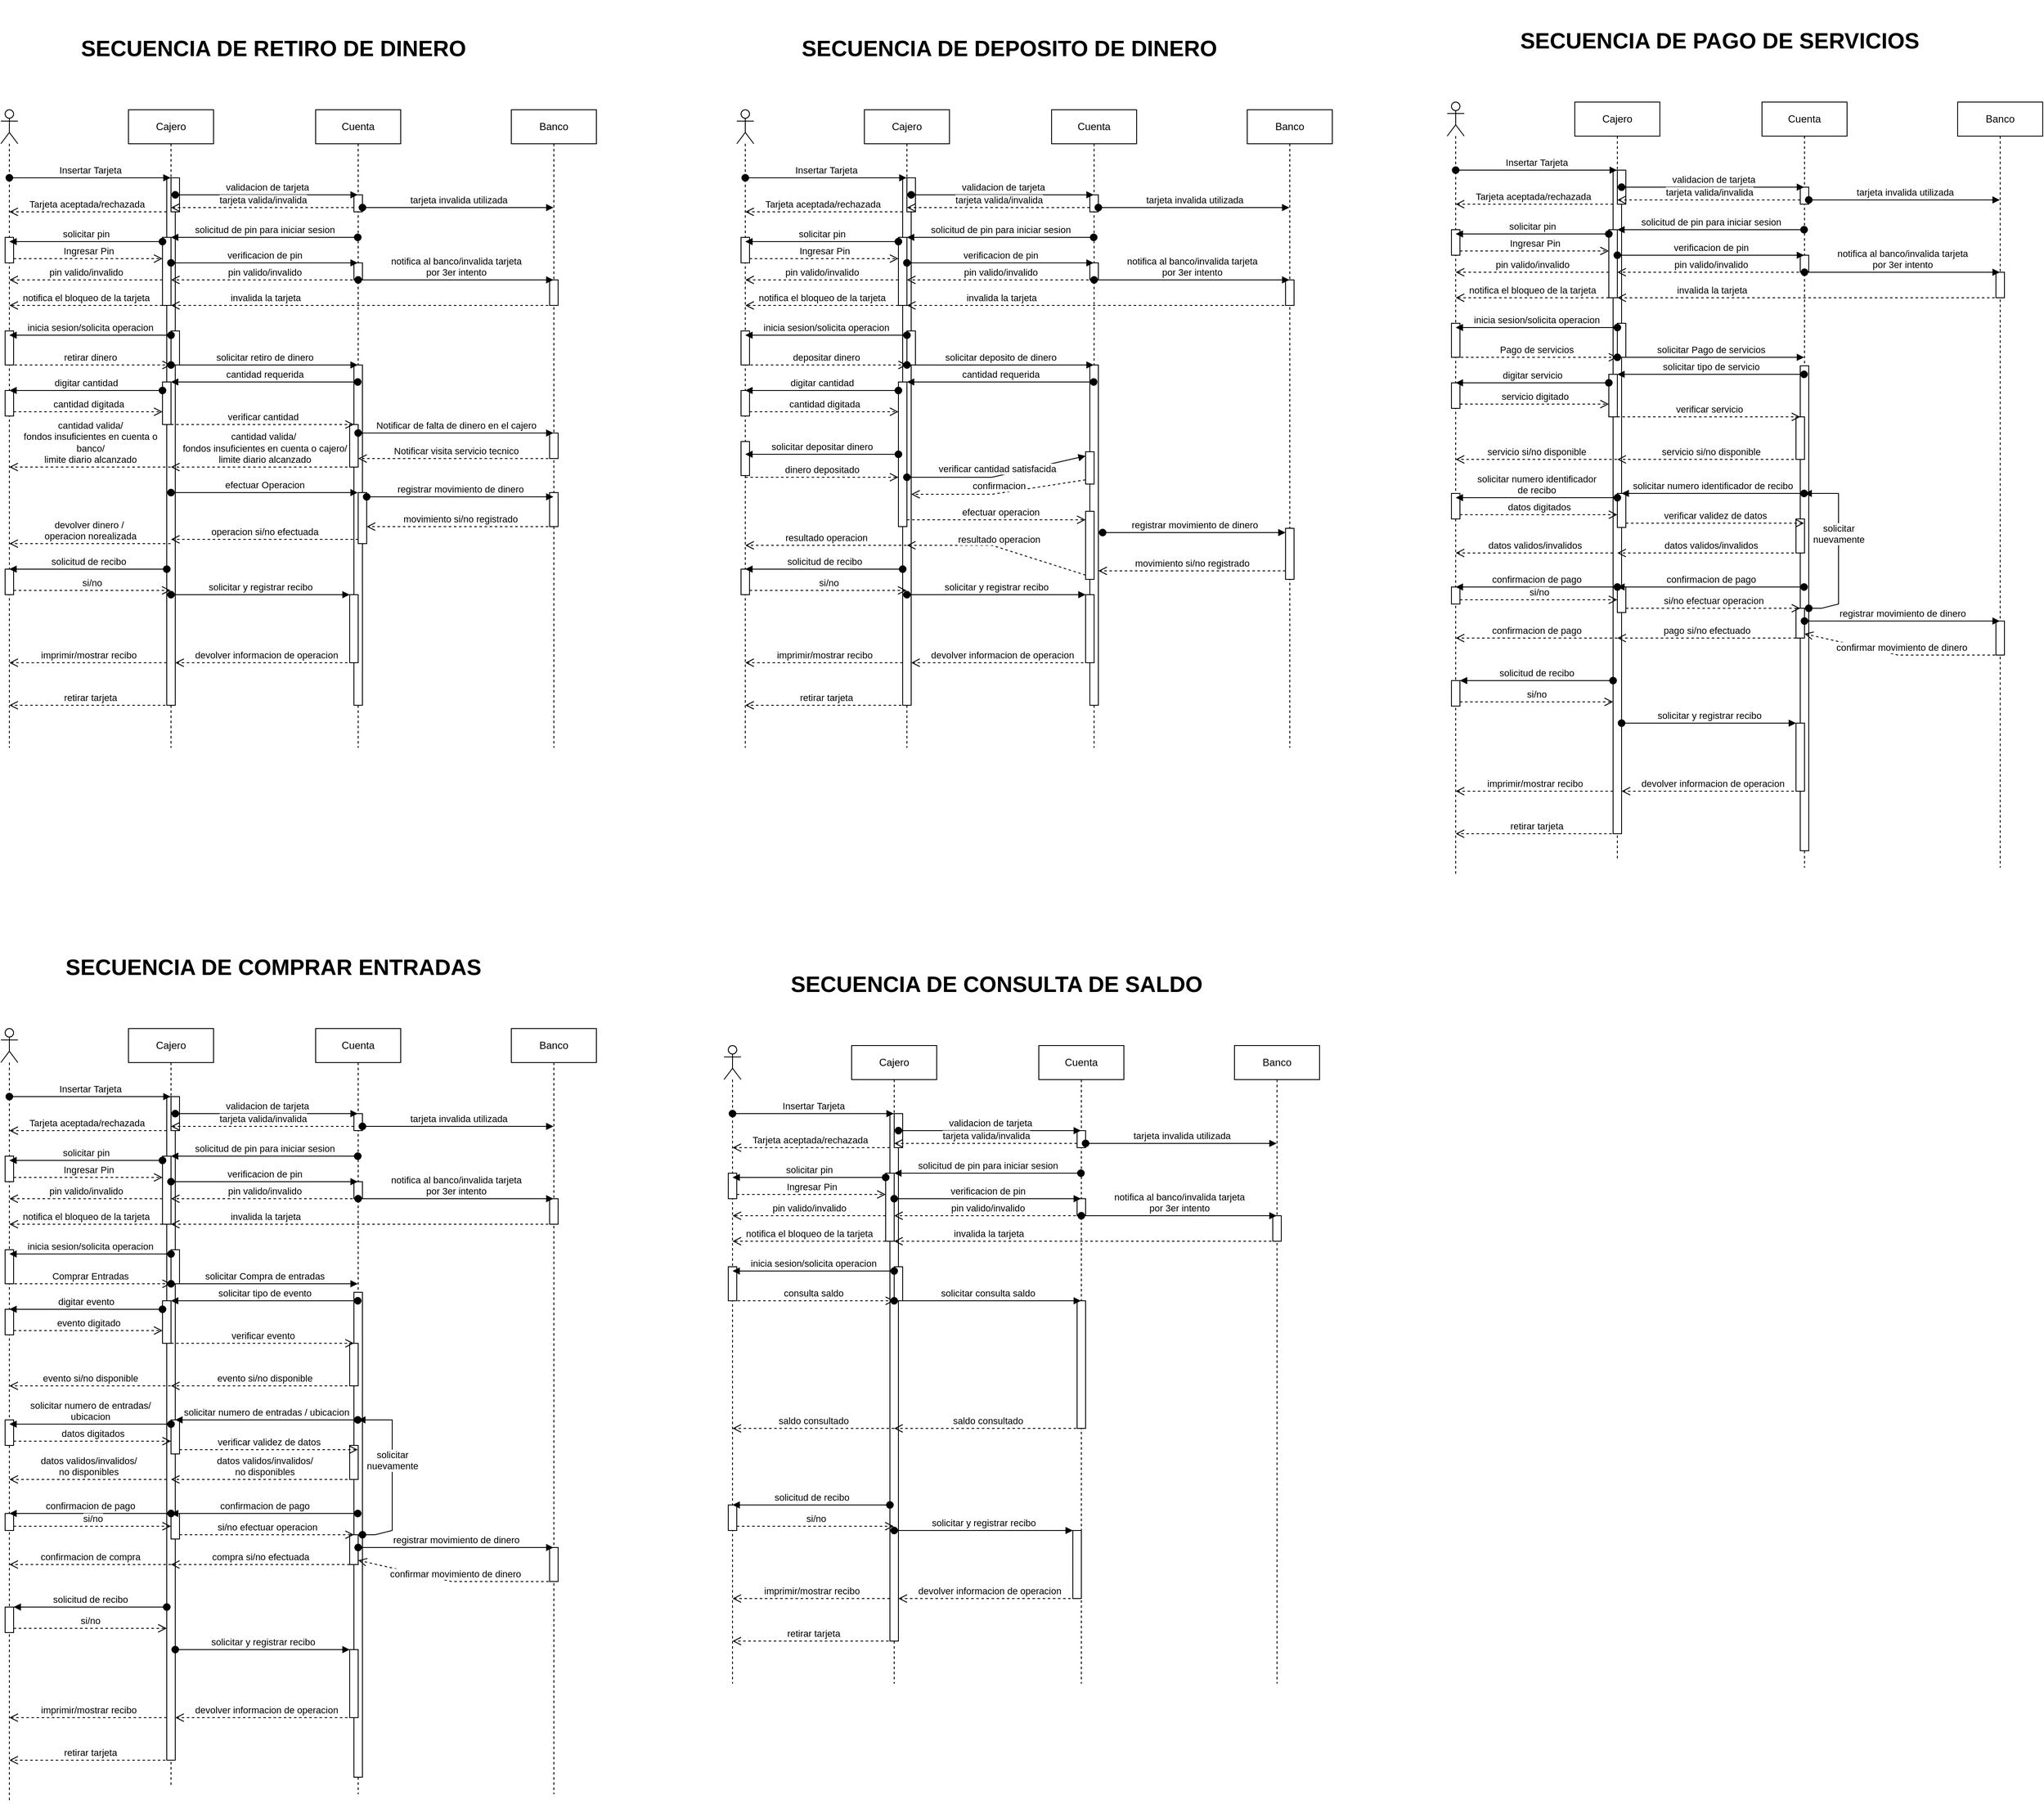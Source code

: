 <mxfile version="28.2.7">
  <diagram name="Page-1" id="2YBvvXClWsGukQMizWep">
    <mxGraphModel dx="2677" dy="1710" grid="1" gridSize="10" guides="1" tooltips="1" connect="1" arrows="1" fold="1" page="1" pageScale="1" pageWidth="850" pageHeight="1100" math="0" shadow="0">
      <root>
        <mxCell id="0" />
        <mxCell id="1" parent="0" />
        <mxCell id="UFIIIXsz1D7t0Zp7uZU6-2" value="" style="shape=umlLifeline;perimeter=lifelinePerimeter;whiteSpace=wrap;html=1;container=1;dropTarget=0;collapsible=0;recursiveResize=0;outlineConnect=0;portConstraint=eastwest;newEdgeStyle={&quot;curved&quot;:0,&quot;rounded&quot;:0};participant=umlActor;" parent="1" vertex="1">
          <mxGeometry x="75" y="190" width="20" height="750" as="geometry" />
        </mxCell>
        <mxCell id="UFIIIXsz1D7t0Zp7uZU6-22" value="" style="html=1;points=[[0,0,0,0,5],[0,1,0,0,-5],[1,0,0,0,5],[1,1,0,0,-5]];perimeter=orthogonalPerimeter;outlineConnect=0;targetShapes=umlLifeline;portConstraint=eastwest;newEdgeStyle={&quot;curved&quot;:0,&quot;rounded&quot;:0};" parent="UFIIIXsz1D7t0Zp7uZU6-2" vertex="1">
          <mxGeometry x="5" y="150" width="10" height="30" as="geometry" />
        </mxCell>
        <mxCell id="UFIIIXsz1D7t0Zp7uZU6-39" value="" style="html=1;points=[[0,0,0,0,5],[0,1,0,0,-5],[1,0,0,0,5],[1,1,0,0,-5]];perimeter=orthogonalPerimeter;outlineConnect=0;targetShapes=umlLifeline;portConstraint=eastwest;newEdgeStyle={&quot;curved&quot;:0,&quot;rounded&quot;:0};" parent="UFIIIXsz1D7t0Zp7uZU6-2" vertex="1">
          <mxGeometry x="5" y="260" width="10" height="40" as="geometry" />
        </mxCell>
        <mxCell id="UFIIIXsz1D7t0Zp7uZU6-45" value="" style="html=1;points=[[0,0,0,0,5],[0,1,0,0,-5],[1,0,0,0,5],[1,1,0,0,-5]];perimeter=orthogonalPerimeter;outlineConnect=0;targetShapes=umlLifeline;portConstraint=eastwest;newEdgeStyle={&quot;curved&quot;:0,&quot;rounded&quot;:0};" parent="UFIIIXsz1D7t0Zp7uZU6-2" vertex="1">
          <mxGeometry x="5" y="330" width="10" height="30" as="geometry" />
        </mxCell>
        <mxCell id="UFIIIXsz1D7t0Zp7uZU6-62" value="" style="html=1;points=[[0,0,0,0,5],[0,1,0,0,-5],[1,0,0,0,5],[1,1,0,0,-5]];perimeter=orthogonalPerimeter;outlineConnect=0;targetShapes=umlLifeline;portConstraint=eastwest;newEdgeStyle={&quot;curved&quot;:0,&quot;rounded&quot;:0};" parent="UFIIIXsz1D7t0Zp7uZU6-2" vertex="1">
          <mxGeometry x="5" y="540" width="10" height="30" as="geometry" />
        </mxCell>
        <mxCell id="UFIIIXsz1D7t0Zp7uZU6-3" value="Cajero" style="shape=umlLifeline;perimeter=lifelinePerimeter;whiteSpace=wrap;html=1;container=1;dropTarget=0;collapsible=0;recursiveResize=0;outlineConnect=0;portConstraint=eastwest;newEdgeStyle={&quot;curved&quot;:0,&quot;rounded&quot;:0};" parent="1" vertex="1">
          <mxGeometry x="225" y="190" width="100" height="750" as="geometry" />
        </mxCell>
        <mxCell id="UFIIIXsz1D7t0Zp7uZU6-10" value="" style="html=1;points=[[0,0,0,0,5],[0,1,0,0,-5],[1,0,0,0,5],[1,1,0,0,-5]];perimeter=orthogonalPerimeter;outlineConnect=0;targetShapes=umlLifeline;portConstraint=eastwest;newEdgeStyle={&quot;curved&quot;:0,&quot;rounded&quot;:0};" parent="UFIIIXsz1D7t0Zp7uZU6-3" vertex="1">
          <mxGeometry x="45" y="80" width="10" height="620" as="geometry" />
        </mxCell>
        <mxCell id="UFIIIXsz1D7t0Zp7uZU6-18" value="" style="html=1;points=[[0,0,0,0,5],[0,1,0,0,-5],[1,0,0,0,5],[1,1,0,0,-5]];perimeter=orthogonalPerimeter;outlineConnect=0;targetShapes=umlLifeline;portConstraint=eastwest;newEdgeStyle={&quot;curved&quot;:0,&quot;rounded&quot;:0};" parent="UFIIIXsz1D7t0Zp7uZU6-3" vertex="1">
          <mxGeometry x="50" y="80" width="10" height="40" as="geometry" />
        </mxCell>
        <mxCell id="UFIIIXsz1D7t0Zp7uZU6-20" value="" style="html=1;points=[[0,0,0,0,5],[0,1,0,0,-5],[1,0,0,0,5],[1,1,0,0,-5]];perimeter=orthogonalPerimeter;outlineConnect=0;targetShapes=umlLifeline;portConstraint=eastwest;newEdgeStyle={&quot;curved&quot;:0,&quot;rounded&quot;:0};" parent="UFIIIXsz1D7t0Zp7uZU6-3" vertex="1">
          <mxGeometry x="40" y="150" width="10" height="80" as="geometry" />
        </mxCell>
        <mxCell id="UFIIIXsz1D7t0Zp7uZU6-34" value="" style="html=1;points=[[0,0,0,0,5],[0,1,0,0,-5],[1,0,0,0,5],[1,1,0,0,-5]];perimeter=orthogonalPerimeter;outlineConnect=0;targetShapes=umlLifeline;portConstraint=eastwest;newEdgeStyle={&quot;curved&quot;:0,&quot;rounded&quot;:0};" parent="UFIIIXsz1D7t0Zp7uZU6-3" vertex="1">
          <mxGeometry x="50" y="260" width="10" height="40" as="geometry" />
        </mxCell>
        <mxCell id="UFIIIXsz1D7t0Zp7uZU6-43" value="" style="html=1;points=[[0,0,0,0,5],[0,1,0,0,-5],[1,0,0,0,5],[1,1,0,0,-5]];perimeter=orthogonalPerimeter;outlineConnect=0;targetShapes=umlLifeline;portConstraint=eastwest;newEdgeStyle={&quot;curved&quot;:0,&quot;rounded&quot;:0};" parent="UFIIIXsz1D7t0Zp7uZU6-3" vertex="1">
          <mxGeometry x="40" y="320" width="10" height="50" as="geometry" />
        </mxCell>
        <mxCell id="UFIIIXsz1D7t0Zp7uZU6-4" value="Cuenta" style="shape=umlLifeline;perimeter=lifelinePerimeter;whiteSpace=wrap;html=1;container=1;dropTarget=0;collapsible=0;recursiveResize=0;outlineConnect=0;portConstraint=eastwest;newEdgeStyle={&quot;curved&quot;:0,&quot;rounded&quot;:0};" parent="1" vertex="1">
          <mxGeometry x="445" y="190" width="100" height="750" as="geometry" />
        </mxCell>
        <mxCell id="UFIIIXsz1D7t0Zp7uZU6-12" value="" style="html=1;points=[[0,0,0,0,5],[0,1,0,0,-5],[1,0,0,0,5],[1,1,0,0,-5]];perimeter=orthogonalPerimeter;outlineConnect=0;targetShapes=umlLifeline;portConstraint=eastwest;newEdgeStyle={&quot;curved&quot;:0,&quot;rounded&quot;:0};" parent="UFIIIXsz1D7t0Zp7uZU6-4" vertex="1">
          <mxGeometry x="45" y="100" width="10" height="20" as="geometry" />
        </mxCell>
        <mxCell id="UFIIIXsz1D7t0Zp7uZU6-25" value="" style="html=1;points=[[0,0,0,0,5],[0,1,0,0,-5],[1,0,0,0,5],[1,1,0,0,-5]];perimeter=orthogonalPerimeter;outlineConnect=0;targetShapes=umlLifeline;portConstraint=eastwest;newEdgeStyle={&quot;curved&quot;:0,&quot;rounded&quot;:0};" parent="UFIIIXsz1D7t0Zp7uZU6-4" vertex="1">
          <mxGeometry x="45" y="180" width="10" height="20" as="geometry" />
        </mxCell>
        <mxCell id="UFIIIXsz1D7t0Zp7uZU6-38" value="" style="html=1;points=[[0,0,0,0,5],[0,1,0,0,-5],[1,0,0,0,5],[1,1,0,0,-5]];perimeter=orthogonalPerimeter;outlineConnect=0;targetShapes=umlLifeline;portConstraint=eastwest;newEdgeStyle={&quot;curved&quot;:0,&quot;rounded&quot;:0};" parent="UFIIIXsz1D7t0Zp7uZU6-4" vertex="1">
          <mxGeometry x="45" y="300" width="10" height="400" as="geometry" />
        </mxCell>
        <mxCell id="UFIIIXsz1D7t0Zp7uZU6-51" value="" style="html=1;points=[[0,0,0,0,5],[0,1,0,0,-5],[1,0,0,0,5],[1,1,0,0,-5]];perimeter=orthogonalPerimeter;outlineConnect=0;targetShapes=umlLifeline;portConstraint=eastwest;newEdgeStyle={&quot;curved&quot;:0,&quot;rounded&quot;:0};" parent="UFIIIXsz1D7t0Zp7uZU6-4" vertex="1">
          <mxGeometry x="40" y="370" width="10" height="50" as="geometry" />
        </mxCell>
        <mxCell id="UFIIIXsz1D7t0Zp7uZU6-53" value="" style="html=1;points=[[0,0,0,0,5],[0,1,0,0,-5],[1,0,0,0,5],[1,1,0,0,-5]];perimeter=orthogonalPerimeter;outlineConnect=0;targetShapes=umlLifeline;portConstraint=eastwest;newEdgeStyle={&quot;curved&quot;:0,&quot;rounded&quot;:0};" parent="UFIIIXsz1D7t0Zp7uZU6-4" vertex="1">
          <mxGeometry x="50" y="450" width="10" height="60" as="geometry" />
        </mxCell>
        <mxCell id="UFIIIXsz1D7t0Zp7uZU6-64" value="" style="html=1;points=[[0,0,0,0,5],[0,1,0,0,-5],[1,0,0,0,5],[1,1,0,0,-5]];perimeter=orthogonalPerimeter;outlineConnect=0;targetShapes=umlLifeline;portConstraint=eastwest;newEdgeStyle={&quot;curved&quot;:0,&quot;rounded&quot;:0};" parent="UFIIIXsz1D7t0Zp7uZU6-4" vertex="1">
          <mxGeometry x="40" y="570" width="10" height="80" as="geometry" />
        </mxCell>
        <mxCell id="UFIIIXsz1D7t0Zp7uZU6-5" value="Banco" style="shape=umlLifeline;perimeter=lifelinePerimeter;whiteSpace=wrap;html=1;container=1;dropTarget=0;collapsible=0;recursiveResize=0;outlineConnect=0;portConstraint=eastwest;newEdgeStyle={&quot;curved&quot;:0,&quot;rounded&quot;:0};" parent="1" vertex="1">
          <mxGeometry x="675" y="190" width="100" height="750" as="geometry" />
        </mxCell>
        <mxCell id="UFIIIXsz1D7t0Zp7uZU6-31" value="" style="html=1;points=[[0,0,0,0,5],[0,1,0,0,-5],[1,0,0,0,5],[1,1,0,0,-5]];perimeter=orthogonalPerimeter;outlineConnect=0;targetShapes=umlLifeline;portConstraint=eastwest;newEdgeStyle={&quot;curved&quot;:0,&quot;rounded&quot;:0};" parent="UFIIIXsz1D7t0Zp7uZU6-5" vertex="1">
          <mxGeometry x="45" y="200" width="10" height="30" as="geometry" />
        </mxCell>
        <mxCell id="UFIIIXsz1D7t0Zp7uZU6-55" value="" style="html=1;points=[[0,0,0,0,5],[0,1,0,0,-5],[1,0,0,0,5],[1,1,0,0,-5]];perimeter=orthogonalPerimeter;outlineConnect=0;targetShapes=umlLifeline;portConstraint=eastwest;newEdgeStyle={&quot;curved&quot;:0,&quot;rounded&quot;:0};" parent="UFIIIXsz1D7t0Zp7uZU6-5" vertex="1">
          <mxGeometry x="45" y="450" width="10" height="40" as="geometry" />
        </mxCell>
        <mxCell id="UFIIIXsz1D7t0Zp7uZU6-67" value="" style="html=1;points=[[0,0,0,0,5],[0,1,0,0,-5],[1,0,0,0,5],[1,1,0,0,-5]];perimeter=orthogonalPerimeter;outlineConnect=0;targetShapes=umlLifeline;portConstraint=eastwest;newEdgeStyle={&quot;curved&quot;:0,&quot;rounded&quot;:0};" parent="UFIIIXsz1D7t0Zp7uZU6-5" vertex="1">
          <mxGeometry x="45" y="380" width="10" height="30" as="geometry" />
        </mxCell>
        <mxCell id="UFIIIXsz1D7t0Zp7uZU6-7" value="SECUENCIA DE RETIRO DE DINERO" style="text;align=center;fontStyle=1;verticalAlign=middle;spacingLeft=3;spacingRight=3;strokeColor=none;rotatable=0;points=[[0,0.5],[1,0.5]];portConstraint=eastwest;html=1;fontSize=26;" parent="1" vertex="1">
          <mxGeometry x="295" y="70" width="200" height="96" as="geometry" />
        </mxCell>
        <mxCell id="UFIIIXsz1D7t0Zp7uZU6-9" value="Insertar Tarjeta" style="html=1;verticalAlign=bottom;startArrow=oval;startFill=1;endArrow=block;startSize=8;curved=0;rounded=0;" parent="1" source="UFIIIXsz1D7t0Zp7uZU6-2" target="UFIIIXsz1D7t0Zp7uZU6-3" edge="1">
          <mxGeometry width="60" relative="1" as="geometry">
            <mxPoint x="235" y="350" as="sourcePoint" />
            <mxPoint x="295" y="350" as="targetPoint" />
            <Array as="points">
              <mxPoint x="175" y="270" />
            </Array>
          </mxGeometry>
        </mxCell>
        <mxCell id="UFIIIXsz1D7t0Zp7uZU6-11" value="validacion de tarjeta" style="html=1;verticalAlign=bottom;startArrow=oval;startFill=1;endArrow=block;startSize=8;curved=0;rounded=0;" parent="1" source="UFIIIXsz1D7t0Zp7uZU6-10" target="UFIIIXsz1D7t0Zp7uZU6-4" edge="1">
          <mxGeometry width="60" relative="1" as="geometry">
            <mxPoint x="385" y="340" as="sourcePoint" />
            <mxPoint x="445" y="340" as="targetPoint" />
            <Array as="points">
              <mxPoint x="385" y="290" />
            </Array>
          </mxGeometry>
        </mxCell>
        <mxCell id="UFIIIXsz1D7t0Zp7uZU6-14" value="tarjeta valida/invalida" style="html=1;verticalAlign=bottom;endArrow=open;dashed=1;endSize=8;curved=0;rounded=0;exitX=0;exitY=1;exitDx=0;exitDy=-5;exitPerimeter=0;" parent="1" source="UFIIIXsz1D7t0Zp7uZU6-12" target="UFIIIXsz1D7t0Zp7uZU6-3" edge="1">
          <mxGeometry relative="1" as="geometry">
            <mxPoint x="455" y="340" as="sourcePoint" />
            <mxPoint x="375" y="340" as="targetPoint" />
          </mxGeometry>
        </mxCell>
        <mxCell id="UFIIIXsz1D7t0Zp7uZU6-15" value="tarjeta invalida utilizada" style="html=1;verticalAlign=bottom;startArrow=oval;startFill=1;endArrow=block;startSize=8;curved=0;rounded=0;exitX=1;exitY=1;exitDx=0;exitDy=-5;exitPerimeter=0;" parent="1" source="UFIIIXsz1D7t0Zp7uZU6-12" target="UFIIIXsz1D7t0Zp7uZU6-5" edge="1">
          <mxGeometry width="60" relative="1" as="geometry">
            <mxPoint x="445" y="350" as="sourcePoint" />
            <mxPoint x="505" y="350" as="targetPoint" />
          </mxGeometry>
        </mxCell>
        <mxCell id="UFIIIXsz1D7t0Zp7uZU6-16" value="Tarjeta aceptada/rechazada" style="html=1;verticalAlign=bottom;endArrow=open;dashed=1;endSize=8;curved=0;rounded=0;" parent="1" source="UFIIIXsz1D7t0Zp7uZU6-10" target="UFIIIXsz1D7t0Zp7uZU6-2" edge="1">
          <mxGeometry x="0.024" relative="1" as="geometry">
            <mxPoint x="295" y="320" as="sourcePoint" />
            <mxPoint x="215" y="320" as="targetPoint" />
            <Array as="points">
              <mxPoint x="175" y="310" />
            </Array>
            <mxPoint as="offset" />
          </mxGeometry>
        </mxCell>
        <mxCell id="UFIIIXsz1D7t0Zp7uZU6-19" value="solicitud de pin para iniciar sesion" style="html=1;verticalAlign=bottom;startArrow=oval;startFill=1;endArrow=block;startSize=8;curved=0;rounded=0;" parent="1" source="UFIIIXsz1D7t0Zp7uZU6-4" target="UFIIIXsz1D7t0Zp7uZU6-3" edge="1">
          <mxGeometry width="60" relative="1" as="geometry">
            <mxPoint x="385" y="290" as="sourcePoint" />
            <mxPoint x="445" y="290" as="targetPoint" />
            <Array as="points">
              <mxPoint x="385" y="340" />
            </Array>
          </mxGeometry>
        </mxCell>
        <mxCell id="UFIIIXsz1D7t0Zp7uZU6-21" value="solicitar pin" style="html=1;verticalAlign=bottom;startArrow=oval;startFill=1;endArrow=block;startSize=8;curved=0;rounded=0;exitX=0;exitY=0;exitDx=0;exitDy=5;exitPerimeter=0;" parent="1" source="UFIIIXsz1D7t0Zp7uZU6-20" target="UFIIIXsz1D7t0Zp7uZU6-2" edge="1">
          <mxGeometry width="60" relative="1" as="geometry">
            <mxPoint x="265" y="300" as="sourcePoint" />
            <mxPoint x="325" y="300" as="targetPoint" />
          </mxGeometry>
        </mxCell>
        <mxCell id="UFIIIXsz1D7t0Zp7uZU6-23" value="Ingresar Pin" style="html=1;verticalAlign=bottom;endArrow=open;dashed=1;endSize=8;curved=0;rounded=0;exitX=1;exitY=1;exitDx=0;exitDy=-5;exitPerimeter=0;" parent="1" source="UFIIIXsz1D7t0Zp7uZU6-22" target="UFIIIXsz1D7t0Zp7uZU6-20" edge="1">
          <mxGeometry relative="1" as="geometry">
            <mxPoint x="355" y="360" as="sourcePoint" />
            <mxPoint x="275" y="360" as="targetPoint" />
          </mxGeometry>
        </mxCell>
        <mxCell id="UFIIIXsz1D7t0Zp7uZU6-24" value="verificacion de pin" style="html=1;verticalAlign=bottom;startArrow=oval;startFill=1;endArrow=block;startSize=8;curved=0;rounded=0;" parent="1" source="UFIIIXsz1D7t0Zp7uZU6-20" target="UFIIIXsz1D7t0Zp7uZU6-4" edge="1">
          <mxGeometry width="60" relative="1" as="geometry">
            <mxPoint x="375" y="360" as="sourcePoint" />
            <mxPoint x="435" y="360" as="targetPoint" />
            <Array as="points">
              <mxPoint x="355" y="370" />
            </Array>
          </mxGeometry>
        </mxCell>
        <mxCell id="UFIIIXsz1D7t0Zp7uZU6-26" value="pin valido/invalido" style="html=1;verticalAlign=bottom;endArrow=open;dashed=1;endSize=8;curved=0;rounded=0;" parent="1" source="UFIIIXsz1D7t0Zp7uZU6-4" target="UFIIIXsz1D7t0Zp7uZU6-3" edge="1">
          <mxGeometry relative="1" as="geometry">
            <mxPoint x="445" y="360" as="sourcePoint" />
            <mxPoint x="365" y="360" as="targetPoint" />
            <Array as="points">
              <mxPoint x="435" y="390" />
            </Array>
          </mxGeometry>
        </mxCell>
        <mxCell id="UFIIIXsz1D7t0Zp7uZU6-27" value="pin valido/invalido" style="html=1;verticalAlign=bottom;endArrow=open;dashed=1;endSize=8;curved=0;rounded=0;" parent="1" source="UFIIIXsz1D7t0Zp7uZU6-20" target="UFIIIXsz1D7t0Zp7uZU6-2" edge="1">
          <mxGeometry relative="1" as="geometry">
            <mxPoint x="255" y="390" as="sourcePoint" />
            <mxPoint x="365" y="360" as="targetPoint" />
            <Array as="points">
              <mxPoint x="175" y="390" />
            </Array>
          </mxGeometry>
        </mxCell>
        <mxCell id="UFIIIXsz1D7t0Zp7uZU6-30" value="notifica al banco/invalida tarjeta&lt;div&gt;por 3er intento&lt;/div&gt;" style="html=1;verticalAlign=bottom;startArrow=oval;startFill=1;endArrow=block;startSize=8;curved=0;rounded=0;" parent="1" source="UFIIIXsz1D7t0Zp7uZU6-4" target="UFIIIXsz1D7t0Zp7uZU6-5" edge="1">
          <mxGeometry width="60" relative="1" as="geometry">
            <mxPoint x="535" y="380" as="sourcePoint" />
            <mxPoint x="595" y="380" as="targetPoint" />
            <Array as="points">
              <mxPoint x="605" y="390" />
            </Array>
          </mxGeometry>
        </mxCell>
        <mxCell id="UFIIIXsz1D7t0Zp7uZU6-32" value="invalida la tarjeta" style="html=1;verticalAlign=bottom;endArrow=open;dashed=1;endSize=8;curved=0;rounded=0;" parent="1" source="UFIIIXsz1D7t0Zp7uZU6-5" target="UFIIIXsz1D7t0Zp7uZU6-3" edge="1">
          <mxGeometry x="0.509" relative="1" as="geometry">
            <mxPoint x="515" y="420" as="sourcePoint" />
            <mxPoint x="495" y="420" as="targetPoint" />
            <Array as="points">
              <mxPoint x="495" y="420" />
            </Array>
            <mxPoint as="offset" />
          </mxGeometry>
        </mxCell>
        <mxCell id="UFIIIXsz1D7t0Zp7uZU6-33" value="notifica el bloqueo de la tarjeta" style="html=1;verticalAlign=bottom;endArrow=open;dashed=1;endSize=8;curved=0;rounded=0;" parent="1" source="UFIIIXsz1D7t0Zp7uZU6-20" target="UFIIIXsz1D7t0Zp7uZU6-2" edge="1">
          <mxGeometry relative="1" as="geometry">
            <mxPoint x="465" y="340" as="sourcePoint" />
            <mxPoint x="385" y="340" as="targetPoint" />
            <Array as="points">
              <mxPoint x="175" y="420" />
            </Array>
          </mxGeometry>
        </mxCell>
        <mxCell id="UFIIIXsz1D7t0Zp7uZU6-35" value="inicia sesion/solicita operacion" style="html=1;verticalAlign=bottom;startArrow=oval;startFill=1;endArrow=block;startSize=8;curved=0;rounded=0;exitX=0;exitY=0;exitDx=0;exitDy=5;exitPerimeter=0;" parent="1" source="UFIIIXsz1D7t0Zp7uZU6-34" target="UFIIIXsz1D7t0Zp7uZU6-2" edge="1">
          <mxGeometry width="60" relative="1" as="geometry">
            <mxPoint x="295" y="420" as="sourcePoint" />
            <mxPoint x="355" y="420" as="targetPoint" />
          </mxGeometry>
        </mxCell>
        <mxCell id="UFIIIXsz1D7t0Zp7uZU6-36" value="retirar dinero" style="html=1;verticalAlign=bottom;endArrow=open;dashed=1;endSize=8;curved=0;rounded=0;" parent="1" source="UFIIIXsz1D7t0Zp7uZU6-2" target="UFIIIXsz1D7t0Zp7uZU6-34" edge="1">
          <mxGeometry relative="1" as="geometry">
            <mxPoint x="395" y="410" as="sourcePoint" />
            <mxPoint x="315" y="410" as="targetPoint" />
            <Array as="points">
              <mxPoint x="175" y="490" />
            </Array>
          </mxGeometry>
        </mxCell>
        <mxCell id="UFIIIXsz1D7t0Zp7uZU6-37" value="solicitar retiro de dinero" style="html=1;verticalAlign=bottom;startArrow=oval;startFill=1;endArrow=block;startSize=8;curved=0;rounded=0;" parent="1" source="UFIIIXsz1D7t0Zp7uZU6-3" target="UFIIIXsz1D7t0Zp7uZU6-4" edge="1">
          <mxGeometry width="60" relative="1" as="geometry">
            <mxPoint x="435" y="420" as="sourcePoint" />
            <mxPoint x="495" y="420" as="targetPoint" />
            <Array as="points">
              <mxPoint x="385" y="490" />
            </Array>
          </mxGeometry>
        </mxCell>
        <mxCell id="UFIIIXsz1D7t0Zp7uZU6-42" value="cantidad requerida" style="html=1;verticalAlign=bottom;startArrow=oval;startFill=1;endArrow=block;startSize=8;curved=0;rounded=0;" parent="1" source="UFIIIXsz1D7t0Zp7uZU6-4" target="UFIIIXsz1D7t0Zp7uZU6-3" edge="1">
          <mxGeometry width="60" relative="1" as="geometry">
            <mxPoint x="365" y="440" as="sourcePoint" />
            <mxPoint x="425" y="440" as="targetPoint" />
            <Array as="points">
              <mxPoint x="375" y="510" />
            </Array>
          </mxGeometry>
        </mxCell>
        <mxCell id="UFIIIXsz1D7t0Zp7uZU6-44" value="digitar cantidad" style="html=1;verticalAlign=bottom;startArrow=oval;startFill=1;endArrow=block;startSize=8;curved=0;rounded=0;" parent="1" source="UFIIIXsz1D7t0Zp7uZU6-43" target="UFIIIXsz1D7t0Zp7uZU6-2" edge="1">
          <mxGeometry width="60" relative="1" as="geometry">
            <mxPoint x="325" y="460" as="sourcePoint" />
            <mxPoint x="385" y="460" as="targetPoint" />
            <Array as="points">
              <mxPoint x="175" y="520" />
            </Array>
          </mxGeometry>
        </mxCell>
        <mxCell id="UFIIIXsz1D7t0Zp7uZU6-46" value="cantidad digitada" style="html=1;verticalAlign=bottom;endArrow=open;dashed=1;endSize=8;curved=0;rounded=0;exitX=1;exitY=1;exitDx=0;exitDy=-5;exitPerimeter=0;" parent="1" source="UFIIIXsz1D7t0Zp7uZU6-45" target="UFIIIXsz1D7t0Zp7uZU6-43" edge="1">
          <mxGeometry relative="1" as="geometry">
            <mxPoint x="395" y="460" as="sourcePoint" />
            <mxPoint x="315" y="460" as="targetPoint" />
          </mxGeometry>
        </mxCell>
        <mxCell id="UFIIIXsz1D7t0Zp7uZU6-47" value="verificar cantidad" style="html=1;verticalAlign=bottom;endArrow=open;dashed=1;endSize=8;curved=0;rounded=0;" parent="1" source="UFIIIXsz1D7t0Zp7uZU6-3" target="UFIIIXsz1D7t0Zp7uZU6-38" edge="1">
          <mxGeometry relative="1" as="geometry">
            <mxPoint x="445" y="470" as="sourcePoint" />
            <mxPoint x="365" y="470" as="targetPoint" />
            <Array as="points">
              <mxPoint x="385" y="560" />
            </Array>
          </mxGeometry>
        </mxCell>
        <mxCell id="UFIIIXsz1D7t0Zp7uZU6-48" value="cantidad valida/&amp;nbsp;&lt;div&gt;fondos insuficientes en cuenta o cajero/&lt;div&gt;limite diario alcanzado&lt;/div&gt;&lt;/div&gt;" style="html=1;verticalAlign=bottom;endArrow=open;dashed=1;endSize=8;curved=0;rounded=0;" parent="1" source="UFIIIXsz1D7t0Zp7uZU6-4" target="UFIIIXsz1D7t0Zp7uZU6-3" edge="1">
          <mxGeometry x="-0.001" relative="1" as="geometry">
            <mxPoint x="445" y="520" as="sourcePoint" />
            <mxPoint x="365" y="520" as="targetPoint" />
            <Array as="points">
              <mxPoint x="395" y="610" />
            </Array>
            <mxPoint as="offset" />
          </mxGeometry>
        </mxCell>
        <mxCell id="UFIIIXsz1D7t0Zp7uZU6-49" value="cantidad valida/&lt;div&gt;fondos insuficientes en cuenta o&lt;/div&gt;&lt;div&gt;&lt;span style=&quot;background-color: light-dark(#ffffff, var(--ge-dark-color, #121212)); color: light-dark(rgb(0, 0, 0), rgb(255, 255, 255));&quot;&gt;banco/&lt;/span&gt;&lt;div&gt;&lt;div&gt;limite diario alcanzado&lt;/div&gt;&lt;/div&gt;&lt;/div&gt;" style="html=1;verticalAlign=bottom;endArrow=open;dashed=1;endSize=8;curved=0;rounded=0;" parent="1" source="UFIIIXsz1D7t0Zp7uZU6-3" target="UFIIIXsz1D7t0Zp7uZU6-2" edge="1">
          <mxGeometry relative="1" as="geometry">
            <mxPoint x="325" y="550" as="sourcePoint" />
            <mxPoint x="245" y="550" as="targetPoint" />
            <Array as="points">
              <mxPoint x="185" y="610" />
            </Array>
          </mxGeometry>
        </mxCell>
        <mxCell id="UFIIIXsz1D7t0Zp7uZU6-52" value="efectuar Operacion" style="html=1;verticalAlign=bottom;startArrow=oval;startFill=1;endArrow=block;startSize=8;curved=0;rounded=0;" parent="1" source="UFIIIXsz1D7t0Zp7uZU6-3" target="UFIIIXsz1D7t0Zp7uZU6-4" edge="1">
          <mxGeometry width="60" relative="1" as="geometry">
            <mxPoint x="365" y="650" as="sourcePoint" />
            <mxPoint x="425" y="650" as="targetPoint" />
            <Array as="points">
              <mxPoint x="395" y="640" />
            </Array>
          </mxGeometry>
        </mxCell>
        <mxCell id="UFIIIXsz1D7t0Zp7uZU6-54" value="registrar movimiento de dinero" style="html=1;verticalAlign=bottom;startArrow=oval;startFill=1;endArrow=block;startSize=8;curved=0;rounded=0;exitX=1;exitY=0;exitDx=0;exitDy=5;exitPerimeter=0;" parent="1" source="UFIIIXsz1D7t0Zp7uZU6-53" target="UFIIIXsz1D7t0Zp7uZU6-5" edge="1">
          <mxGeometry width="60" relative="1" as="geometry">
            <mxPoint x="525" y="770" as="sourcePoint" />
            <mxPoint x="585" y="770" as="targetPoint" />
          </mxGeometry>
        </mxCell>
        <mxCell id="UFIIIXsz1D7t0Zp7uZU6-56" value="movimiento si/no registrado" style="html=1;verticalAlign=bottom;endArrow=open;dashed=1;endSize=8;curved=0;rounded=0;" parent="1" source="UFIIIXsz1D7t0Zp7uZU6-5" target="UFIIIXsz1D7t0Zp7uZU6-53" edge="1">
          <mxGeometry relative="1" as="geometry">
            <mxPoint x="605" y="620" as="sourcePoint" />
            <mxPoint x="525" y="620" as="targetPoint" />
            <Array as="points">
              <mxPoint x="635" y="680" />
            </Array>
          </mxGeometry>
        </mxCell>
        <mxCell id="UFIIIXsz1D7t0Zp7uZU6-58" value="operacion si/no efectuada" style="html=1;verticalAlign=bottom;endArrow=open;dashed=1;endSize=8;curved=0;rounded=0;exitX=0;exitY=1;exitDx=0;exitDy=-5;exitPerimeter=0;" parent="1" source="UFIIIXsz1D7t0Zp7uZU6-53" target="UFIIIXsz1D7t0Zp7uZU6-3" edge="1">
          <mxGeometry relative="1" as="geometry">
            <mxPoint x="405" y="620" as="sourcePoint" />
            <mxPoint x="325" y="620" as="targetPoint" />
          </mxGeometry>
        </mxCell>
        <mxCell id="UFIIIXsz1D7t0Zp7uZU6-59" value="devolver dinero /&amp;nbsp;&lt;div&gt;operacion no&lt;span style=&quot;background-color: light-dark(#ffffff, var(--ge-dark-color, #121212)); color: light-dark(rgb(0, 0, 0), rgb(255, 255, 255));&quot;&gt;realizada&lt;/span&gt;&lt;/div&gt;" style="html=1;verticalAlign=bottom;endArrow=open;dashed=1;endSize=8;curved=0;rounded=0;" parent="1" source="UFIIIXsz1D7t0Zp7uZU6-3" target="UFIIIXsz1D7t0Zp7uZU6-2" edge="1">
          <mxGeometry relative="1" as="geometry">
            <mxPoint x="285" y="630" as="sourcePoint" />
            <mxPoint x="205" y="630" as="targetPoint" />
            <Array as="points">
              <mxPoint x="185" y="700" />
            </Array>
          </mxGeometry>
        </mxCell>
        <mxCell id="UFIIIXsz1D7t0Zp7uZU6-61" value="solicitud de recibo" style="html=1;verticalAlign=bottom;startArrow=oval;startFill=1;endArrow=block;startSize=8;curved=0;rounded=0;" parent="1" source="UFIIIXsz1D7t0Zp7uZU6-10" target="UFIIIXsz1D7t0Zp7uZU6-2" edge="1">
          <mxGeometry width="60" relative="1" as="geometry">
            <mxPoint x="265" y="730.0" as="sourcePoint" />
            <mxPoint x="245" y="670" as="targetPoint" />
            <Array as="points">
              <mxPoint x="175" y="730" />
            </Array>
          </mxGeometry>
        </mxCell>
        <mxCell id="UFIIIXsz1D7t0Zp7uZU6-63" value="si/no" style="html=1;verticalAlign=bottom;endArrow=open;dashed=1;endSize=8;curved=0;rounded=0;exitX=1;exitY=1;exitDx=0;exitDy=-5;exitPerimeter=0;" parent="1" source="UFIIIXsz1D7t0Zp7uZU6-62" target="UFIIIXsz1D7t0Zp7uZU6-3" edge="1">
          <mxGeometry relative="1" as="geometry">
            <mxPoint x="275" y="750" as="sourcePoint" />
            <mxPoint x="195" y="750" as="targetPoint" />
          </mxGeometry>
        </mxCell>
        <mxCell id="UFIIIXsz1D7t0Zp7uZU6-65" value="solicitar y registrar recibo" style="html=1;verticalAlign=bottom;startArrow=oval;startFill=1;endArrow=block;startSize=8;curved=0;rounded=0;" parent="1" target="UFIIIXsz1D7t0Zp7uZU6-64" edge="1">
          <mxGeometry width="60" relative="1" as="geometry">
            <mxPoint x="275" y="760" as="sourcePoint" />
            <mxPoint x="335" y="760" as="targetPoint" />
          </mxGeometry>
        </mxCell>
        <mxCell id="UFIIIXsz1D7t0Zp7uZU6-66" value="Notificar de falta de dinero en el cajero" style="html=1;verticalAlign=bottom;startArrow=oval;startFill=1;endArrow=block;startSize=8;curved=0;rounded=0;" parent="1" source="UFIIIXsz1D7t0Zp7uZU6-51" target="UFIIIXsz1D7t0Zp7uZU6-5" edge="1">
          <mxGeometry width="60" relative="1" as="geometry">
            <mxPoint x="475" y="570" as="sourcePoint" />
            <mxPoint x="535" y="570" as="targetPoint" />
            <Array as="points">
              <mxPoint x="605" y="570" />
            </Array>
          </mxGeometry>
        </mxCell>
        <mxCell id="UFIIIXsz1D7t0Zp7uZU6-68" value="Notificar visita servicio tecnico" style="html=1;verticalAlign=bottom;endArrow=open;dashed=1;endSize=8;curved=0;rounded=0;" parent="1" source="UFIIIXsz1D7t0Zp7uZU6-5" target="UFIIIXsz1D7t0Zp7uZU6-4" edge="1">
          <mxGeometry relative="1" as="geometry">
            <mxPoint x="675" y="600" as="sourcePoint" />
            <mxPoint x="595" y="600" as="targetPoint" />
            <Array as="points">
              <mxPoint x="605" y="600" />
            </Array>
          </mxGeometry>
        </mxCell>
        <mxCell id="UFIIIXsz1D7t0Zp7uZU6-69" value="devolver informacion de operacion" style="html=1;verticalAlign=bottom;endArrow=open;dashed=1;endSize=8;curved=0;rounded=0;" parent="1" source="UFIIIXsz1D7t0Zp7uZU6-4" target="UFIIIXsz1D7t0Zp7uZU6-10" edge="1">
          <mxGeometry relative="1" as="geometry">
            <mxPoint x="435" y="840" as="sourcePoint" />
            <mxPoint x="355" y="840" as="targetPoint" />
            <Array as="points">
              <mxPoint x="385" y="840" />
            </Array>
          </mxGeometry>
        </mxCell>
        <mxCell id="UFIIIXsz1D7t0Zp7uZU6-71" value="imprimir/mostrar recibo" style="html=1;verticalAlign=bottom;endArrow=open;dashed=1;endSize=8;curved=0;rounded=0;" parent="1" source="UFIIIXsz1D7t0Zp7uZU6-10" target="UFIIIXsz1D7t0Zp7uZU6-2" edge="1">
          <mxGeometry relative="1" as="geometry">
            <mxPoint x="245" y="850" as="sourcePoint" />
            <mxPoint x="165" y="850" as="targetPoint" />
            <Array as="points">
              <mxPoint x="205" y="840" />
            </Array>
          </mxGeometry>
        </mxCell>
        <mxCell id="UFIIIXsz1D7t0Zp7uZU6-72" value="retirar tarjeta" style="html=1;verticalAlign=bottom;endArrow=open;dashed=1;endSize=8;curved=0;rounded=0;" parent="1" source="UFIIIXsz1D7t0Zp7uZU6-3" target="UFIIIXsz1D7t0Zp7uZU6-2" edge="1">
          <mxGeometry relative="1" as="geometry">
            <mxPoint x="215" y="830" as="sourcePoint" />
            <mxPoint x="135" y="830" as="targetPoint" />
            <Array as="points">
              <mxPoint x="205" y="890" />
            </Array>
          </mxGeometry>
        </mxCell>
        <mxCell id="UFIIIXsz1D7t0Zp7uZU6-131" value="" style="shape=umlLifeline;perimeter=lifelinePerimeter;whiteSpace=wrap;html=1;container=1;dropTarget=0;collapsible=0;recursiveResize=0;outlineConnect=0;portConstraint=eastwest;newEdgeStyle={&quot;curved&quot;:0,&quot;rounded&quot;:0};participant=umlActor;" parent="1" vertex="1">
          <mxGeometry x="940" y="190" width="20" height="750" as="geometry" />
        </mxCell>
        <mxCell id="UFIIIXsz1D7t0Zp7uZU6-132" value="" style="html=1;points=[[0,0,0,0,5],[0,1,0,0,-5],[1,0,0,0,5],[1,1,0,0,-5]];perimeter=orthogonalPerimeter;outlineConnect=0;targetShapes=umlLifeline;portConstraint=eastwest;newEdgeStyle={&quot;curved&quot;:0,&quot;rounded&quot;:0};" parent="UFIIIXsz1D7t0Zp7uZU6-131" vertex="1">
          <mxGeometry x="5" y="150" width="10" height="30" as="geometry" />
        </mxCell>
        <mxCell id="UFIIIXsz1D7t0Zp7uZU6-133" value="" style="html=1;points=[[0,0,0,0,5],[0,1,0,0,-5],[1,0,0,0,5],[1,1,0,0,-5]];perimeter=orthogonalPerimeter;outlineConnect=0;targetShapes=umlLifeline;portConstraint=eastwest;newEdgeStyle={&quot;curved&quot;:0,&quot;rounded&quot;:0};" parent="UFIIIXsz1D7t0Zp7uZU6-131" vertex="1">
          <mxGeometry x="5" y="260" width="10" height="40" as="geometry" />
        </mxCell>
        <mxCell id="UFIIIXsz1D7t0Zp7uZU6-134" value="" style="html=1;points=[[0,0,0,0,5],[0,1,0,0,-5],[1,0,0,0,5],[1,1,0,0,-5]];perimeter=orthogonalPerimeter;outlineConnect=0;targetShapes=umlLifeline;portConstraint=eastwest;newEdgeStyle={&quot;curved&quot;:0,&quot;rounded&quot;:0};" parent="UFIIIXsz1D7t0Zp7uZU6-131" vertex="1">
          <mxGeometry x="5" y="330" width="10" height="30" as="geometry" />
        </mxCell>
        <mxCell id="UFIIIXsz1D7t0Zp7uZU6-135" value="" style="html=1;points=[[0,0,0,0,5],[0,1,0,0,-5],[1,0,0,0,5],[1,1,0,0,-5]];perimeter=orthogonalPerimeter;outlineConnect=0;targetShapes=umlLifeline;portConstraint=eastwest;newEdgeStyle={&quot;curved&quot;:0,&quot;rounded&quot;:0};" parent="UFIIIXsz1D7t0Zp7uZU6-131" vertex="1">
          <mxGeometry x="5" y="540" width="10" height="30" as="geometry" />
        </mxCell>
        <mxCell id="UFIIIXsz1D7t0Zp7uZU6-253" value="" style="html=1;points=[[0,0,0,0,5],[0,1,0,0,-5],[1,0,0,0,5],[1,1,0,0,-5]];perimeter=orthogonalPerimeter;outlineConnect=0;targetShapes=umlLifeline;portConstraint=eastwest;newEdgeStyle={&quot;curved&quot;:0,&quot;rounded&quot;:0};" parent="UFIIIXsz1D7t0Zp7uZU6-131" vertex="1">
          <mxGeometry x="5" y="390" width="10" height="40" as="geometry" />
        </mxCell>
        <mxCell id="UFIIIXsz1D7t0Zp7uZU6-136" value="Cajero" style="shape=umlLifeline;perimeter=lifelinePerimeter;whiteSpace=wrap;html=1;container=1;dropTarget=0;collapsible=0;recursiveResize=0;outlineConnect=0;portConstraint=eastwest;newEdgeStyle={&quot;curved&quot;:0,&quot;rounded&quot;:0};" parent="1" vertex="1">
          <mxGeometry x="1090" y="190" width="100" height="750" as="geometry" />
        </mxCell>
        <mxCell id="UFIIIXsz1D7t0Zp7uZU6-137" value="" style="html=1;points=[[0,0,0,0,5],[0,1,0,0,-5],[1,0,0,0,5],[1,1,0,0,-5]];perimeter=orthogonalPerimeter;outlineConnect=0;targetShapes=umlLifeline;portConstraint=eastwest;newEdgeStyle={&quot;curved&quot;:0,&quot;rounded&quot;:0};" parent="UFIIIXsz1D7t0Zp7uZU6-136" vertex="1">
          <mxGeometry x="45" y="80" width="10" height="620" as="geometry" />
        </mxCell>
        <mxCell id="UFIIIXsz1D7t0Zp7uZU6-138" value="" style="html=1;points=[[0,0,0,0,5],[0,1,0,0,-5],[1,0,0,0,5],[1,1,0,0,-5]];perimeter=orthogonalPerimeter;outlineConnect=0;targetShapes=umlLifeline;portConstraint=eastwest;newEdgeStyle={&quot;curved&quot;:0,&quot;rounded&quot;:0};" parent="UFIIIXsz1D7t0Zp7uZU6-136" vertex="1">
          <mxGeometry x="50" y="80" width="10" height="40" as="geometry" />
        </mxCell>
        <mxCell id="UFIIIXsz1D7t0Zp7uZU6-139" value="" style="html=1;points=[[0,0,0,0,5],[0,1,0,0,-5],[1,0,0,0,5],[1,1,0,0,-5]];perimeter=orthogonalPerimeter;outlineConnect=0;targetShapes=umlLifeline;portConstraint=eastwest;newEdgeStyle={&quot;curved&quot;:0,&quot;rounded&quot;:0};" parent="UFIIIXsz1D7t0Zp7uZU6-136" vertex="1">
          <mxGeometry x="40" y="150" width="10" height="80" as="geometry" />
        </mxCell>
        <mxCell id="UFIIIXsz1D7t0Zp7uZU6-140" value="" style="html=1;points=[[0,0,0,0,5],[0,1,0,0,-5],[1,0,0,0,5],[1,1,0,0,-5]];perimeter=orthogonalPerimeter;outlineConnect=0;targetShapes=umlLifeline;portConstraint=eastwest;newEdgeStyle={&quot;curved&quot;:0,&quot;rounded&quot;:0};" parent="UFIIIXsz1D7t0Zp7uZU6-136" vertex="1">
          <mxGeometry x="50" y="260" width="10" height="40" as="geometry" />
        </mxCell>
        <mxCell id="UFIIIXsz1D7t0Zp7uZU6-141" value="" style="html=1;points=[[0,0,0,0,5],[0,1,0,0,-5],[1,0,0,0,5],[1,1,0,0,-5]];perimeter=orthogonalPerimeter;outlineConnect=0;targetShapes=umlLifeline;portConstraint=eastwest;newEdgeStyle={&quot;curved&quot;:0,&quot;rounded&quot;:0};" parent="UFIIIXsz1D7t0Zp7uZU6-136" vertex="1">
          <mxGeometry x="40" y="320" width="10" height="170" as="geometry" />
        </mxCell>
        <mxCell id="UFIIIXsz1D7t0Zp7uZU6-142" value="Cuenta" style="shape=umlLifeline;perimeter=lifelinePerimeter;whiteSpace=wrap;html=1;container=1;dropTarget=0;collapsible=0;recursiveResize=0;outlineConnect=0;portConstraint=eastwest;newEdgeStyle={&quot;curved&quot;:0,&quot;rounded&quot;:0};" parent="1" vertex="1">
          <mxGeometry x="1310" y="190" width="100" height="750" as="geometry" />
        </mxCell>
        <mxCell id="UFIIIXsz1D7t0Zp7uZU6-143" value="" style="html=1;points=[[0,0,0,0,5],[0,1,0,0,-5],[1,0,0,0,5],[1,1,0,0,-5]];perimeter=orthogonalPerimeter;outlineConnect=0;targetShapes=umlLifeline;portConstraint=eastwest;newEdgeStyle={&quot;curved&quot;:0,&quot;rounded&quot;:0};" parent="UFIIIXsz1D7t0Zp7uZU6-142" vertex="1">
          <mxGeometry x="45" y="100" width="10" height="20" as="geometry" />
        </mxCell>
        <mxCell id="UFIIIXsz1D7t0Zp7uZU6-144" value="" style="html=1;points=[[0,0,0,0,5],[0,1,0,0,-5],[1,0,0,0,5],[1,1,0,0,-5]];perimeter=orthogonalPerimeter;outlineConnect=0;targetShapes=umlLifeline;portConstraint=eastwest;newEdgeStyle={&quot;curved&quot;:0,&quot;rounded&quot;:0};" parent="UFIIIXsz1D7t0Zp7uZU6-142" vertex="1">
          <mxGeometry x="45" y="180" width="10" height="20" as="geometry" />
        </mxCell>
        <mxCell id="UFIIIXsz1D7t0Zp7uZU6-145" value="" style="html=1;points=[[0,0,0,0,5],[0,1,0,0,-5],[1,0,0,0,5],[1,1,0,0,-5]];perimeter=orthogonalPerimeter;outlineConnect=0;targetShapes=umlLifeline;portConstraint=eastwest;newEdgeStyle={&quot;curved&quot;:0,&quot;rounded&quot;:0};" parent="UFIIIXsz1D7t0Zp7uZU6-142" vertex="1">
          <mxGeometry x="45" y="300" width="10" height="400" as="geometry" />
        </mxCell>
        <mxCell id="UFIIIXsz1D7t0Zp7uZU6-148" value="" style="html=1;points=[[0,0,0,0,5],[0,1,0,0,-5],[1,0,0,0,5],[1,1,0,0,-5]];perimeter=orthogonalPerimeter;outlineConnect=0;targetShapes=umlLifeline;portConstraint=eastwest;newEdgeStyle={&quot;curved&quot;:0,&quot;rounded&quot;:0};" parent="UFIIIXsz1D7t0Zp7uZU6-142" vertex="1">
          <mxGeometry x="40" y="570" width="10" height="80" as="geometry" />
        </mxCell>
        <mxCell id="UFIIIXsz1D7t0Zp7uZU6-255" value="" style="html=1;points=[[0,0,0,0,5],[0,1,0,0,-5],[1,0,0,0,5],[1,1,0,0,-5]];perimeter=orthogonalPerimeter;outlineConnect=0;targetShapes=umlLifeline;portConstraint=eastwest;newEdgeStyle={&quot;curved&quot;:0,&quot;rounded&quot;:0};" parent="UFIIIXsz1D7t0Zp7uZU6-142" vertex="1">
          <mxGeometry x="40" y="402" width="10" height="38" as="geometry" />
        </mxCell>
        <mxCell id="UFIIIXsz1D7t0Zp7uZU6-258" value="" style="html=1;points=[[0,0,0,0,5],[0,1,0,0,-5],[1,0,0,0,5],[1,1,0,0,-5]];perimeter=orthogonalPerimeter;outlineConnect=0;targetShapes=umlLifeline;portConstraint=eastwest;newEdgeStyle={&quot;curved&quot;:0,&quot;rounded&quot;:0};" parent="UFIIIXsz1D7t0Zp7uZU6-142" vertex="1">
          <mxGeometry x="40" y="472" width="10" height="80" as="geometry" />
        </mxCell>
        <mxCell id="UFIIIXsz1D7t0Zp7uZU6-249" value="efectuar operacion" style="html=1;verticalAlign=bottom;endArrow=open;dashed=1;endSize=8;curved=0;rounded=0;" parent="UFIIIXsz1D7t0Zp7uZU6-142" source="UFIIIXsz1D7t0Zp7uZU6-258" target="UFIIIXsz1D7t0Zp7uZU6-145" edge="1">
          <mxGeometry y="109" relative="1" as="geometry">
            <mxPoint x="10" y="452" as="sourcePoint" />
            <mxPoint x="-70" y="452" as="targetPoint" />
            <Array as="points" />
            <mxPoint x="-105" y="-30" as="offset" />
          </mxGeometry>
        </mxCell>
        <mxCell id="UFIIIXsz1D7t0Zp7uZU6-149" value="Banco" style="shape=umlLifeline;perimeter=lifelinePerimeter;whiteSpace=wrap;html=1;container=1;dropTarget=0;collapsible=0;recursiveResize=0;outlineConnect=0;portConstraint=eastwest;newEdgeStyle={&quot;curved&quot;:0,&quot;rounded&quot;:0};" parent="1" vertex="1">
          <mxGeometry x="1540" y="190" width="100" height="750" as="geometry" />
        </mxCell>
        <mxCell id="UFIIIXsz1D7t0Zp7uZU6-150" value="" style="html=1;points=[[0,0,0,0,5],[0,1,0,0,-5],[1,0,0,0,5],[1,1,0,0,-5]];perimeter=orthogonalPerimeter;outlineConnect=0;targetShapes=umlLifeline;portConstraint=eastwest;newEdgeStyle={&quot;curved&quot;:0,&quot;rounded&quot;:0};" parent="UFIIIXsz1D7t0Zp7uZU6-149" vertex="1">
          <mxGeometry x="45" y="200" width="10" height="30" as="geometry" />
        </mxCell>
        <mxCell id="UFIIIXsz1D7t0Zp7uZU6-153" value="SECUENCIA DE DEPOSITO DE DINERO" style="text;align=center;fontStyle=1;verticalAlign=middle;spacingLeft=3;spacingRight=3;strokeColor=none;rotatable=0;points=[[0,0.5],[1,0.5]];portConstraint=eastwest;html=1;fontSize=26;" parent="1" vertex="1">
          <mxGeometry x="1160" y="70" width="200" height="96" as="geometry" />
        </mxCell>
        <mxCell id="UFIIIXsz1D7t0Zp7uZU6-154" value="Insertar Tarjeta" style="html=1;verticalAlign=bottom;startArrow=oval;startFill=1;endArrow=block;startSize=8;curved=0;rounded=0;" parent="1" source="UFIIIXsz1D7t0Zp7uZU6-131" target="UFIIIXsz1D7t0Zp7uZU6-136" edge="1">
          <mxGeometry width="60" relative="1" as="geometry">
            <mxPoint x="1100" y="350" as="sourcePoint" />
            <mxPoint x="1160" y="350" as="targetPoint" />
            <Array as="points">
              <mxPoint x="1040" y="270" />
            </Array>
          </mxGeometry>
        </mxCell>
        <mxCell id="UFIIIXsz1D7t0Zp7uZU6-155" value="validacion de tarjeta" style="html=1;verticalAlign=bottom;startArrow=oval;startFill=1;endArrow=block;startSize=8;curved=0;rounded=0;" parent="1" source="UFIIIXsz1D7t0Zp7uZU6-137" target="UFIIIXsz1D7t0Zp7uZU6-142" edge="1">
          <mxGeometry width="60" relative="1" as="geometry">
            <mxPoint x="1250" y="340" as="sourcePoint" />
            <mxPoint x="1310" y="340" as="targetPoint" />
            <Array as="points">
              <mxPoint x="1250" y="290" />
            </Array>
          </mxGeometry>
        </mxCell>
        <mxCell id="UFIIIXsz1D7t0Zp7uZU6-156" value="tarjeta valida/invalida" style="html=1;verticalAlign=bottom;endArrow=open;dashed=1;endSize=8;curved=0;rounded=0;exitX=0;exitY=1;exitDx=0;exitDy=-5;exitPerimeter=0;" parent="1" source="UFIIIXsz1D7t0Zp7uZU6-143" target="UFIIIXsz1D7t0Zp7uZU6-136" edge="1">
          <mxGeometry relative="1" as="geometry">
            <mxPoint x="1320" y="340" as="sourcePoint" />
            <mxPoint x="1240" y="340" as="targetPoint" />
          </mxGeometry>
        </mxCell>
        <mxCell id="UFIIIXsz1D7t0Zp7uZU6-157" value="tarjeta invalida utilizada" style="html=1;verticalAlign=bottom;startArrow=oval;startFill=1;endArrow=block;startSize=8;curved=0;rounded=0;exitX=1;exitY=1;exitDx=0;exitDy=-5;exitPerimeter=0;" parent="1" source="UFIIIXsz1D7t0Zp7uZU6-143" target="UFIIIXsz1D7t0Zp7uZU6-149" edge="1">
          <mxGeometry width="60" relative="1" as="geometry">
            <mxPoint x="1310" y="350" as="sourcePoint" />
            <mxPoint x="1370" y="350" as="targetPoint" />
          </mxGeometry>
        </mxCell>
        <mxCell id="UFIIIXsz1D7t0Zp7uZU6-158" value="Tarjeta aceptada/rechazada" style="html=1;verticalAlign=bottom;endArrow=open;dashed=1;endSize=8;curved=0;rounded=0;" parent="1" source="UFIIIXsz1D7t0Zp7uZU6-137" target="UFIIIXsz1D7t0Zp7uZU6-131" edge="1">
          <mxGeometry x="0.024" relative="1" as="geometry">
            <mxPoint x="1160" y="320" as="sourcePoint" />
            <mxPoint x="1080" y="320" as="targetPoint" />
            <Array as="points">
              <mxPoint x="1040" y="310" />
            </Array>
            <mxPoint as="offset" />
          </mxGeometry>
        </mxCell>
        <mxCell id="UFIIIXsz1D7t0Zp7uZU6-159" value="solicitud de pin para iniciar sesion" style="html=1;verticalAlign=bottom;startArrow=oval;startFill=1;endArrow=block;startSize=8;curved=0;rounded=0;" parent="1" source="UFIIIXsz1D7t0Zp7uZU6-142" target="UFIIIXsz1D7t0Zp7uZU6-136" edge="1">
          <mxGeometry width="60" relative="1" as="geometry">
            <mxPoint x="1250" y="290" as="sourcePoint" />
            <mxPoint x="1310" y="290" as="targetPoint" />
            <Array as="points">
              <mxPoint x="1250" y="340" />
            </Array>
          </mxGeometry>
        </mxCell>
        <mxCell id="UFIIIXsz1D7t0Zp7uZU6-160" value="solicitar pin" style="html=1;verticalAlign=bottom;startArrow=oval;startFill=1;endArrow=block;startSize=8;curved=0;rounded=0;exitX=0;exitY=0;exitDx=0;exitDy=5;exitPerimeter=0;" parent="1" source="UFIIIXsz1D7t0Zp7uZU6-139" target="UFIIIXsz1D7t0Zp7uZU6-131" edge="1">
          <mxGeometry width="60" relative="1" as="geometry">
            <mxPoint x="1130" y="300" as="sourcePoint" />
            <mxPoint x="1190" y="300" as="targetPoint" />
          </mxGeometry>
        </mxCell>
        <mxCell id="UFIIIXsz1D7t0Zp7uZU6-161" value="Ingresar Pin" style="html=1;verticalAlign=bottom;endArrow=open;dashed=1;endSize=8;curved=0;rounded=0;exitX=1;exitY=1;exitDx=0;exitDy=-5;exitPerimeter=0;" parent="1" source="UFIIIXsz1D7t0Zp7uZU6-132" target="UFIIIXsz1D7t0Zp7uZU6-139" edge="1">
          <mxGeometry relative="1" as="geometry">
            <mxPoint x="1220" y="360" as="sourcePoint" />
            <mxPoint x="1140" y="360" as="targetPoint" />
          </mxGeometry>
        </mxCell>
        <mxCell id="UFIIIXsz1D7t0Zp7uZU6-162" value="verificacion de pin" style="html=1;verticalAlign=bottom;startArrow=oval;startFill=1;endArrow=block;startSize=8;curved=0;rounded=0;" parent="1" source="UFIIIXsz1D7t0Zp7uZU6-139" target="UFIIIXsz1D7t0Zp7uZU6-142" edge="1">
          <mxGeometry width="60" relative="1" as="geometry">
            <mxPoint x="1240" y="360" as="sourcePoint" />
            <mxPoint x="1300" y="360" as="targetPoint" />
            <Array as="points">
              <mxPoint x="1220" y="370" />
            </Array>
          </mxGeometry>
        </mxCell>
        <mxCell id="UFIIIXsz1D7t0Zp7uZU6-163" value="pin valido/invalido" style="html=1;verticalAlign=bottom;endArrow=open;dashed=1;endSize=8;curved=0;rounded=0;" parent="1" source="UFIIIXsz1D7t0Zp7uZU6-142" target="UFIIIXsz1D7t0Zp7uZU6-136" edge="1">
          <mxGeometry relative="1" as="geometry">
            <mxPoint x="1310" y="360" as="sourcePoint" />
            <mxPoint x="1230" y="360" as="targetPoint" />
            <Array as="points">
              <mxPoint x="1300" y="390" />
            </Array>
          </mxGeometry>
        </mxCell>
        <mxCell id="UFIIIXsz1D7t0Zp7uZU6-164" value="pin valido/invalido" style="html=1;verticalAlign=bottom;endArrow=open;dashed=1;endSize=8;curved=0;rounded=0;" parent="1" source="UFIIIXsz1D7t0Zp7uZU6-139" target="UFIIIXsz1D7t0Zp7uZU6-131" edge="1">
          <mxGeometry relative="1" as="geometry">
            <mxPoint x="1120" y="390" as="sourcePoint" />
            <mxPoint x="1230" y="360" as="targetPoint" />
            <Array as="points">
              <mxPoint x="1040" y="390" />
            </Array>
          </mxGeometry>
        </mxCell>
        <mxCell id="UFIIIXsz1D7t0Zp7uZU6-165" value="notifica al banco/invalida tarjeta&lt;div&gt;por 3er intento&lt;/div&gt;" style="html=1;verticalAlign=bottom;startArrow=oval;startFill=1;endArrow=block;startSize=8;curved=0;rounded=0;" parent="1" source="UFIIIXsz1D7t0Zp7uZU6-142" target="UFIIIXsz1D7t0Zp7uZU6-149" edge="1">
          <mxGeometry width="60" relative="1" as="geometry">
            <mxPoint x="1400" y="380" as="sourcePoint" />
            <mxPoint x="1460" y="380" as="targetPoint" />
            <Array as="points">
              <mxPoint x="1470" y="390" />
            </Array>
          </mxGeometry>
        </mxCell>
        <mxCell id="UFIIIXsz1D7t0Zp7uZU6-166" value="invalida la tarjeta" style="html=1;verticalAlign=bottom;endArrow=open;dashed=1;endSize=8;curved=0;rounded=0;" parent="1" source="UFIIIXsz1D7t0Zp7uZU6-149" target="UFIIIXsz1D7t0Zp7uZU6-136" edge="1">
          <mxGeometry x="0.509" relative="1" as="geometry">
            <mxPoint x="1380" y="420" as="sourcePoint" />
            <mxPoint x="1360" y="420" as="targetPoint" />
            <Array as="points">
              <mxPoint x="1360" y="420" />
            </Array>
            <mxPoint as="offset" />
          </mxGeometry>
        </mxCell>
        <mxCell id="UFIIIXsz1D7t0Zp7uZU6-167" value="notifica el bloqueo de la tarjeta" style="html=1;verticalAlign=bottom;endArrow=open;dashed=1;endSize=8;curved=0;rounded=0;" parent="1" source="UFIIIXsz1D7t0Zp7uZU6-139" target="UFIIIXsz1D7t0Zp7uZU6-131" edge="1">
          <mxGeometry relative="1" as="geometry">
            <mxPoint x="1330" y="340" as="sourcePoint" />
            <mxPoint x="1250" y="340" as="targetPoint" />
            <Array as="points">
              <mxPoint x="1040" y="420" />
            </Array>
          </mxGeometry>
        </mxCell>
        <mxCell id="UFIIIXsz1D7t0Zp7uZU6-168" value="inicia sesion/solicita operacion" style="html=1;verticalAlign=bottom;startArrow=oval;startFill=1;endArrow=block;startSize=8;curved=0;rounded=0;exitX=0;exitY=0;exitDx=0;exitDy=5;exitPerimeter=0;" parent="1" source="UFIIIXsz1D7t0Zp7uZU6-140" target="UFIIIXsz1D7t0Zp7uZU6-131" edge="1">
          <mxGeometry width="60" relative="1" as="geometry">
            <mxPoint x="1160" y="420" as="sourcePoint" />
            <mxPoint x="1220" y="420" as="targetPoint" />
          </mxGeometry>
        </mxCell>
        <mxCell id="UFIIIXsz1D7t0Zp7uZU6-169" value="depositar dinero" style="html=1;verticalAlign=bottom;endArrow=open;dashed=1;endSize=8;curved=0;rounded=0;" parent="1" source="UFIIIXsz1D7t0Zp7uZU6-131" target="UFIIIXsz1D7t0Zp7uZU6-140" edge="1">
          <mxGeometry relative="1" as="geometry">
            <mxPoint x="1260" y="410" as="sourcePoint" />
            <mxPoint x="1180" y="410" as="targetPoint" />
            <Array as="points" />
          </mxGeometry>
        </mxCell>
        <mxCell id="UFIIIXsz1D7t0Zp7uZU6-170" value="solicitar deposito de dinero" style="html=1;verticalAlign=bottom;startArrow=oval;startFill=1;endArrow=block;startSize=8;curved=0;rounded=0;" parent="1" source="UFIIIXsz1D7t0Zp7uZU6-136" target="UFIIIXsz1D7t0Zp7uZU6-142" edge="1">
          <mxGeometry width="60" relative="1" as="geometry">
            <mxPoint x="1300" y="420" as="sourcePoint" />
            <mxPoint x="1360" y="420" as="targetPoint" />
            <Array as="points">
              <mxPoint x="1250" y="490" />
            </Array>
          </mxGeometry>
        </mxCell>
        <mxCell id="UFIIIXsz1D7t0Zp7uZU6-171" value="cantidad requerida" style="html=1;verticalAlign=bottom;startArrow=oval;startFill=1;endArrow=block;startSize=8;curved=0;rounded=0;" parent="1" source="UFIIIXsz1D7t0Zp7uZU6-142" target="UFIIIXsz1D7t0Zp7uZU6-136" edge="1">
          <mxGeometry width="60" relative="1" as="geometry">
            <mxPoint x="1230" y="440" as="sourcePoint" />
            <mxPoint x="1290" y="440" as="targetPoint" />
            <Array as="points">
              <mxPoint x="1240" y="510" />
            </Array>
          </mxGeometry>
        </mxCell>
        <mxCell id="UFIIIXsz1D7t0Zp7uZU6-172" value="digitar cantidad" style="html=1;verticalAlign=bottom;startArrow=oval;startFill=1;endArrow=block;startSize=8;curved=0;rounded=0;" parent="1" source="UFIIIXsz1D7t0Zp7uZU6-141" target="UFIIIXsz1D7t0Zp7uZU6-131" edge="1">
          <mxGeometry width="60" relative="1" as="geometry">
            <mxPoint x="1190" y="460" as="sourcePoint" />
            <mxPoint x="1250" y="460" as="targetPoint" />
            <Array as="points">
              <mxPoint x="1040" y="520" />
            </Array>
          </mxGeometry>
        </mxCell>
        <mxCell id="UFIIIXsz1D7t0Zp7uZU6-173" value="cantidad digitada" style="html=1;verticalAlign=bottom;endArrow=open;dashed=1;endSize=8;curved=0;rounded=0;exitX=1;exitY=1;exitDx=0;exitDy=-5;exitPerimeter=0;" parent="1" source="UFIIIXsz1D7t0Zp7uZU6-134" target="UFIIIXsz1D7t0Zp7uZU6-141" edge="1">
          <mxGeometry relative="1" as="geometry">
            <mxPoint x="1260" y="460" as="sourcePoint" />
            <mxPoint x="1180" y="460" as="targetPoint" />
          </mxGeometry>
        </mxCell>
        <mxCell id="UFIIIXsz1D7t0Zp7uZU6-178" value="registrar movimiento de dinero" style="html=1;verticalAlign=bottom;startArrow=oval;startFill=1;endArrow=block;startSize=8;curved=0;rounded=0;exitX=1;exitY=0;exitDx=0;exitDy=5;exitPerimeter=0;entryX=0;entryY=0;entryDx=0;entryDy=5;entryPerimeter=0;" parent="1" target="UFIIIXsz1D7t0Zp7uZU6-151" edge="1">
          <mxGeometry width="60" relative="1" as="geometry">
            <mxPoint x="1370" y="687.0" as="sourcePoint" />
            <mxPoint x="1450" y="770" as="targetPoint" />
            <Array as="points" />
          </mxGeometry>
        </mxCell>
        <mxCell id="UFIIIXsz1D7t0Zp7uZU6-179" value="movimiento si/no registrado" style="html=1;verticalAlign=bottom;endArrow=open;dashed=1;endSize=8;curved=0;rounded=0;" parent="1" source="UFIIIXsz1D7t0Zp7uZU6-151" target="UFIIIXsz1D7t0Zp7uZU6-145" edge="1">
          <mxGeometry relative="1" as="geometry">
            <mxPoint x="1470" y="620" as="sourcePoint" />
            <mxPoint x="1370" y="732.0" as="targetPoint" />
            <Array as="points">
              <mxPoint x="1470" y="732" />
            </Array>
          </mxGeometry>
        </mxCell>
        <mxCell id="UFIIIXsz1D7t0Zp7uZU6-182" value="solicitud de recibo" style="html=1;verticalAlign=bottom;startArrow=oval;startFill=1;endArrow=block;startSize=8;curved=0;rounded=0;" parent="1" source="UFIIIXsz1D7t0Zp7uZU6-137" target="UFIIIXsz1D7t0Zp7uZU6-131" edge="1">
          <mxGeometry width="60" relative="1" as="geometry">
            <mxPoint x="1130" y="730.0" as="sourcePoint" />
            <mxPoint x="1110" y="670" as="targetPoint" />
            <Array as="points">
              <mxPoint x="1040" y="730" />
            </Array>
          </mxGeometry>
        </mxCell>
        <mxCell id="UFIIIXsz1D7t0Zp7uZU6-183" value="si/no" style="html=1;verticalAlign=bottom;endArrow=open;dashed=1;endSize=8;curved=0;rounded=0;exitX=1;exitY=1;exitDx=0;exitDy=-5;exitPerimeter=0;" parent="1" source="UFIIIXsz1D7t0Zp7uZU6-135" target="UFIIIXsz1D7t0Zp7uZU6-136" edge="1">
          <mxGeometry relative="1" as="geometry">
            <mxPoint x="1140" y="750" as="sourcePoint" />
            <mxPoint x="1060" y="750" as="targetPoint" />
          </mxGeometry>
        </mxCell>
        <mxCell id="UFIIIXsz1D7t0Zp7uZU6-184" value="solicitar y registrar recibo" style="html=1;verticalAlign=bottom;startArrow=oval;startFill=1;endArrow=block;startSize=8;curved=0;rounded=0;" parent="1" target="UFIIIXsz1D7t0Zp7uZU6-148" edge="1">
          <mxGeometry width="60" relative="1" as="geometry">
            <mxPoint x="1140" y="760" as="sourcePoint" />
            <mxPoint x="1200" y="760" as="targetPoint" />
          </mxGeometry>
        </mxCell>
        <mxCell id="UFIIIXsz1D7t0Zp7uZU6-187" value="devolver informacion de operacion" style="html=1;verticalAlign=bottom;endArrow=open;dashed=1;endSize=8;curved=0;rounded=0;" parent="1" source="UFIIIXsz1D7t0Zp7uZU6-142" target="UFIIIXsz1D7t0Zp7uZU6-137" edge="1">
          <mxGeometry relative="1" as="geometry">
            <mxPoint x="1300" y="840" as="sourcePoint" />
            <mxPoint x="1220" y="840" as="targetPoint" />
            <Array as="points">
              <mxPoint x="1250" y="840" />
            </Array>
          </mxGeometry>
        </mxCell>
        <mxCell id="UFIIIXsz1D7t0Zp7uZU6-188" value="imprimir/mostrar recibo" style="html=1;verticalAlign=bottom;endArrow=open;dashed=1;endSize=8;curved=0;rounded=0;" parent="1" source="UFIIIXsz1D7t0Zp7uZU6-137" target="UFIIIXsz1D7t0Zp7uZU6-131" edge="1">
          <mxGeometry relative="1" as="geometry">
            <mxPoint x="1110" y="850" as="sourcePoint" />
            <mxPoint x="1030" y="850" as="targetPoint" />
            <Array as="points">
              <mxPoint x="1070" y="840" />
            </Array>
          </mxGeometry>
        </mxCell>
        <mxCell id="UFIIIXsz1D7t0Zp7uZU6-189" value="retirar tarjeta" style="html=1;verticalAlign=bottom;endArrow=open;dashed=1;endSize=8;curved=0;rounded=0;" parent="1" source="UFIIIXsz1D7t0Zp7uZU6-136" target="UFIIIXsz1D7t0Zp7uZU6-131" edge="1">
          <mxGeometry relative="1" as="geometry">
            <mxPoint x="1080" y="830" as="sourcePoint" />
            <mxPoint x="1000" y="830" as="targetPoint" />
            <Array as="points">
              <mxPoint x="1070" y="890" />
            </Array>
          </mxGeometry>
        </mxCell>
        <mxCell id="UFIIIXsz1D7t0Zp7uZU6-190" value="" style="shape=umlLifeline;perimeter=lifelinePerimeter;whiteSpace=wrap;html=1;container=1;dropTarget=0;collapsible=0;recursiveResize=0;outlineConnect=0;portConstraint=eastwest;newEdgeStyle={&quot;curved&quot;:0,&quot;rounded&quot;:0};participant=umlActor;" parent="1" vertex="1">
          <mxGeometry x="75" y="1270" width="20" height="910" as="geometry" />
        </mxCell>
        <mxCell id="UFIIIXsz1D7t0Zp7uZU6-191" value="" style="html=1;points=[[0,0,0,0,5],[0,1,0,0,-5],[1,0,0,0,5],[1,1,0,0,-5]];perimeter=orthogonalPerimeter;outlineConnect=0;targetShapes=umlLifeline;portConstraint=eastwest;newEdgeStyle={&quot;curved&quot;:0,&quot;rounded&quot;:0};" parent="UFIIIXsz1D7t0Zp7uZU6-190" vertex="1">
          <mxGeometry x="5" y="150" width="10" height="30" as="geometry" />
        </mxCell>
        <mxCell id="UFIIIXsz1D7t0Zp7uZU6-192" value="" style="html=1;points=[[0,0,0,0,5],[0,1,0,0,-5],[1,0,0,0,5],[1,1,0,0,-5]];perimeter=orthogonalPerimeter;outlineConnect=0;targetShapes=umlLifeline;portConstraint=eastwest;newEdgeStyle={&quot;curved&quot;:0,&quot;rounded&quot;:0};" parent="UFIIIXsz1D7t0Zp7uZU6-190" vertex="1">
          <mxGeometry x="5" y="260" width="10" height="40" as="geometry" />
        </mxCell>
        <mxCell id="UFIIIXsz1D7t0Zp7uZU6-193" value="" style="html=1;points=[[0,0,0,0,5],[0,1,0,0,-5],[1,0,0,0,5],[1,1,0,0,-5]];perimeter=orthogonalPerimeter;outlineConnect=0;targetShapes=umlLifeline;portConstraint=eastwest;newEdgeStyle={&quot;curved&quot;:0,&quot;rounded&quot;:0};" parent="UFIIIXsz1D7t0Zp7uZU6-190" vertex="1">
          <mxGeometry x="5" y="330" width="10" height="30" as="geometry" />
        </mxCell>
        <mxCell id="UFIIIXsz1D7t0Zp7uZU6-194" value="" style="html=1;points=[[0,0,0,0,5],[0,1,0,0,-5],[1,0,0,0,5],[1,1,0,0,-5]];perimeter=orthogonalPerimeter;outlineConnect=0;targetShapes=umlLifeline;portConstraint=eastwest;newEdgeStyle={&quot;curved&quot;:0,&quot;rounded&quot;:0};" parent="UFIIIXsz1D7t0Zp7uZU6-190" vertex="1">
          <mxGeometry x="5" y="680" width="10" height="30" as="geometry" />
        </mxCell>
        <mxCell id="UFIIIXsz1D7t0Zp7uZU6-265" value="" style="html=1;points=[[0,0,0,0,5],[0,1,0,0,-5],[1,0,0,0,5],[1,1,0,0,-5]];perimeter=orthogonalPerimeter;outlineConnect=0;targetShapes=umlLifeline;portConstraint=eastwest;newEdgeStyle={&quot;curved&quot;:0,&quot;rounded&quot;:0};" parent="UFIIIXsz1D7t0Zp7uZU6-190" vertex="1">
          <mxGeometry x="5" y="460" width="10" height="30" as="geometry" />
        </mxCell>
        <mxCell id="UFIIIXsz1D7t0Zp7uZU6-274" value="" style="html=1;points=[[0,0,0,0,5],[0,1,0,0,-5],[1,0,0,0,5],[1,1,0,0,-5]];perimeter=orthogonalPerimeter;outlineConnect=0;targetShapes=umlLifeline;portConstraint=eastwest;newEdgeStyle={&quot;curved&quot;:0,&quot;rounded&quot;:0};" parent="UFIIIXsz1D7t0Zp7uZU6-190" vertex="1">
          <mxGeometry x="5" y="570" width="10" height="20" as="geometry" />
        </mxCell>
        <mxCell id="UFIIIXsz1D7t0Zp7uZU6-195" value="Cajero" style="shape=umlLifeline;perimeter=lifelinePerimeter;whiteSpace=wrap;html=1;container=1;dropTarget=0;collapsible=0;recursiveResize=0;outlineConnect=0;portConstraint=eastwest;newEdgeStyle={&quot;curved&quot;:0,&quot;rounded&quot;:0};" parent="1" vertex="1">
          <mxGeometry x="225" y="1270" width="100" height="890" as="geometry" />
        </mxCell>
        <mxCell id="UFIIIXsz1D7t0Zp7uZU6-196" value="" style="html=1;points=[[0,0,0,0,5],[0,1,0,0,-5],[1,0,0,0,5],[1,1,0,0,-5]];perimeter=orthogonalPerimeter;outlineConnect=0;targetShapes=umlLifeline;portConstraint=eastwest;newEdgeStyle={&quot;curved&quot;:0,&quot;rounded&quot;:0};" parent="UFIIIXsz1D7t0Zp7uZU6-195" vertex="1">
          <mxGeometry x="45" y="80" width="10" height="780" as="geometry" />
        </mxCell>
        <mxCell id="UFIIIXsz1D7t0Zp7uZU6-197" value="" style="html=1;points=[[0,0,0,0,5],[0,1,0,0,-5],[1,0,0,0,5],[1,1,0,0,-5]];perimeter=orthogonalPerimeter;outlineConnect=0;targetShapes=umlLifeline;portConstraint=eastwest;newEdgeStyle={&quot;curved&quot;:0,&quot;rounded&quot;:0};" parent="UFIIIXsz1D7t0Zp7uZU6-195" vertex="1">
          <mxGeometry x="50" y="80" width="10" height="40" as="geometry" />
        </mxCell>
        <mxCell id="UFIIIXsz1D7t0Zp7uZU6-198" value="" style="html=1;points=[[0,0,0,0,5],[0,1,0,0,-5],[1,0,0,0,5],[1,1,0,0,-5]];perimeter=orthogonalPerimeter;outlineConnect=0;targetShapes=umlLifeline;portConstraint=eastwest;newEdgeStyle={&quot;curved&quot;:0,&quot;rounded&quot;:0};" parent="UFIIIXsz1D7t0Zp7uZU6-195" vertex="1">
          <mxGeometry x="40" y="150" width="10" height="80" as="geometry" />
        </mxCell>
        <mxCell id="UFIIIXsz1D7t0Zp7uZU6-199" value="" style="html=1;points=[[0,0,0,0,5],[0,1,0,0,-5],[1,0,0,0,5],[1,1,0,0,-5]];perimeter=orthogonalPerimeter;outlineConnect=0;targetShapes=umlLifeline;portConstraint=eastwest;newEdgeStyle={&quot;curved&quot;:0,&quot;rounded&quot;:0};" parent="UFIIIXsz1D7t0Zp7uZU6-195" vertex="1">
          <mxGeometry x="50" y="260" width="10" height="40" as="geometry" />
        </mxCell>
        <mxCell id="UFIIIXsz1D7t0Zp7uZU6-200" value="" style="html=1;points=[[0,0,0,0,5],[0,1,0,0,-5],[1,0,0,0,5],[1,1,0,0,-5]];perimeter=orthogonalPerimeter;outlineConnect=0;targetShapes=umlLifeline;portConstraint=eastwest;newEdgeStyle={&quot;curved&quot;:0,&quot;rounded&quot;:0};" parent="UFIIIXsz1D7t0Zp7uZU6-195" vertex="1">
          <mxGeometry x="40" y="320" width="10" height="50" as="geometry" />
        </mxCell>
        <mxCell id="UFIIIXsz1D7t0Zp7uZU6-262" value="" style="html=1;points=[[0,0,0,0,5],[0,1,0,0,-5],[1,0,0,0,5],[1,1,0,0,-5]];perimeter=orthogonalPerimeter;outlineConnect=0;targetShapes=umlLifeline;portConstraint=eastwest;newEdgeStyle={&quot;curved&quot;:0,&quot;rounded&quot;:0};" parent="UFIIIXsz1D7t0Zp7uZU6-195" vertex="1">
          <mxGeometry x="50" y="460" width="10" height="40" as="geometry" />
        </mxCell>
        <mxCell id="UFIIIXsz1D7t0Zp7uZU6-273" value="" style="html=1;points=[[0,0,0,0,5],[0,1,0,0,-5],[1,0,0,0,5],[1,1,0,0,-5]];perimeter=orthogonalPerimeter;outlineConnect=0;targetShapes=umlLifeline;portConstraint=eastwest;newEdgeStyle={&quot;curved&quot;:0,&quot;rounded&quot;:0};" parent="UFIIIXsz1D7t0Zp7uZU6-195" vertex="1">
          <mxGeometry x="50" y="570" width="10" height="30" as="geometry" />
        </mxCell>
        <mxCell id="UFIIIXsz1D7t0Zp7uZU6-201" value="Cuenta" style="shape=umlLifeline;perimeter=lifelinePerimeter;whiteSpace=wrap;html=1;container=1;dropTarget=0;collapsible=0;recursiveResize=0;outlineConnect=0;portConstraint=eastwest;newEdgeStyle={&quot;curved&quot;:0,&quot;rounded&quot;:0};" parent="1" vertex="1">
          <mxGeometry x="445" y="1270" width="100" height="900" as="geometry" />
        </mxCell>
        <mxCell id="UFIIIXsz1D7t0Zp7uZU6-202" value="" style="html=1;points=[[0,0,0,0,5],[0,1,0,0,-5],[1,0,0,0,5],[1,1,0,0,-5]];perimeter=orthogonalPerimeter;outlineConnect=0;targetShapes=umlLifeline;portConstraint=eastwest;newEdgeStyle={&quot;curved&quot;:0,&quot;rounded&quot;:0};" parent="UFIIIXsz1D7t0Zp7uZU6-201" vertex="1">
          <mxGeometry x="45" y="100" width="10" height="20" as="geometry" />
        </mxCell>
        <mxCell id="UFIIIXsz1D7t0Zp7uZU6-203" value="" style="html=1;points=[[0,0,0,0,5],[0,1,0,0,-5],[1,0,0,0,5],[1,1,0,0,-5]];perimeter=orthogonalPerimeter;outlineConnect=0;targetShapes=umlLifeline;portConstraint=eastwest;newEdgeStyle={&quot;curved&quot;:0,&quot;rounded&quot;:0};" parent="UFIIIXsz1D7t0Zp7uZU6-201" vertex="1">
          <mxGeometry x="45" y="180" width="10" height="20" as="geometry" />
        </mxCell>
        <mxCell id="UFIIIXsz1D7t0Zp7uZU6-204" value="" style="html=1;points=[[0,0,0,0,5],[0,1,0,0,-5],[1,0,0,0,5],[1,1,0,0,-5]];perimeter=orthogonalPerimeter;outlineConnect=0;targetShapes=umlLifeline;portConstraint=eastwest;newEdgeStyle={&quot;curved&quot;:0,&quot;rounded&quot;:0};" parent="UFIIIXsz1D7t0Zp7uZU6-201" vertex="1">
          <mxGeometry x="45" y="310" width="10" height="570" as="geometry" />
        </mxCell>
        <mxCell id="UFIIIXsz1D7t0Zp7uZU6-205" value="" style="html=1;points=[[0,0,0,0,5],[0,1,0,0,-5],[1,0,0,0,5],[1,1,0,0,-5]];perimeter=orthogonalPerimeter;outlineConnect=0;targetShapes=umlLifeline;portConstraint=eastwest;newEdgeStyle={&quot;curved&quot;:0,&quot;rounded&quot;:0};" parent="UFIIIXsz1D7t0Zp7uZU6-201" vertex="1">
          <mxGeometry x="40" y="370" width="10" height="50" as="geometry" />
        </mxCell>
        <mxCell id="UFIIIXsz1D7t0Zp7uZU6-207" value="" style="html=1;points=[[0,0,0,0,5],[0,1,0,0,-5],[1,0,0,0,5],[1,1,0,0,-5]];perimeter=orthogonalPerimeter;outlineConnect=0;targetShapes=umlLifeline;portConstraint=eastwest;newEdgeStyle={&quot;curved&quot;:0,&quot;rounded&quot;:0};" parent="UFIIIXsz1D7t0Zp7uZU6-201" vertex="1">
          <mxGeometry x="40" y="730" width="10" height="80" as="geometry" />
        </mxCell>
        <mxCell id="UFIIIXsz1D7t0Zp7uZU6-268" value="" style="html=1;points=[[0,0,0,0,5],[0,1,0,0,-5],[1,0,0,0,5],[1,1,0,0,-5]];perimeter=orthogonalPerimeter;outlineConnect=0;targetShapes=umlLifeline;portConstraint=eastwest;newEdgeStyle={&quot;curved&quot;:0,&quot;rounded&quot;:0};" parent="UFIIIXsz1D7t0Zp7uZU6-201" vertex="1">
          <mxGeometry x="40" y="490" width="10" height="40" as="geometry" />
        </mxCell>
        <mxCell id="UFIIIXsz1D7t0Zp7uZU6-280" value="solicitar&lt;div&gt;nuevamente&lt;/div&gt;" style="html=1;verticalAlign=bottom;startArrow=oval;startFill=1;endArrow=block;startSize=8;curved=0;rounded=0;" parent="UFIIIXsz1D7t0Zp7uZU6-201" source="UFIIIXsz1D7t0Zp7uZU6-204" target="UFIIIXsz1D7t0Zp7uZU6-201" edge="1">
          <mxGeometry width="60" relative="1" as="geometry">
            <mxPoint x="-20" y="480" as="sourcePoint" />
            <mxPoint x="170" y="500" as="targetPoint" />
            <Array as="points">
              <mxPoint x="70" y="595" />
              <mxPoint x="90" y="590" />
              <mxPoint x="90" y="460" />
            </Array>
          </mxGeometry>
        </mxCell>
        <mxCell id="UFIIIXsz1D7t0Zp7uZU6-281" value="" style="html=1;points=[[0,0,0,0,5],[0,1,0,0,-5],[1,0,0,0,5],[1,1,0,0,-5]];perimeter=orthogonalPerimeter;outlineConnect=0;targetShapes=umlLifeline;portConstraint=eastwest;newEdgeStyle={&quot;curved&quot;:0,&quot;rounded&quot;:0};" parent="UFIIIXsz1D7t0Zp7uZU6-201" vertex="1">
          <mxGeometry x="40" y="595" width="10" height="35" as="geometry" />
        </mxCell>
        <mxCell id="UFIIIXsz1D7t0Zp7uZU6-208" value="Banco" style="shape=umlLifeline;perimeter=lifelinePerimeter;whiteSpace=wrap;html=1;container=1;dropTarget=0;collapsible=0;recursiveResize=0;outlineConnect=0;portConstraint=eastwest;newEdgeStyle={&quot;curved&quot;:0,&quot;rounded&quot;:0};" parent="1" vertex="1">
          <mxGeometry x="675" y="1270" width="100" height="900" as="geometry" />
        </mxCell>
        <mxCell id="UFIIIXsz1D7t0Zp7uZU6-209" value="" style="html=1;points=[[0,0,0,0,5],[0,1,0,0,-5],[1,0,0,0,5],[1,1,0,0,-5]];perimeter=orthogonalPerimeter;outlineConnect=0;targetShapes=umlLifeline;portConstraint=eastwest;newEdgeStyle={&quot;curved&quot;:0,&quot;rounded&quot;:0};" parent="UFIIIXsz1D7t0Zp7uZU6-208" vertex="1">
          <mxGeometry x="45" y="200" width="10" height="30" as="geometry" />
        </mxCell>
        <mxCell id="UFIIIXsz1D7t0Zp7uZU6-283" value="" style="html=1;points=[[0,0,0,0,5],[0,1,0,0,-5],[1,0,0,0,5],[1,1,0,0,-5]];perimeter=orthogonalPerimeter;outlineConnect=0;targetShapes=umlLifeline;portConstraint=eastwest;newEdgeStyle={&quot;curved&quot;:0,&quot;rounded&quot;:0};" parent="UFIIIXsz1D7t0Zp7uZU6-208" vertex="1">
          <mxGeometry x="45" y="610" width="10" height="40" as="geometry" />
        </mxCell>
        <mxCell id="UFIIIXsz1D7t0Zp7uZU6-212" value="SECUENCIA DE COMPRAR ENTRADAS" style="text;align=center;fontStyle=1;verticalAlign=middle;spacingLeft=3;spacingRight=3;strokeColor=none;rotatable=0;points=[[0,0.5],[1,0.5]];portConstraint=eastwest;html=1;fontSize=26;" parent="1" vertex="1">
          <mxGeometry x="295" y="1150" width="200" height="96" as="geometry" />
        </mxCell>
        <mxCell id="UFIIIXsz1D7t0Zp7uZU6-213" value="Insertar Tarjeta" style="html=1;verticalAlign=bottom;startArrow=oval;startFill=1;endArrow=block;startSize=8;curved=0;rounded=0;" parent="1" source="UFIIIXsz1D7t0Zp7uZU6-190" target="UFIIIXsz1D7t0Zp7uZU6-195" edge="1">
          <mxGeometry width="60" relative="1" as="geometry">
            <mxPoint x="235" y="1430" as="sourcePoint" />
            <mxPoint x="295" y="1430" as="targetPoint" />
            <Array as="points">
              <mxPoint x="175" y="1350" />
            </Array>
          </mxGeometry>
        </mxCell>
        <mxCell id="UFIIIXsz1D7t0Zp7uZU6-214" value="validacion de tarjeta" style="html=1;verticalAlign=bottom;startArrow=oval;startFill=1;endArrow=block;startSize=8;curved=0;rounded=0;" parent="1" source="UFIIIXsz1D7t0Zp7uZU6-196" target="UFIIIXsz1D7t0Zp7uZU6-201" edge="1">
          <mxGeometry width="60" relative="1" as="geometry">
            <mxPoint x="385" y="1420" as="sourcePoint" />
            <mxPoint x="445" y="1420" as="targetPoint" />
            <Array as="points">
              <mxPoint x="385" y="1370" />
            </Array>
          </mxGeometry>
        </mxCell>
        <mxCell id="UFIIIXsz1D7t0Zp7uZU6-215" value="tarjeta valida/invalida" style="html=1;verticalAlign=bottom;endArrow=open;dashed=1;endSize=8;curved=0;rounded=0;exitX=0;exitY=1;exitDx=0;exitDy=-5;exitPerimeter=0;" parent="1" source="UFIIIXsz1D7t0Zp7uZU6-202" target="UFIIIXsz1D7t0Zp7uZU6-195" edge="1">
          <mxGeometry relative="1" as="geometry">
            <mxPoint x="455" y="1420" as="sourcePoint" />
            <mxPoint x="375" y="1420" as="targetPoint" />
          </mxGeometry>
        </mxCell>
        <mxCell id="UFIIIXsz1D7t0Zp7uZU6-216" value="tarjeta invalida utilizada" style="html=1;verticalAlign=bottom;startArrow=oval;startFill=1;endArrow=block;startSize=8;curved=0;rounded=0;exitX=1;exitY=1;exitDx=0;exitDy=-5;exitPerimeter=0;" parent="1" source="UFIIIXsz1D7t0Zp7uZU6-202" target="UFIIIXsz1D7t0Zp7uZU6-208" edge="1">
          <mxGeometry width="60" relative="1" as="geometry">
            <mxPoint x="445" y="1430" as="sourcePoint" />
            <mxPoint x="505" y="1430" as="targetPoint" />
          </mxGeometry>
        </mxCell>
        <mxCell id="UFIIIXsz1D7t0Zp7uZU6-217" value="Tarjeta aceptada/rechazada" style="html=1;verticalAlign=bottom;endArrow=open;dashed=1;endSize=8;curved=0;rounded=0;" parent="1" source="UFIIIXsz1D7t0Zp7uZU6-196" target="UFIIIXsz1D7t0Zp7uZU6-190" edge="1">
          <mxGeometry x="0.024" relative="1" as="geometry">
            <mxPoint x="295" y="1400" as="sourcePoint" />
            <mxPoint x="215" y="1400" as="targetPoint" />
            <Array as="points">
              <mxPoint x="175" y="1390" />
            </Array>
            <mxPoint as="offset" />
          </mxGeometry>
        </mxCell>
        <mxCell id="UFIIIXsz1D7t0Zp7uZU6-218" value="solicitud de pin para iniciar sesion" style="html=1;verticalAlign=bottom;startArrow=oval;startFill=1;endArrow=block;startSize=8;curved=0;rounded=0;" parent="1" source="UFIIIXsz1D7t0Zp7uZU6-201" target="UFIIIXsz1D7t0Zp7uZU6-195" edge="1">
          <mxGeometry width="60" relative="1" as="geometry">
            <mxPoint x="385" y="1370" as="sourcePoint" />
            <mxPoint x="445" y="1370" as="targetPoint" />
            <Array as="points">
              <mxPoint x="385" y="1420" />
            </Array>
          </mxGeometry>
        </mxCell>
        <mxCell id="UFIIIXsz1D7t0Zp7uZU6-219" value="solicitar pin" style="html=1;verticalAlign=bottom;startArrow=oval;startFill=1;endArrow=block;startSize=8;curved=0;rounded=0;exitX=0;exitY=0;exitDx=0;exitDy=5;exitPerimeter=0;" parent="1" source="UFIIIXsz1D7t0Zp7uZU6-198" target="UFIIIXsz1D7t0Zp7uZU6-190" edge="1">
          <mxGeometry width="60" relative="1" as="geometry">
            <mxPoint x="265" y="1380" as="sourcePoint" />
            <mxPoint x="325" y="1380" as="targetPoint" />
          </mxGeometry>
        </mxCell>
        <mxCell id="UFIIIXsz1D7t0Zp7uZU6-220" value="Ingresar Pin" style="html=1;verticalAlign=bottom;endArrow=open;dashed=1;endSize=8;curved=0;rounded=0;exitX=1;exitY=1;exitDx=0;exitDy=-5;exitPerimeter=0;" parent="1" source="UFIIIXsz1D7t0Zp7uZU6-191" target="UFIIIXsz1D7t0Zp7uZU6-198" edge="1">
          <mxGeometry relative="1" as="geometry">
            <mxPoint x="355" y="1440" as="sourcePoint" />
            <mxPoint x="275" y="1440" as="targetPoint" />
          </mxGeometry>
        </mxCell>
        <mxCell id="UFIIIXsz1D7t0Zp7uZU6-221" value="verificacion de pin" style="html=1;verticalAlign=bottom;startArrow=oval;startFill=1;endArrow=block;startSize=8;curved=0;rounded=0;" parent="1" source="UFIIIXsz1D7t0Zp7uZU6-198" target="UFIIIXsz1D7t0Zp7uZU6-201" edge="1">
          <mxGeometry width="60" relative="1" as="geometry">
            <mxPoint x="375" y="1440" as="sourcePoint" />
            <mxPoint x="435" y="1440" as="targetPoint" />
            <Array as="points">
              <mxPoint x="355" y="1450" />
            </Array>
          </mxGeometry>
        </mxCell>
        <mxCell id="UFIIIXsz1D7t0Zp7uZU6-222" value="pin valido/invalido" style="html=1;verticalAlign=bottom;endArrow=open;dashed=1;endSize=8;curved=0;rounded=0;" parent="1" source="UFIIIXsz1D7t0Zp7uZU6-201" target="UFIIIXsz1D7t0Zp7uZU6-195" edge="1">
          <mxGeometry relative="1" as="geometry">
            <mxPoint x="445" y="1440" as="sourcePoint" />
            <mxPoint x="365" y="1440" as="targetPoint" />
            <Array as="points">
              <mxPoint x="435" y="1470" />
            </Array>
          </mxGeometry>
        </mxCell>
        <mxCell id="UFIIIXsz1D7t0Zp7uZU6-223" value="pin valido/invalido" style="html=1;verticalAlign=bottom;endArrow=open;dashed=1;endSize=8;curved=0;rounded=0;" parent="1" source="UFIIIXsz1D7t0Zp7uZU6-198" target="UFIIIXsz1D7t0Zp7uZU6-190" edge="1">
          <mxGeometry relative="1" as="geometry">
            <mxPoint x="255" y="1470" as="sourcePoint" />
            <mxPoint x="365" y="1440" as="targetPoint" />
            <Array as="points">
              <mxPoint x="175" y="1470" />
            </Array>
          </mxGeometry>
        </mxCell>
        <mxCell id="UFIIIXsz1D7t0Zp7uZU6-224" value="notifica al banco/invalida tarjeta&lt;div&gt;por 3er intento&lt;/div&gt;" style="html=1;verticalAlign=bottom;startArrow=oval;startFill=1;endArrow=block;startSize=8;curved=0;rounded=0;" parent="1" source="UFIIIXsz1D7t0Zp7uZU6-201" target="UFIIIXsz1D7t0Zp7uZU6-208" edge="1">
          <mxGeometry width="60" relative="1" as="geometry">
            <mxPoint x="535" y="1460" as="sourcePoint" />
            <mxPoint x="595" y="1460" as="targetPoint" />
            <Array as="points">
              <mxPoint x="605" y="1470" />
            </Array>
          </mxGeometry>
        </mxCell>
        <mxCell id="UFIIIXsz1D7t0Zp7uZU6-225" value="invalida la tarjeta" style="html=1;verticalAlign=bottom;endArrow=open;dashed=1;endSize=8;curved=0;rounded=0;" parent="1" source="UFIIIXsz1D7t0Zp7uZU6-208" target="UFIIIXsz1D7t0Zp7uZU6-195" edge="1">
          <mxGeometry x="0.509" relative="1" as="geometry">
            <mxPoint x="515" y="1500" as="sourcePoint" />
            <mxPoint x="495" y="1500" as="targetPoint" />
            <Array as="points">
              <mxPoint x="495" y="1500" />
            </Array>
            <mxPoint as="offset" />
          </mxGeometry>
        </mxCell>
        <mxCell id="UFIIIXsz1D7t0Zp7uZU6-226" value="notifica el bloqueo de la tarjeta" style="html=1;verticalAlign=bottom;endArrow=open;dashed=1;endSize=8;curved=0;rounded=0;" parent="1" source="UFIIIXsz1D7t0Zp7uZU6-198" target="UFIIIXsz1D7t0Zp7uZU6-190" edge="1">
          <mxGeometry relative="1" as="geometry">
            <mxPoint x="465" y="1420" as="sourcePoint" />
            <mxPoint x="385" y="1420" as="targetPoint" />
            <Array as="points">
              <mxPoint x="175" y="1500" />
            </Array>
          </mxGeometry>
        </mxCell>
        <mxCell id="UFIIIXsz1D7t0Zp7uZU6-227" value="inicia sesion/solicita operacion" style="html=1;verticalAlign=bottom;startArrow=oval;startFill=1;endArrow=block;startSize=8;curved=0;rounded=0;exitX=0;exitY=0;exitDx=0;exitDy=5;exitPerimeter=0;" parent="1" source="UFIIIXsz1D7t0Zp7uZU6-199" target="UFIIIXsz1D7t0Zp7uZU6-190" edge="1">
          <mxGeometry width="60" relative="1" as="geometry">
            <mxPoint x="295" y="1500" as="sourcePoint" />
            <mxPoint x="355" y="1500" as="targetPoint" />
          </mxGeometry>
        </mxCell>
        <mxCell id="UFIIIXsz1D7t0Zp7uZU6-228" value="Comprar Entradas" style="html=1;verticalAlign=bottom;endArrow=open;dashed=1;endSize=8;curved=0;rounded=0;" parent="1" source="UFIIIXsz1D7t0Zp7uZU6-190" target="UFIIIXsz1D7t0Zp7uZU6-199" edge="1">
          <mxGeometry relative="1" as="geometry">
            <mxPoint x="395" y="1490" as="sourcePoint" />
            <mxPoint x="315" y="1490" as="targetPoint" />
            <Array as="points">
              <mxPoint x="175" y="1570" />
            </Array>
          </mxGeometry>
        </mxCell>
        <mxCell id="UFIIIXsz1D7t0Zp7uZU6-229" value="solicitar Compra de entradas" style="html=1;verticalAlign=bottom;startArrow=oval;startFill=1;endArrow=block;startSize=8;curved=0;rounded=0;" parent="1" source="UFIIIXsz1D7t0Zp7uZU6-195" target="UFIIIXsz1D7t0Zp7uZU6-201" edge="1">
          <mxGeometry width="60" relative="1" as="geometry">
            <mxPoint x="435" y="1500" as="sourcePoint" />
            <mxPoint x="495" y="1500" as="targetPoint" />
            <Array as="points">
              <mxPoint x="385" y="1570" />
            </Array>
          </mxGeometry>
        </mxCell>
        <mxCell id="UFIIIXsz1D7t0Zp7uZU6-230" value="solicitar tipo de evento" style="html=1;verticalAlign=bottom;startArrow=oval;startFill=1;endArrow=block;startSize=8;curved=0;rounded=0;" parent="1" source="UFIIIXsz1D7t0Zp7uZU6-201" target="UFIIIXsz1D7t0Zp7uZU6-195" edge="1">
          <mxGeometry width="60" relative="1" as="geometry">
            <mxPoint x="365" y="1520" as="sourcePoint" />
            <mxPoint x="425" y="1520" as="targetPoint" />
            <Array as="points">
              <mxPoint x="375" y="1590" />
            </Array>
          </mxGeometry>
        </mxCell>
        <mxCell id="UFIIIXsz1D7t0Zp7uZU6-231" value="digitar evento" style="html=1;verticalAlign=bottom;startArrow=oval;startFill=1;endArrow=block;startSize=8;curved=0;rounded=0;" parent="1" source="UFIIIXsz1D7t0Zp7uZU6-200" target="UFIIIXsz1D7t0Zp7uZU6-190" edge="1">
          <mxGeometry width="60" relative="1" as="geometry">
            <mxPoint x="325" y="1540" as="sourcePoint" />
            <mxPoint x="385" y="1540" as="targetPoint" />
            <Array as="points">
              <mxPoint x="175" y="1600" />
            </Array>
          </mxGeometry>
        </mxCell>
        <mxCell id="UFIIIXsz1D7t0Zp7uZU6-232" value="evento digitado" style="html=1;verticalAlign=bottom;endArrow=open;dashed=1;endSize=8;curved=0;rounded=0;exitX=1;exitY=1;exitDx=0;exitDy=-5;exitPerimeter=0;" parent="1" source="UFIIIXsz1D7t0Zp7uZU6-193" target="UFIIIXsz1D7t0Zp7uZU6-200" edge="1">
          <mxGeometry x="0.004" relative="1" as="geometry">
            <mxPoint x="395" y="1540" as="sourcePoint" />
            <mxPoint x="315" y="1540" as="targetPoint" />
            <mxPoint as="offset" />
          </mxGeometry>
        </mxCell>
        <mxCell id="UFIIIXsz1D7t0Zp7uZU6-233" value="verificar evento" style="html=1;verticalAlign=bottom;endArrow=open;dashed=1;endSize=8;curved=0;rounded=0;" parent="1" source="UFIIIXsz1D7t0Zp7uZU6-195" target="UFIIIXsz1D7t0Zp7uZU6-204" edge="1">
          <mxGeometry relative="1" as="geometry">
            <mxPoint x="445" y="1550" as="sourcePoint" />
            <mxPoint x="365" y="1550" as="targetPoint" />
            <Array as="points">
              <mxPoint x="385" y="1640" />
            </Array>
          </mxGeometry>
        </mxCell>
        <mxCell id="UFIIIXsz1D7t0Zp7uZU6-234" value="evento si/no disponible" style="html=1;verticalAlign=bottom;endArrow=open;dashed=1;endSize=8;curved=0;rounded=0;" parent="1" source="UFIIIXsz1D7t0Zp7uZU6-201" target="UFIIIXsz1D7t0Zp7uZU6-195" edge="1">
          <mxGeometry x="-0.001" relative="1" as="geometry">
            <mxPoint x="445" y="1600" as="sourcePoint" />
            <mxPoint x="365" y="1600" as="targetPoint" />
            <Array as="points">
              <mxPoint x="395" y="1690" />
            </Array>
            <mxPoint as="offset" />
          </mxGeometry>
        </mxCell>
        <mxCell id="UFIIIXsz1D7t0Zp7uZU6-235" value="evento si/no disponible" style="html=1;verticalAlign=bottom;endArrow=open;dashed=1;endSize=8;curved=0;rounded=0;" parent="1" source="UFIIIXsz1D7t0Zp7uZU6-195" target="UFIIIXsz1D7t0Zp7uZU6-190" edge="1">
          <mxGeometry relative="1" as="geometry">
            <mxPoint x="325" y="1630" as="sourcePoint" />
            <mxPoint x="245" y="1630" as="targetPoint" />
            <Array as="points">
              <mxPoint x="185" y="1690" />
            </Array>
          </mxGeometry>
        </mxCell>
        <mxCell id="UFIIIXsz1D7t0Zp7uZU6-241" value="solicitud de recibo" style="html=1;verticalAlign=bottom;startArrow=oval;startFill=1;endArrow=block;startSize=8;curved=0;rounded=0;" parent="1" source="UFIIIXsz1D7t0Zp7uZU6-196" target="UFIIIXsz1D7t0Zp7uZU6-194" edge="1">
          <mxGeometry width="60" relative="1" as="geometry">
            <mxPoint x="265" y="1810" as="sourcePoint" />
            <mxPoint x="245" y="1750" as="targetPoint" />
            <Array as="points">
              <mxPoint x="185" y="1950" />
              <mxPoint x="135" y="1950" />
            </Array>
          </mxGeometry>
        </mxCell>
        <mxCell id="UFIIIXsz1D7t0Zp7uZU6-242" value="si/no" style="html=1;verticalAlign=bottom;endArrow=open;dashed=1;endSize=8;curved=0;rounded=0;exitX=1;exitY=1;exitDx=0;exitDy=-5;exitPerimeter=0;" parent="1" source="UFIIIXsz1D7t0Zp7uZU6-194" target="UFIIIXsz1D7t0Zp7uZU6-196" edge="1">
          <mxGeometry relative="1" as="geometry">
            <mxPoint x="275" y="1830" as="sourcePoint" />
            <mxPoint x="195" y="1830" as="targetPoint" />
            <Array as="points">
              <mxPoint x="195" y="1975" />
            </Array>
          </mxGeometry>
        </mxCell>
        <mxCell id="UFIIIXsz1D7t0Zp7uZU6-243" value="solicitar y registrar recibo" style="html=1;verticalAlign=bottom;startArrow=oval;startFill=1;endArrow=block;startSize=8;curved=0;rounded=0;" parent="1" source="UFIIIXsz1D7t0Zp7uZU6-196" target="UFIIIXsz1D7t0Zp7uZU6-207" edge="1">
          <mxGeometry width="60" relative="1" as="geometry">
            <mxPoint x="275" y="1840" as="sourcePoint" />
            <mxPoint x="335" y="1840" as="targetPoint" />
          </mxGeometry>
        </mxCell>
        <mxCell id="UFIIIXsz1D7t0Zp7uZU6-246" value="devolver informacion de operacion" style="html=1;verticalAlign=bottom;endArrow=open;dashed=1;endSize=8;curved=0;rounded=0;" parent="1" source="UFIIIXsz1D7t0Zp7uZU6-201" target="UFIIIXsz1D7t0Zp7uZU6-196" edge="1">
          <mxGeometry relative="1" as="geometry">
            <mxPoint x="435" y="1920" as="sourcePoint" />
            <mxPoint x="355" y="1920" as="targetPoint" />
            <Array as="points">
              <mxPoint x="395" y="2080" />
            </Array>
          </mxGeometry>
        </mxCell>
        <mxCell id="UFIIIXsz1D7t0Zp7uZU6-247" value="imprimir/mostrar recibo" style="html=1;verticalAlign=bottom;endArrow=open;dashed=1;endSize=8;curved=0;rounded=0;" parent="1" source="UFIIIXsz1D7t0Zp7uZU6-196" target="UFIIIXsz1D7t0Zp7uZU6-190" edge="1">
          <mxGeometry relative="1" as="geometry">
            <mxPoint x="245" y="1930" as="sourcePoint" />
            <mxPoint x="165" y="1930" as="targetPoint" />
            <Array as="points">
              <mxPoint x="205" y="2080" />
            </Array>
          </mxGeometry>
        </mxCell>
        <mxCell id="UFIIIXsz1D7t0Zp7uZU6-248" value="retirar tarjeta" style="html=1;verticalAlign=bottom;endArrow=open;dashed=1;endSize=8;curved=0;rounded=0;" parent="1" source="UFIIIXsz1D7t0Zp7uZU6-195" target="UFIIIXsz1D7t0Zp7uZU6-190" edge="1">
          <mxGeometry relative="1" as="geometry">
            <mxPoint x="215" y="1910" as="sourcePoint" />
            <mxPoint x="135" y="1910" as="targetPoint" />
            <Array as="points">
              <mxPoint x="205" y="2130" />
            </Array>
          </mxGeometry>
        </mxCell>
        <mxCell id="UFIIIXsz1D7t0Zp7uZU6-250" value="solicitar depositar dinero" style="html=1;verticalAlign=bottom;startArrow=oval;startFill=1;endArrow=block;startSize=8;curved=0;rounded=0;" parent="1" source="UFIIIXsz1D7t0Zp7uZU6-141" target="UFIIIXsz1D7t0Zp7uZU6-131" edge="1">
          <mxGeometry width="60" relative="1" as="geometry">
            <mxPoint x="1120" y="612" as="sourcePoint" />
            <mxPoint x="1180" y="612" as="targetPoint" />
          </mxGeometry>
        </mxCell>
        <mxCell id="UFIIIXsz1D7t0Zp7uZU6-251" value="dinero depositado" style="html=1;verticalAlign=bottom;endArrow=open;dashed=1;endSize=8;curved=0;rounded=0;" parent="1" source="UFIIIXsz1D7t0Zp7uZU6-131" target="UFIIIXsz1D7t0Zp7uZU6-141" edge="1">
          <mxGeometry relative="1" as="geometry">
            <mxPoint x="1190" y="612" as="sourcePoint" />
            <mxPoint x="1110" y="612" as="targetPoint" />
            <Array as="points">
              <mxPoint x="1050" y="622" />
            </Array>
          </mxGeometry>
        </mxCell>
        <mxCell id="UFIIIXsz1D7t0Zp7uZU6-151" value="" style="html=1;points=[[0,0,0,0,5],[0,1,0,0,-5],[1,0,0,0,5],[1,1,0,0,-5]];perimeter=orthogonalPerimeter;outlineConnect=0;targetShapes=umlLifeline;portConstraint=eastwest;newEdgeStyle={&quot;curved&quot;:0,&quot;rounded&quot;:0};" parent="1" vertex="1">
          <mxGeometry x="1585" y="682" width="10" height="60" as="geometry" />
        </mxCell>
        <mxCell id="UFIIIXsz1D7t0Zp7uZU6-254" value="verificar cantidad satisfacida" style="html=1;verticalAlign=bottom;startArrow=oval;startFill=1;endArrow=block;startSize=8;curved=0;rounded=0;entryX=0;entryY=0;entryDx=0;entryDy=5;entryPerimeter=0;" parent="1" source="UFIIIXsz1D7t0Zp7uZU6-141" target="UFIIIXsz1D7t0Zp7uZU6-255" edge="1">
          <mxGeometry width="60" relative="1" as="geometry">
            <mxPoint x="1290" y="582" as="sourcePoint" />
            <mxPoint x="1350" y="582" as="targetPoint" />
            <Array as="points">
              <mxPoint x="1240" y="622" />
            </Array>
          </mxGeometry>
        </mxCell>
        <mxCell id="UFIIIXsz1D7t0Zp7uZU6-256" value="confirmacion" style="html=1;verticalAlign=bottom;endArrow=open;dashed=1;endSize=8;curved=0;rounded=0;exitX=0;exitY=1;exitDx=0;exitDy=-5;exitPerimeter=0;" parent="1" source="UFIIIXsz1D7t0Zp7uZU6-255" target="UFIIIXsz1D7t0Zp7uZU6-137" edge="1">
          <mxGeometry relative="1" as="geometry">
            <mxPoint x="1330" y="662" as="sourcePoint" />
            <mxPoint x="1250" y="662" as="targetPoint" />
            <Array as="points">
              <mxPoint x="1240" y="642" />
            </Array>
          </mxGeometry>
        </mxCell>
        <mxCell id="UFIIIXsz1D7t0Zp7uZU6-257" value="" style="html=1;verticalAlign=bottom;endArrow=open;dashed=1;endSize=8;curved=0;rounded=0;" parent="1" source="UFIIIXsz1D7t0Zp7uZU6-136" target="UFIIIXsz1D7t0Zp7uZU6-258" edge="1">
          <mxGeometry relative="1" as="geometry">
            <mxPoint x="1140" y="672" as="sourcePoint" />
            <mxPoint x="1355" y="672" as="targetPoint" />
            <Array as="points">
              <mxPoint x="1250" y="672" />
            </Array>
          </mxGeometry>
        </mxCell>
        <mxCell id="UFIIIXsz1D7t0Zp7uZU6-259" value="resultado operacion" style="html=1;verticalAlign=bottom;endArrow=open;dashed=1;endSize=8;curved=0;rounded=0;exitX=0;exitY=1;exitDx=0;exitDy=-5;exitPerimeter=0;" parent="1" source="UFIIIXsz1D7t0Zp7uZU6-258" target="UFIIIXsz1D7t0Zp7uZU6-136" edge="1">
          <mxGeometry relative="1" as="geometry">
            <mxPoint x="1300" y="722" as="sourcePoint" />
            <mxPoint x="1220" y="722" as="targetPoint" />
            <Array as="points">
              <mxPoint x="1240" y="702" />
            </Array>
          </mxGeometry>
        </mxCell>
        <mxCell id="UFIIIXsz1D7t0Zp7uZU6-260" value="resultado operacion" style="html=1;verticalAlign=bottom;endArrow=open;dashed=1;endSize=8;curved=0;rounded=0;" parent="1" source="UFIIIXsz1D7t0Zp7uZU6-136" target="UFIIIXsz1D7t0Zp7uZU6-131" edge="1">
          <mxGeometry relative="1" as="geometry">
            <mxPoint x="1140" y="662" as="sourcePoint" />
            <mxPoint x="1060" y="662" as="targetPoint" />
            <Array as="points">
              <mxPoint x="1060" y="702" />
            </Array>
          </mxGeometry>
        </mxCell>
        <mxCell id="UFIIIXsz1D7t0Zp7uZU6-261" value="solicitar numero de entradas / ubicacion" style="html=1;verticalAlign=bottom;startArrow=oval;startFill=1;endArrow=block;startSize=8;curved=0;rounded=0;" parent="1" source="UFIIIXsz1D7t0Zp7uZU6-201" target="UFIIIXsz1D7t0Zp7uZU6-196" edge="1">
          <mxGeometry width="60" relative="1" as="geometry">
            <mxPoint x="285" y="1700" as="sourcePoint" />
            <mxPoint x="345" y="1700" as="targetPoint" />
            <Array as="points">
              <mxPoint x="405" y="1730" />
            </Array>
          </mxGeometry>
        </mxCell>
        <mxCell id="UFIIIXsz1D7t0Zp7uZU6-264" value="solicitar numero de entradas/&lt;div&gt;ubicacion&lt;/div&gt;" style="html=1;verticalAlign=bottom;startArrow=oval;startFill=1;endArrow=block;startSize=8;curved=0;rounded=0;exitX=0;exitY=0;exitDx=0;exitDy=5;exitPerimeter=0;" parent="1" source="UFIIIXsz1D7t0Zp7uZU6-262" target="UFIIIXsz1D7t0Zp7uZU6-190" edge="1">
          <mxGeometry width="60" relative="1" as="geometry">
            <mxPoint x="205" y="1740" as="sourcePoint" />
            <mxPoint x="265" y="1740" as="targetPoint" />
          </mxGeometry>
        </mxCell>
        <mxCell id="UFIIIXsz1D7t0Zp7uZU6-266" value="datos digitados" style="html=1;verticalAlign=bottom;endArrow=open;dashed=1;endSize=8;curved=0;rounded=0;exitX=1;exitY=1;exitDx=0;exitDy=-5;exitPerimeter=0;" parent="1" source="UFIIIXsz1D7t0Zp7uZU6-265" target="UFIIIXsz1D7t0Zp7uZU6-262" edge="1">
          <mxGeometry relative="1" as="geometry">
            <mxPoint x="305" y="1700" as="sourcePoint" />
            <mxPoint x="385" y="1700" as="targetPoint" />
          </mxGeometry>
        </mxCell>
        <mxCell id="UFIIIXsz1D7t0Zp7uZU6-267" value="verificar validez de datos" style="html=1;verticalAlign=bottom;endArrow=open;dashed=1;endSize=8;curved=0;rounded=0;exitX=1;exitY=1;exitDx=0;exitDy=-5;exitPerimeter=0;" parent="1" source="UFIIIXsz1D7t0Zp7uZU6-262" target="UFIIIXsz1D7t0Zp7uZU6-201" edge="1">
          <mxGeometry relative="1" as="geometry">
            <mxPoint x="345" y="1780" as="sourcePoint" />
            <mxPoint x="425" y="1780" as="targetPoint" />
          </mxGeometry>
        </mxCell>
        <mxCell id="UFIIIXsz1D7t0Zp7uZU6-269" value="datos validos/invalidos/&lt;div&gt;no disponibles&lt;/div&gt;" style="html=1;verticalAlign=bottom;endArrow=open;dashed=1;endSize=8;curved=0;rounded=0;" parent="1" source="UFIIIXsz1D7t0Zp7uZU6-201" target="UFIIIXsz1D7t0Zp7uZU6-195" edge="1">
          <mxGeometry relative="1" as="geometry">
            <mxPoint x="445" y="1800" as="sourcePoint" />
            <mxPoint x="365" y="1800" as="targetPoint" />
            <Array as="points">
              <mxPoint x="385" y="1800" />
            </Array>
          </mxGeometry>
        </mxCell>
        <mxCell id="UFIIIXsz1D7t0Zp7uZU6-270" value="datos validos/invalidos/&lt;div&gt;no disponibles&lt;/div&gt;" style="html=1;verticalAlign=bottom;endArrow=open;dashed=1;endSize=8;curved=0;rounded=0;" parent="1" source="UFIIIXsz1D7t0Zp7uZU6-196" target="UFIIIXsz1D7t0Zp7uZU6-190" edge="1">
          <mxGeometry relative="1" as="geometry">
            <mxPoint x="295" y="1800" as="sourcePoint" />
            <mxPoint x="75" y="1800" as="targetPoint" />
            <Array as="points">
              <mxPoint x="185" y="1800" />
            </Array>
          </mxGeometry>
        </mxCell>
        <mxCell id="UFIIIXsz1D7t0Zp7uZU6-271" value="confirmacion de pago" style="html=1;verticalAlign=bottom;startArrow=oval;startFill=1;endArrow=block;startSize=8;curved=0;rounded=0;" parent="1" source="UFIIIXsz1D7t0Zp7uZU6-201" target="UFIIIXsz1D7t0Zp7uZU6-195" edge="1">
          <mxGeometry width="60" relative="1" as="geometry">
            <mxPoint x="425" y="1790" as="sourcePoint" />
            <mxPoint x="365" y="1790" as="targetPoint" />
            <Array as="points">
              <mxPoint x="385" y="1840" />
            </Array>
          </mxGeometry>
        </mxCell>
        <mxCell id="UFIIIXsz1D7t0Zp7uZU6-272" value="si/no efectuar operacion" style="html=1;verticalAlign=bottom;endArrow=open;dashed=1;endSize=8;curved=0;rounded=0;exitX=1;exitY=1;exitDx=0;exitDy=-5;exitPerimeter=0;" parent="1" source="UFIIIXsz1D7t0Zp7uZU6-273" target="UFIIIXsz1D7t0Zp7uZU6-204" edge="1">
          <mxGeometry relative="1" as="geometry">
            <mxPoint x="355" y="1870" as="sourcePoint" />
            <mxPoint x="295" y="1850" as="targetPoint" />
          </mxGeometry>
        </mxCell>
        <mxCell id="UFIIIXsz1D7t0Zp7uZU6-275" value="confirmacion de pago" style="html=1;verticalAlign=bottom;startArrow=oval;startFill=1;endArrow=block;startSize=8;curved=0;rounded=0;" parent="1" edge="1">
          <mxGeometry width="60" relative="1" as="geometry">
            <mxPoint x="275" y="1840" as="sourcePoint" />
            <mxPoint x="85" y="1840" as="targetPoint" />
            <Array as="points">
              <mxPoint x="195" y="1840" />
            </Array>
          </mxGeometry>
        </mxCell>
        <mxCell id="UFIIIXsz1D7t0Zp7uZU6-276" value="si/no" style="html=1;verticalAlign=bottom;endArrow=open;dashed=1;endSize=8;curved=0;rounded=0;exitX=1;exitY=1;exitDx=0;exitDy=-5;exitPerimeter=0;" parent="1" source="UFIIIXsz1D7t0Zp7uZU6-274" target="UFIIIXsz1D7t0Zp7uZU6-273" edge="1">
          <mxGeometry relative="1" as="geometry">
            <mxPoint x="95" y="1865" as="sourcePoint" />
            <mxPoint x="300" y="1865" as="targetPoint" />
          </mxGeometry>
        </mxCell>
        <mxCell id="UFIIIXsz1D7t0Zp7uZU6-282" value="registrar movimiento de dinero" style="html=1;verticalAlign=bottom;startArrow=oval;startFill=1;endArrow=block;startSize=8;curved=0;rounded=0;" parent="1" target="UFIIIXsz1D7t0Zp7uZU6-208" edge="1">
          <mxGeometry width="60" relative="1" as="geometry">
            <mxPoint x="495" y="1880" as="sourcePoint" />
            <mxPoint x="555" y="1880" as="targetPoint" />
          </mxGeometry>
        </mxCell>
        <mxCell id="UFIIIXsz1D7t0Zp7uZU6-284" value="confirmar movimiento de dinero" style="html=1;verticalAlign=bottom;endArrow=open;dashed=1;endSize=8;curved=0;rounded=0;entryX=1;entryY=1;entryDx=0;entryDy=-5;entryPerimeter=0;" parent="1" target="UFIIIXsz1D7t0Zp7uZU6-281" edge="1">
          <mxGeometry relative="1" as="geometry">
            <mxPoint x="725" y="1920" as="sourcePoint" />
            <mxPoint x="645" y="1920" as="targetPoint" />
            <Array as="points">
              <mxPoint x="605" y="1920" />
            </Array>
          </mxGeometry>
        </mxCell>
        <mxCell id="UFIIIXsz1D7t0Zp7uZU6-285" value="compra si/no efectuada" style="html=1;verticalAlign=bottom;endArrow=open;dashed=1;endSize=8;curved=0;rounded=0;" parent="1" target="UFIIIXsz1D7t0Zp7uZU6-195" edge="1">
          <mxGeometry relative="1" as="geometry">
            <mxPoint x="485" y="1900" as="sourcePoint" />
            <mxPoint x="405" y="1900" as="targetPoint" />
          </mxGeometry>
        </mxCell>
        <mxCell id="UFIIIXsz1D7t0Zp7uZU6-286" value="confirmacion de compra" style="html=1;verticalAlign=bottom;endArrow=open;dashed=1;endSize=8;curved=0;rounded=0;" parent="1" target="UFIIIXsz1D7t0Zp7uZU6-190" edge="1">
          <mxGeometry relative="1" as="geometry">
            <mxPoint x="275" y="1900" as="sourcePoint" />
            <mxPoint x="195" y="1900" as="targetPoint" />
          </mxGeometry>
        </mxCell>
        <mxCell id="UFIIIXsz1D7t0Zp7uZU6-287" value="" style="shape=umlLifeline;perimeter=lifelinePerimeter;whiteSpace=wrap;html=1;container=1;dropTarget=0;collapsible=0;recursiveResize=0;outlineConnect=0;portConstraint=eastwest;newEdgeStyle={&quot;curved&quot;:0,&quot;rounded&quot;:0};participant=umlActor;" parent="1" vertex="1">
          <mxGeometry x="925" y="1290" width="20" height="750" as="geometry" />
        </mxCell>
        <mxCell id="UFIIIXsz1D7t0Zp7uZU6-288" value="" style="html=1;points=[[0,0,0,0,5],[0,1,0,0,-5],[1,0,0,0,5],[1,1,0,0,-5]];perimeter=orthogonalPerimeter;outlineConnect=0;targetShapes=umlLifeline;portConstraint=eastwest;newEdgeStyle={&quot;curved&quot;:0,&quot;rounded&quot;:0};" parent="UFIIIXsz1D7t0Zp7uZU6-287" vertex="1">
          <mxGeometry x="5" y="150" width="10" height="30" as="geometry" />
        </mxCell>
        <mxCell id="UFIIIXsz1D7t0Zp7uZU6-289" value="" style="html=1;points=[[0,0,0,0,5],[0,1,0,0,-5],[1,0,0,0,5],[1,1,0,0,-5]];perimeter=orthogonalPerimeter;outlineConnect=0;targetShapes=umlLifeline;portConstraint=eastwest;newEdgeStyle={&quot;curved&quot;:0,&quot;rounded&quot;:0};" parent="UFIIIXsz1D7t0Zp7uZU6-287" vertex="1">
          <mxGeometry x="5" y="260" width="10" height="40" as="geometry" />
        </mxCell>
        <mxCell id="UFIIIXsz1D7t0Zp7uZU6-291" value="" style="html=1;points=[[0,0,0,0,5],[0,1,0,0,-5],[1,0,0,0,5],[1,1,0,0,-5]];perimeter=orthogonalPerimeter;outlineConnect=0;targetShapes=umlLifeline;portConstraint=eastwest;newEdgeStyle={&quot;curved&quot;:0,&quot;rounded&quot;:0};" parent="UFIIIXsz1D7t0Zp7uZU6-287" vertex="1">
          <mxGeometry x="5" y="540" width="10" height="30" as="geometry" />
        </mxCell>
        <mxCell id="UFIIIXsz1D7t0Zp7uZU6-292" value="Cajero" style="shape=umlLifeline;perimeter=lifelinePerimeter;whiteSpace=wrap;html=1;container=1;dropTarget=0;collapsible=0;recursiveResize=0;outlineConnect=0;portConstraint=eastwest;newEdgeStyle={&quot;curved&quot;:0,&quot;rounded&quot;:0};" parent="1" vertex="1">
          <mxGeometry x="1075" y="1290" width="100" height="750" as="geometry" />
        </mxCell>
        <mxCell id="UFIIIXsz1D7t0Zp7uZU6-293" value="" style="html=1;points=[[0,0,0,0,5],[0,1,0,0,-5],[1,0,0,0,5],[1,1,0,0,-5]];perimeter=orthogonalPerimeter;outlineConnect=0;targetShapes=umlLifeline;portConstraint=eastwest;newEdgeStyle={&quot;curved&quot;:0,&quot;rounded&quot;:0};" parent="UFIIIXsz1D7t0Zp7uZU6-292" vertex="1">
          <mxGeometry x="45" y="80" width="10" height="620" as="geometry" />
        </mxCell>
        <mxCell id="UFIIIXsz1D7t0Zp7uZU6-294" value="" style="html=1;points=[[0,0,0,0,5],[0,1,0,0,-5],[1,0,0,0,5],[1,1,0,0,-5]];perimeter=orthogonalPerimeter;outlineConnect=0;targetShapes=umlLifeline;portConstraint=eastwest;newEdgeStyle={&quot;curved&quot;:0,&quot;rounded&quot;:0};" parent="UFIIIXsz1D7t0Zp7uZU6-292" vertex="1">
          <mxGeometry x="50" y="80" width="10" height="40" as="geometry" />
        </mxCell>
        <mxCell id="UFIIIXsz1D7t0Zp7uZU6-295" value="" style="html=1;points=[[0,0,0,0,5],[0,1,0,0,-5],[1,0,0,0,5],[1,1,0,0,-5]];perimeter=orthogonalPerimeter;outlineConnect=0;targetShapes=umlLifeline;portConstraint=eastwest;newEdgeStyle={&quot;curved&quot;:0,&quot;rounded&quot;:0};" parent="UFIIIXsz1D7t0Zp7uZU6-292" vertex="1">
          <mxGeometry x="40" y="150" width="10" height="80" as="geometry" />
        </mxCell>
        <mxCell id="UFIIIXsz1D7t0Zp7uZU6-296" value="" style="html=1;points=[[0,0,0,0,5],[0,1,0,0,-5],[1,0,0,0,5],[1,1,0,0,-5]];perimeter=orthogonalPerimeter;outlineConnect=0;targetShapes=umlLifeline;portConstraint=eastwest;newEdgeStyle={&quot;curved&quot;:0,&quot;rounded&quot;:0};" parent="UFIIIXsz1D7t0Zp7uZU6-292" vertex="1">
          <mxGeometry x="50" y="260" width="10" height="40" as="geometry" />
        </mxCell>
        <mxCell id="UFIIIXsz1D7t0Zp7uZU6-298" value="Cuenta" style="shape=umlLifeline;perimeter=lifelinePerimeter;whiteSpace=wrap;html=1;container=1;dropTarget=0;collapsible=0;recursiveResize=0;outlineConnect=0;portConstraint=eastwest;newEdgeStyle={&quot;curved&quot;:0,&quot;rounded&quot;:0};" parent="1" vertex="1">
          <mxGeometry x="1295" y="1290" width="100" height="750" as="geometry" />
        </mxCell>
        <mxCell id="UFIIIXsz1D7t0Zp7uZU6-299" value="" style="html=1;points=[[0,0,0,0,5],[0,1,0,0,-5],[1,0,0,0,5],[1,1,0,0,-5]];perimeter=orthogonalPerimeter;outlineConnect=0;targetShapes=umlLifeline;portConstraint=eastwest;newEdgeStyle={&quot;curved&quot;:0,&quot;rounded&quot;:0};" parent="UFIIIXsz1D7t0Zp7uZU6-298" vertex="1">
          <mxGeometry x="45" y="100" width="10" height="20" as="geometry" />
        </mxCell>
        <mxCell id="UFIIIXsz1D7t0Zp7uZU6-300" value="" style="html=1;points=[[0,0,0,0,5],[0,1,0,0,-5],[1,0,0,0,5],[1,1,0,0,-5]];perimeter=orthogonalPerimeter;outlineConnect=0;targetShapes=umlLifeline;portConstraint=eastwest;newEdgeStyle={&quot;curved&quot;:0,&quot;rounded&quot;:0};" parent="UFIIIXsz1D7t0Zp7uZU6-298" vertex="1">
          <mxGeometry x="45" y="180" width="10" height="20" as="geometry" />
        </mxCell>
        <mxCell id="UFIIIXsz1D7t0Zp7uZU6-301" value="" style="html=1;points=[[0,0,0,0,5],[0,1,0,0,-5],[1,0,0,0,5],[1,1,0,0,-5]];perimeter=orthogonalPerimeter;outlineConnect=0;targetShapes=umlLifeline;portConstraint=eastwest;newEdgeStyle={&quot;curved&quot;:0,&quot;rounded&quot;:0};" parent="UFIIIXsz1D7t0Zp7uZU6-298" vertex="1">
          <mxGeometry x="45" y="300" width="10" height="150" as="geometry" />
        </mxCell>
        <mxCell id="UFIIIXsz1D7t0Zp7uZU6-304" value="" style="html=1;points=[[0,0,0,0,5],[0,1,0,0,-5],[1,0,0,0,5],[1,1,0,0,-5]];perimeter=orthogonalPerimeter;outlineConnect=0;targetShapes=umlLifeline;portConstraint=eastwest;newEdgeStyle={&quot;curved&quot;:0,&quot;rounded&quot;:0};" parent="UFIIIXsz1D7t0Zp7uZU6-298" vertex="1">
          <mxGeometry x="40" y="570" width="10" height="80" as="geometry" />
        </mxCell>
        <mxCell id="UFIIIXsz1D7t0Zp7uZU6-305" value="Banco" style="shape=umlLifeline;perimeter=lifelinePerimeter;whiteSpace=wrap;html=1;container=1;dropTarget=0;collapsible=0;recursiveResize=0;outlineConnect=0;portConstraint=eastwest;newEdgeStyle={&quot;curved&quot;:0,&quot;rounded&quot;:0};" parent="1" vertex="1">
          <mxGeometry x="1525" y="1290" width="100" height="750" as="geometry" />
        </mxCell>
        <mxCell id="UFIIIXsz1D7t0Zp7uZU6-306" value="" style="html=1;points=[[0,0,0,0,5],[0,1,0,0,-5],[1,0,0,0,5],[1,1,0,0,-5]];perimeter=orthogonalPerimeter;outlineConnect=0;targetShapes=umlLifeline;portConstraint=eastwest;newEdgeStyle={&quot;curved&quot;:0,&quot;rounded&quot;:0};" parent="UFIIIXsz1D7t0Zp7uZU6-305" vertex="1">
          <mxGeometry x="45" y="200" width="10" height="30" as="geometry" />
        </mxCell>
        <mxCell id="UFIIIXsz1D7t0Zp7uZU6-309" value="SECUENCIA DE CONSULTA DE SALDO" style="text;align=center;fontStyle=1;verticalAlign=middle;spacingLeft=3;spacingRight=3;strokeColor=none;rotatable=0;points=[[0,0.5],[1,0.5]];portConstraint=eastwest;html=1;fontSize=26;" parent="1" vertex="1">
          <mxGeometry x="1145" y="1170" width="200" height="96" as="geometry" />
        </mxCell>
        <mxCell id="UFIIIXsz1D7t0Zp7uZU6-310" value="Insertar Tarjeta" style="html=1;verticalAlign=bottom;startArrow=oval;startFill=1;endArrow=block;startSize=8;curved=0;rounded=0;" parent="1" source="UFIIIXsz1D7t0Zp7uZU6-287" target="UFIIIXsz1D7t0Zp7uZU6-292" edge="1">
          <mxGeometry width="60" relative="1" as="geometry">
            <mxPoint x="1085" y="1450" as="sourcePoint" />
            <mxPoint x="1145" y="1450" as="targetPoint" />
            <Array as="points">
              <mxPoint x="1025" y="1370" />
            </Array>
          </mxGeometry>
        </mxCell>
        <mxCell id="UFIIIXsz1D7t0Zp7uZU6-311" value="validacion de tarjeta" style="html=1;verticalAlign=bottom;startArrow=oval;startFill=1;endArrow=block;startSize=8;curved=0;rounded=0;" parent="1" source="UFIIIXsz1D7t0Zp7uZU6-293" target="UFIIIXsz1D7t0Zp7uZU6-298" edge="1">
          <mxGeometry width="60" relative="1" as="geometry">
            <mxPoint x="1235" y="1440" as="sourcePoint" />
            <mxPoint x="1295" y="1440" as="targetPoint" />
            <Array as="points">
              <mxPoint x="1235" y="1390" />
            </Array>
          </mxGeometry>
        </mxCell>
        <mxCell id="UFIIIXsz1D7t0Zp7uZU6-312" value="tarjeta valida/invalida" style="html=1;verticalAlign=bottom;endArrow=open;dashed=1;endSize=8;curved=0;rounded=0;exitX=0;exitY=1;exitDx=0;exitDy=-5;exitPerimeter=0;" parent="1" source="UFIIIXsz1D7t0Zp7uZU6-299" target="UFIIIXsz1D7t0Zp7uZU6-292" edge="1">
          <mxGeometry relative="1" as="geometry">
            <mxPoint x="1305" y="1440" as="sourcePoint" />
            <mxPoint x="1225" y="1440" as="targetPoint" />
          </mxGeometry>
        </mxCell>
        <mxCell id="UFIIIXsz1D7t0Zp7uZU6-313" value="tarjeta invalida utilizada" style="html=1;verticalAlign=bottom;startArrow=oval;startFill=1;endArrow=block;startSize=8;curved=0;rounded=0;exitX=1;exitY=1;exitDx=0;exitDy=-5;exitPerimeter=0;" parent="1" source="UFIIIXsz1D7t0Zp7uZU6-299" target="UFIIIXsz1D7t0Zp7uZU6-305" edge="1">
          <mxGeometry width="60" relative="1" as="geometry">
            <mxPoint x="1295" y="1450" as="sourcePoint" />
            <mxPoint x="1355" y="1450" as="targetPoint" />
          </mxGeometry>
        </mxCell>
        <mxCell id="UFIIIXsz1D7t0Zp7uZU6-314" value="Tarjeta aceptada/rechazada" style="html=1;verticalAlign=bottom;endArrow=open;dashed=1;endSize=8;curved=0;rounded=0;" parent="1" source="UFIIIXsz1D7t0Zp7uZU6-293" target="UFIIIXsz1D7t0Zp7uZU6-287" edge="1">
          <mxGeometry x="0.024" relative="1" as="geometry">
            <mxPoint x="1145" y="1420" as="sourcePoint" />
            <mxPoint x="1065" y="1420" as="targetPoint" />
            <Array as="points">
              <mxPoint x="1025" y="1410" />
            </Array>
            <mxPoint as="offset" />
          </mxGeometry>
        </mxCell>
        <mxCell id="UFIIIXsz1D7t0Zp7uZU6-315" value="solicitud de pin para iniciar sesion" style="html=1;verticalAlign=bottom;startArrow=oval;startFill=1;endArrow=block;startSize=8;curved=0;rounded=0;" parent="1" source="UFIIIXsz1D7t0Zp7uZU6-298" target="UFIIIXsz1D7t0Zp7uZU6-292" edge="1">
          <mxGeometry width="60" relative="1" as="geometry">
            <mxPoint x="1235" y="1390" as="sourcePoint" />
            <mxPoint x="1295" y="1390" as="targetPoint" />
            <Array as="points">
              <mxPoint x="1235" y="1440" />
            </Array>
          </mxGeometry>
        </mxCell>
        <mxCell id="UFIIIXsz1D7t0Zp7uZU6-316" value="solicitar pin" style="html=1;verticalAlign=bottom;startArrow=oval;startFill=1;endArrow=block;startSize=8;curved=0;rounded=0;exitX=0;exitY=0;exitDx=0;exitDy=5;exitPerimeter=0;" parent="1" source="UFIIIXsz1D7t0Zp7uZU6-295" target="UFIIIXsz1D7t0Zp7uZU6-287" edge="1">
          <mxGeometry width="60" relative="1" as="geometry">
            <mxPoint x="1115" y="1400" as="sourcePoint" />
            <mxPoint x="1175" y="1400" as="targetPoint" />
          </mxGeometry>
        </mxCell>
        <mxCell id="UFIIIXsz1D7t0Zp7uZU6-317" value="Ingresar Pin" style="html=1;verticalAlign=bottom;endArrow=open;dashed=1;endSize=8;curved=0;rounded=0;exitX=1;exitY=1;exitDx=0;exitDy=-5;exitPerimeter=0;" parent="1" source="UFIIIXsz1D7t0Zp7uZU6-288" target="UFIIIXsz1D7t0Zp7uZU6-295" edge="1">
          <mxGeometry relative="1" as="geometry">
            <mxPoint x="1205" y="1460" as="sourcePoint" />
            <mxPoint x="1125" y="1460" as="targetPoint" />
          </mxGeometry>
        </mxCell>
        <mxCell id="UFIIIXsz1D7t0Zp7uZU6-318" value="verificacion de pin" style="html=1;verticalAlign=bottom;startArrow=oval;startFill=1;endArrow=block;startSize=8;curved=0;rounded=0;" parent="1" source="UFIIIXsz1D7t0Zp7uZU6-295" target="UFIIIXsz1D7t0Zp7uZU6-298" edge="1">
          <mxGeometry width="60" relative="1" as="geometry">
            <mxPoint x="1225" y="1460" as="sourcePoint" />
            <mxPoint x="1285" y="1460" as="targetPoint" />
            <Array as="points">
              <mxPoint x="1205" y="1470" />
            </Array>
          </mxGeometry>
        </mxCell>
        <mxCell id="UFIIIXsz1D7t0Zp7uZU6-319" value="pin valido/invalido" style="html=1;verticalAlign=bottom;endArrow=open;dashed=1;endSize=8;curved=0;rounded=0;" parent="1" source="UFIIIXsz1D7t0Zp7uZU6-298" target="UFIIIXsz1D7t0Zp7uZU6-292" edge="1">
          <mxGeometry relative="1" as="geometry">
            <mxPoint x="1295" y="1460" as="sourcePoint" />
            <mxPoint x="1215" y="1460" as="targetPoint" />
            <Array as="points">
              <mxPoint x="1285" y="1490" />
            </Array>
          </mxGeometry>
        </mxCell>
        <mxCell id="UFIIIXsz1D7t0Zp7uZU6-320" value="pin valido/invalido" style="html=1;verticalAlign=bottom;endArrow=open;dashed=1;endSize=8;curved=0;rounded=0;" parent="1" source="UFIIIXsz1D7t0Zp7uZU6-295" target="UFIIIXsz1D7t0Zp7uZU6-287" edge="1">
          <mxGeometry relative="1" as="geometry">
            <mxPoint x="1105" y="1490" as="sourcePoint" />
            <mxPoint x="1215" y="1460" as="targetPoint" />
            <Array as="points">
              <mxPoint x="1025" y="1490" />
            </Array>
          </mxGeometry>
        </mxCell>
        <mxCell id="UFIIIXsz1D7t0Zp7uZU6-321" value="notifica al banco/invalida tarjeta&lt;div&gt;por 3er intento&lt;/div&gt;" style="html=1;verticalAlign=bottom;startArrow=oval;startFill=1;endArrow=block;startSize=8;curved=0;rounded=0;" parent="1" source="UFIIIXsz1D7t0Zp7uZU6-298" target="UFIIIXsz1D7t0Zp7uZU6-305" edge="1">
          <mxGeometry width="60" relative="1" as="geometry">
            <mxPoint x="1385" y="1480" as="sourcePoint" />
            <mxPoint x="1445" y="1480" as="targetPoint" />
            <Array as="points">
              <mxPoint x="1455" y="1490" />
            </Array>
          </mxGeometry>
        </mxCell>
        <mxCell id="UFIIIXsz1D7t0Zp7uZU6-322" value="invalida la tarjeta" style="html=1;verticalAlign=bottom;endArrow=open;dashed=1;endSize=8;curved=0;rounded=0;" parent="1" source="UFIIIXsz1D7t0Zp7uZU6-305" target="UFIIIXsz1D7t0Zp7uZU6-292" edge="1">
          <mxGeometry x="0.509" relative="1" as="geometry">
            <mxPoint x="1365" y="1520" as="sourcePoint" />
            <mxPoint x="1345" y="1520" as="targetPoint" />
            <Array as="points">
              <mxPoint x="1345" y="1520" />
            </Array>
            <mxPoint as="offset" />
          </mxGeometry>
        </mxCell>
        <mxCell id="UFIIIXsz1D7t0Zp7uZU6-323" value="notifica el bloqueo de la tarjeta" style="html=1;verticalAlign=bottom;endArrow=open;dashed=1;endSize=8;curved=0;rounded=0;" parent="1" source="UFIIIXsz1D7t0Zp7uZU6-295" target="UFIIIXsz1D7t0Zp7uZU6-287" edge="1">
          <mxGeometry relative="1" as="geometry">
            <mxPoint x="1315" y="1440" as="sourcePoint" />
            <mxPoint x="1235" y="1440" as="targetPoint" />
            <Array as="points">
              <mxPoint x="1025" y="1520" />
            </Array>
          </mxGeometry>
        </mxCell>
        <mxCell id="UFIIIXsz1D7t0Zp7uZU6-324" value="inicia sesion/solicita operacion" style="html=1;verticalAlign=bottom;startArrow=oval;startFill=1;endArrow=block;startSize=8;curved=0;rounded=0;exitX=0;exitY=0;exitDx=0;exitDy=5;exitPerimeter=0;" parent="1" source="UFIIIXsz1D7t0Zp7uZU6-296" target="UFIIIXsz1D7t0Zp7uZU6-287" edge="1">
          <mxGeometry width="60" relative="1" as="geometry">
            <mxPoint x="1145" y="1520" as="sourcePoint" />
            <mxPoint x="1205" y="1520" as="targetPoint" />
          </mxGeometry>
        </mxCell>
        <mxCell id="UFIIIXsz1D7t0Zp7uZU6-325" value="consulta saldo" style="html=1;verticalAlign=bottom;endArrow=open;dashed=1;endSize=8;curved=0;rounded=0;" parent="1" source="UFIIIXsz1D7t0Zp7uZU6-287" target="UFIIIXsz1D7t0Zp7uZU6-296" edge="1">
          <mxGeometry relative="1" as="geometry">
            <mxPoint x="1245" y="1510" as="sourcePoint" />
            <mxPoint x="1165" y="1510" as="targetPoint" />
            <Array as="points">
              <mxPoint x="1025" y="1590" />
            </Array>
          </mxGeometry>
        </mxCell>
        <mxCell id="UFIIIXsz1D7t0Zp7uZU6-326" value="solicitar consulta saldo" style="html=1;verticalAlign=bottom;startArrow=oval;startFill=1;endArrow=block;startSize=8;curved=0;rounded=0;" parent="1" source="UFIIIXsz1D7t0Zp7uZU6-292" target="UFIIIXsz1D7t0Zp7uZU6-298" edge="1">
          <mxGeometry width="60" relative="1" as="geometry">
            <mxPoint x="1285" y="1520" as="sourcePoint" />
            <mxPoint x="1345" y="1520" as="targetPoint" />
            <Array as="points">
              <mxPoint x="1235" y="1590" />
            </Array>
          </mxGeometry>
        </mxCell>
        <mxCell id="UFIIIXsz1D7t0Zp7uZU6-338" value="solicitud de recibo" style="html=1;verticalAlign=bottom;startArrow=oval;startFill=1;endArrow=block;startSize=8;curved=0;rounded=0;" parent="1" source="UFIIIXsz1D7t0Zp7uZU6-293" target="UFIIIXsz1D7t0Zp7uZU6-287" edge="1">
          <mxGeometry width="60" relative="1" as="geometry">
            <mxPoint x="1115" y="1830" as="sourcePoint" />
            <mxPoint x="1095" y="1770" as="targetPoint" />
            <Array as="points">
              <mxPoint x="1025" y="1830" />
            </Array>
          </mxGeometry>
        </mxCell>
        <mxCell id="UFIIIXsz1D7t0Zp7uZU6-339" value="si/no" style="html=1;verticalAlign=bottom;endArrow=open;dashed=1;endSize=8;curved=0;rounded=0;exitX=1;exitY=1;exitDx=0;exitDy=-5;exitPerimeter=0;" parent="1" source="UFIIIXsz1D7t0Zp7uZU6-291" target="UFIIIXsz1D7t0Zp7uZU6-292" edge="1">
          <mxGeometry relative="1" as="geometry">
            <mxPoint x="1125" y="1850" as="sourcePoint" />
            <mxPoint x="1045" y="1850" as="targetPoint" />
          </mxGeometry>
        </mxCell>
        <mxCell id="UFIIIXsz1D7t0Zp7uZU6-340" value="solicitar y registrar recibo" style="html=1;verticalAlign=bottom;startArrow=oval;startFill=1;endArrow=block;startSize=8;curved=0;rounded=0;" parent="1" target="UFIIIXsz1D7t0Zp7uZU6-304" edge="1">
          <mxGeometry width="60" relative="1" as="geometry">
            <mxPoint x="1125" y="1860" as="sourcePoint" />
            <mxPoint x="1185" y="1860" as="targetPoint" />
          </mxGeometry>
        </mxCell>
        <mxCell id="UFIIIXsz1D7t0Zp7uZU6-343" value="devolver informacion de operacion" style="html=1;verticalAlign=bottom;endArrow=open;dashed=1;endSize=8;curved=0;rounded=0;" parent="1" source="UFIIIXsz1D7t0Zp7uZU6-298" target="UFIIIXsz1D7t0Zp7uZU6-293" edge="1">
          <mxGeometry relative="1" as="geometry">
            <mxPoint x="1285" y="1940" as="sourcePoint" />
            <mxPoint x="1205" y="1940" as="targetPoint" />
            <Array as="points">
              <mxPoint x="1235" y="1940" />
            </Array>
          </mxGeometry>
        </mxCell>
        <mxCell id="UFIIIXsz1D7t0Zp7uZU6-344" value="imprimir/mostrar recibo" style="html=1;verticalAlign=bottom;endArrow=open;dashed=1;endSize=8;curved=0;rounded=0;" parent="1" source="UFIIIXsz1D7t0Zp7uZU6-293" target="UFIIIXsz1D7t0Zp7uZU6-287" edge="1">
          <mxGeometry relative="1" as="geometry">
            <mxPoint x="1095" y="1950" as="sourcePoint" />
            <mxPoint x="1015" y="1950" as="targetPoint" />
            <Array as="points">
              <mxPoint x="1055" y="1940" />
            </Array>
          </mxGeometry>
        </mxCell>
        <mxCell id="UFIIIXsz1D7t0Zp7uZU6-345" value="retirar tarjeta" style="html=1;verticalAlign=bottom;endArrow=open;dashed=1;endSize=8;curved=0;rounded=0;" parent="1" source="UFIIIXsz1D7t0Zp7uZU6-292" target="UFIIIXsz1D7t0Zp7uZU6-287" edge="1">
          <mxGeometry relative="1" as="geometry">
            <mxPoint x="1065" y="1930" as="sourcePoint" />
            <mxPoint x="985" y="1930" as="targetPoint" />
            <Array as="points">
              <mxPoint x="1055" y="1990" />
            </Array>
          </mxGeometry>
        </mxCell>
        <mxCell id="UFIIIXsz1D7t0Zp7uZU6-346" value="saldo consultado" style="html=1;verticalAlign=bottom;endArrow=open;dashed=1;endSize=8;curved=0;rounded=0;" parent="1" target="UFIIIXsz1D7t0Zp7uZU6-292" edge="1">
          <mxGeometry relative="1" as="geometry">
            <mxPoint x="1345" y="1740" as="sourcePoint" />
            <mxPoint x="1265" y="1740" as="targetPoint" />
          </mxGeometry>
        </mxCell>
        <mxCell id="UFIIIXsz1D7t0Zp7uZU6-347" value="saldo consultado" style="html=1;verticalAlign=bottom;endArrow=open;dashed=1;endSize=8;curved=0;rounded=0;" parent="1" target="UFIIIXsz1D7t0Zp7uZU6-287" edge="1">
          <mxGeometry relative="1" as="geometry">
            <mxPoint x="1125" y="1740" as="sourcePoint" />
            <mxPoint x="1045" y="1740" as="targetPoint" />
          </mxGeometry>
        </mxCell>
        <mxCell id="UFIIIXsz1D7t0Zp7uZU6-348" value="" style="shape=umlLifeline;perimeter=lifelinePerimeter;whiteSpace=wrap;html=1;container=1;dropTarget=0;collapsible=0;recursiveResize=0;outlineConnect=0;portConstraint=eastwest;newEdgeStyle={&quot;curved&quot;:0,&quot;rounded&quot;:0};participant=umlActor;" parent="1" vertex="1">
          <mxGeometry x="1775" y="181" width="20" height="910" as="geometry" />
        </mxCell>
        <mxCell id="UFIIIXsz1D7t0Zp7uZU6-349" value="" style="html=1;points=[[0,0,0,0,5],[0,1,0,0,-5],[1,0,0,0,5],[1,1,0,0,-5]];perimeter=orthogonalPerimeter;outlineConnect=0;targetShapes=umlLifeline;portConstraint=eastwest;newEdgeStyle={&quot;curved&quot;:0,&quot;rounded&quot;:0};" parent="UFIIIXsz1D7t0Zp7uZU6-348" vertex="1">
          <mxGeometry x="5" y="150" width="10" height="30" as="geometry" />
        </mxCell>
        <mxCell id="UFIIIXsz1D7t0Zp7uZU6-350" value="" style="html=1;points=[[0,0,0,0,5],[0,1,0,0,-5],[1,0,0,0,5],[1,1,0,0,-5]];perimeter=orthogonalPerimeter;outlineConnect=0;targetShapes=umlLifeline;portConstraint=eastwest;newEdgeStyle={&quot;curved&quot;:0,&quot;rounded&quot;:0};" parent="UFIIIXsz1D7t0Zp7uZU6-348" vertex="1">
          <mxGeometry x="5" y="260" width="10" height="40" as="geometry" />
        </mxCell>
        <mxCell id="UFIIIXsz1D7t0Zp7uZU6-351" value="" style="html=1;points=[[0,0,0,0,5],[0,1,0,0,-5],[1,0,0,0,5],[1,1,0,0,-5]];perimeter=orthogonalPerimeter;outlineConnect=0;targetShapes=umlLifeline;portConstraint=eastwest;newEdgeStyle={&quot;curved&quot;:0,&quot;rounded&quot;:0};" parent="UFIIIXsz1D7t0Zp7uZU6-348" vertex="1">
          <mxGeometry x="5" y="330" width="10" height="30" as="geometry" />
        </mxCell>
        <mxCell id="UFIIIXsz1D7t0Zp7uZU6-352" value="" style="html=1;points=[[0,0,0,0,5],[0,1,0,0,-5],[1,0,0,0,5],[1,1,0,0,-5]];perimeter=orthogonalPerimeter;outlineConnect=0;targetShapes=umlLifeline;portConstraint=eastwest;newEdgeStyle={&quot;curved&quot;:0,&quot;rounded&quot;:0};" parent="UFIIIXsz1D7t0Zp7uZU6-348" vertex="1">
          <mxGeometry x="5" y="680" width="10" height="30" as="geometry" />
        </mxCell>
        <mxCell id="UFIIIXsz1D7t0Zp7uZU6-353" value="" style="html=1;points=[[0,0,0,0,5],[0,1,0,0,-5],[1,0,0,0,5],[1,1,0,0,-5]];perimeter=orthogonalPerimeter;outlineConnect=0;targetShapes=umlLifeline;portConstraint=eastwest;newEdgeStyle={&quot;curved&quot;:0,&quot;rounded&quot;:0};" parent="UFIIIXsz1D7t0Zp7uZU6-348" vertex="1">
          <mxGeometry x="5" y="460" width="10" height="30" as="geometry" />
        </mxCell>
        <mxCell id="UFIIIXsz1D7t0Zp7uZU6-354" value="" style="html=1;points=[[0,0,0,0,5],[0,1,0,0,-5],[1,0,0,0,5],[1,1,0,0,-5]];perimeter=orthogonalPerimeter;outlineConnect=0;targetShapes=umlLifeline;portConstraint=eastwest;newEdgeStyle={&quot;curved&quot;:0,&quot;rounded&quot;:0};" parent="UFIIIXsz1D7t0Zp7uZU6-348" vertex="1">
          <mxGeometry x="5" y="570" width="10" height="20" as="geometry" />
        </mxCell>
        <mxCell id="UFIIIXsz1D7t0Zp7uZU6-355" value="Cajero" style="shape=umlLifeline;perimeter=lifelinePerimeter;whiteSpace=wrap;html=1;container=1;dropTarget=0;collapsible=0;recursiveResize=0;outlineConnect=0;portConstraint=eastwest;newEdgeStyle={&quot;curved&quot;:0,&quot;rounded&quot;:0};" parent="1" vertex="1">
          <mxGeometry x="1925" y="181" width="100" height="890" as="geometry" />
        </mxCell>
        <mxCell id="UFIIIXsz1D7t0Zp7uZU6-356" value="" style="html=1;points=[[0,0,0,0,5],[0,1,0,0,-5],[1,0,0,0,5],[1,1,0,0,-5]];perimeter=orthogonalPerimeter;outlineConnect=0;targetShapes=umlLifeline;portConstraint=eastwest;newEdgeStyle={&quot;curved&quot;:0,&quot;rounded&quot;:0};" parent="UFIIIXsz1D7t0Zp7uZU6-355" vertex="1">
          <mxGeometry x="45" y="80" width="10" height="780" as="geometry" />
        </mxCell>
        <mxCell id="UFIIIXsz1D7t0Zp7uZU6-357" value="" style="html=1;points=[[0,0,0,0,5],[0,1,0,0,-5],[1,0,0,0,5],[1,1,0,0,-5]];perimeter=orthogonalPerimeter;outlineConnect=0;targetShapes=umlLifeline;portConstraint=eastwest;newEdgeStyle={&quot;curved&quot;:0,&quot;rounded&quot;:0};" parent="UFIIIXsz1D7t0Zp7uZU6-355" vertex="1">
          <mxGeometry x="50" y="80" width="10" height="40" as="geometry" />
        </mxCell>
        <mxCell id="UFIIIXsz1D7t0Zp7uZU6-358" value="" style="html=1;points=[[0,0,0,0,5],[0,1,0,0,-5],[1,0,0,0,5],[1,1,0,0,-5]];perimeter=orthogonalPerimeter;outlineConnect=0;targetShapes=umlLifeline;portConstraint=eastwest;newEdgeStyle={&quot;curved&quot;:0,&quot;rounded&quot;:0};" parent="UFIIIXsz1D7t0Zp7uZU6-355" vertex="1">
          <mxGeometry x="40" y="150" width="10" height="80" as="geometry" />
        </mxCell>
        <mxCell id="UFIIIXsz1D7t0Zp7uZU6-359" value="" style="html=1;points=[[0,0,0,0,5],[0,1,0,0,-5],[1,0,0,0,5],[1,1,0,0,-5]];perimeter=orthogonalPerimeter;outlineConnect=0;targetShapes=umlLifeline;portConstraint=eastwest;newEdgeStyle={&quot;curved&quot;:0,&quot;rounded&quot;:0};" parent="UFIIIXsz1D7t0Zp7uZU6-355" vertex="1">
          <mxGeometry x="50" y="260" width="10" height="40" as="geometry" />
        </mxCell>
        <mxCell id="UFIIIXsz1D7t0Zp7uZU6-360" value="" style="html=1;points=[[0,0,0,0,5],[0,1,0,0,-5],[1,0,0,0,5],[1,1,0,0,-5]];perimeter=orthogonalPerimeter;outlineConnect=0;targetShapes=umlLifeline;portConstraint=eastwest;newEdgeStyle={&quot;curved&quot;:0,&quot;rounded&quot;:0};" parent="UFIIIXsz1D7t0Zp7uZU6-355" vertex="1">
          <mxGeometry x="40" y="320" width="10" height="50" as="geometry" />
        </mxCell>
        <mxCell id="UFIIIXsz1D7t0Zp7uZU6-361" value="" style="html=1;points=[[0,0,0,0,5],[0,1,0,0,-5],[1,0,0,0,5],[1,1,0,0,-5]];perimeter=orthogonalPerimeter;outlineConnect=0;targetShapes=umlLifeline;portConstraint=eastwest;newEdgeStyle={&quot;curved&quot;:0,&quot;rounded&quot;:0};" parent="UFIIIXsz1D7t0Zp7uZU6-355" vertex="1">
          <mxGeometry x="50" y="460" width="10" height="40" as="geometry" />
        </mxCell>
        <mxCell id="UFIIIXsz1D7t0Zp7uZU6-362" value="" style="html=1;points=[[0,0,0,0,5],[0,1,0,0,-5],[1,0,0,0,5],[1,1,0,0,-5]];perimeter=orthogonalPerimeter;outlineConnect=0;targetShapes=umlLifeline;portConstraint=eastwest;newEdgeStyle={&quot;curved&quot;:0,&quot;rounded&quot;:0};" parent="UFIIIXsz1D7t0Zp7uZU6-355" vertex="1">
          <mxGeometry x="50" y="570" width="10" height="30" as="geometry" />
        </mxCell>
        <mxCell id="UFIIIXsz1D7t0Zp7uZU6-363" value="Cuenta" style="shape=umlLifeline;perimeter=lifelinePerimeter;whiteSpace=wrap;html=1;container=1;dropTarget=0;collapsible=0;recursiveResize=0;outlineConnect=0;portConstraint=eastwest;newEdgeStyle={&quot;curved&quot;:0,&quot;rounded&quot;:0};" parent="1" vertex="1">
          <mxGeometry x="2145" y="181" width="100" height="900" as="geometry" />
        </mxCell>
        <mxCell id="UFIIIXsz1D7t0Zp7uZU6-364" value="" style="html=1;points=[[0,0,0,0,5],[0,1,0,0,-5],[1,0,0,0,5],[1,1,0,0,-5]];perimeter=orthogonalPerimeter;outlineConnect=0;targetShapes=umlLifeline;portConstraint=eastwest;newEdgeStyle={&quot;curved&quot;:0,&quot;rounded&quot;:0};" parent="UFIIIXsz1D7t0Zp7uZU6-363" vertex="1">
          <mxGeometry x="45" y="100" width="10" height="20" as="geometry" />
        </mxCell>
        <mxCell id="UFIIIXsz1D7t0Zp7uZU6-365" value="" style="html=1;points=[[0,0,0,0,5],[0,1,0,0,-5],[1,0,0,0,5],[1,1,0,0,-5]];perimeter=orthogonalPerimeter;outlineConnect=0;targetShapes=umlLifeline;portConstraint=eastwest;newEdgeStyle={&quot;curved&quot;:0,&quot;rounded&quot;:0};" parent="UFIIIXsz1D7t0Zp7uZU6-363" vertex="1">
          <mxGeometry x="45" y="180" width="10" height="20" as="geometry" />
        </mxCell>
        <mxCell id="UFIIIXsz1D7t0Zp7uZU6-366" value="" style="html=1;points=[[0,0,0,0,5],[0,1,0,0,-5],[1,0,0,0,5],[1,1,0,0,-5]];perimeter=orthogonalPerimeter;outlineConnect=0;targetShapes=umlLifeline;portConstraint=eastwest;newEdgeStyle={&quot;curved&quot;:0,&quot;rounded&quot;:0};" parent="UFIIIXsz1D7t0Zp7uZU6-363" vertex="1">
          <mxGeometry x="45" y="310" width="10" height="570" as="geometry" />
        </mxCell>
        <mxCell id="UFIIIXsz1D7t0Zp7uZU6-367" value="" style="html=1;points=[[0,0,0,0,5],[0,1,0,0,-5],[1,0,0,0,5],[1,1,0,0,-5]];perimeter=orthogonalPerimeter;outlineConnect=0;targetShapes=umlLifeline;portConstraint=eastwest;newEdgeStyle={&quot;curved&quot;:0,&quot;rounded&quot;:0};" parent="UFIIIXsz1D7t0Zp7uZU6-363" vertex="1">
          <mxGeometry x="40" y="370" width="10" height="50" as="geometry" />
        </mxCell>
        <mxCell id="UFIIIXsz1D7t0Zp7uZU6-368" value="" style="html=1;points=[[0,0,0,0,5],[0,1,0,0,-5],[1,0,0,0,5],[1,1,0,0,-5]];perimeter=orthogonalPerimeter;outlineConnect=0;targetShapes=umlLifeline;portConstraint=eastwest;newEdgeStyle={&quot;curved&quot;:0,&quot;rounded&quot;:0};" parent="UFIIIXsz1D7t0Zp7uZU6-363" vertex="1">
          <mxGeometry x="40" y="730" width="10" height="80" as="geometry" />
        </mxCell>
        <mxCell id="UFIIIXsz1D7t0Zp7uZU6-369" value="" style="html=1;points=[[0,0,0,0,5],[0,1,0,0,-5],[1,0,0,0,5],[1,1,0,0,-5]];perimeter=orthogonalPerimeter;outlineConnect=0;targetShapes=umlLifeline;portConstraint=eastwest;newEdgeStyle={&quot;curved&quot;:0,&quot;rounded&quot;:0};" parent="UFIIIXsz1D7t0Zp7uZU6-363" vertex="1">
          <mxGeometry x="40" y="490" width="10" height="40" as="geometry" />
        </mxCell>
        <mxCell id="UFIIIXsz1D7t0Zp7uZU6-370" value="solicitar&lt;div&gt;nuevamente&lt;/div&gt;" style="html=1;verticalAlign=bottom;startArrow=oval;startFill=1;endArrow=block;startSize=8;curved=0;rounded=0;" parent="UFIIIXsz1D7t0Zp7uZU6-363" source="UFIIIXsz1D7t0Zp7uZU6-366" target="UFIIIXsz1D7t0Zp7uZU6-363" edge="1">
          <mxGeometry width="60" relative="1" as="geometry">
            <mxPoint x="-20" y="480" as="sourcePoint" />
            <mxPoint x="170" y="500" as="targetPoint" />
            <Array as="points">
              <mxPoint x="70" y="595" />
              <mxPoint x="90" y="590" />
              <mxPoint x="90" y="460" />
            </Array>
          </mxGeometry>
        </mxCell>
        <mxCell id="UFIIIXsz1D7t0Zp7uZU6-371" value="" style="html=1;points=[[0,0,0,0,5],[0,1,0,0,-5],[1,0,0,0,5],[1,1,0,0,-5]];perimeter=orthogonalPerimeter;outlineConnect=0;targetShapes=umlLifeline;portConstraint=eastwest;newEdgeStyle={&quot;curved&quot;:0,&quot;rounded&quot;:0};" parent="UFIIIXsz1D7t0Zp7uZU6-363" vertex="1">
          <mxGeometry x="40" y="595" width="10" height="35" as="geometry" />
        </mxCell>
        <mxCell id="UFIIIXsz1D7t0Zp7uZU6-372" value="Banco" style="shape=umlLifeline;perimeter=lifelinePerimeter;whiteSpace=wrap;html=1;container=1;dropTarget=0;collapsible=0;recursiveResize=0;outlineConnect=0;portConstraint=eastwest;newEdgeStyle={&quot;curved&quot;:0,&quot;rounded&quot;:0};" parent="1" vertex="1">
          <mxGeometry x="2375" y="181" width="100" height="900" as="geometry" />
        </mxCell>
        <mxCell id="UFIIIXsz1D7t0Zp7uZU6-373" value="" style="html=1;points=[[0,0,0,0,5],[0,1,0,0,-5],[1,0,0,0,5],[1,1,0,0,-5]];perimeter=orthogonalPerimeter;outlineConnect=0;targetShapes=umlLifeline;portConstraint=eastwest;newEdgeStyle={&quot;curved&quot;:0,&quot;rounded&quot;:0};" parent="UFIIIXsz1D7t0Zp7uZU6-372" vertex="1">
          <mxGeometry x="45" y="200" width="10" height="30" as="geometry" />
        </mxCell>
        <mxCell id="UFIIIXsz1D7t0Zp7uZU6-374" value="" style="html=1;points=[[0,0,0,0,5],[0,1,0,0,-5],[1,0,0,0,5],[1,1,0,0,-5]];perimeter=orthogonalPerimeter;outlineConnect=0;targetShapes=umlLifeline;portConstraint=eastwest;newEdgeStyle={&quot;curved&quot;:0,&quot;rounded&quot;:0};" parent="UFIIIXsz1D7t0Zp7uZU6-372" vertex="1">
          <mxGeometry x="45" y="610" width="10" height="40" as="geometry" />
        </mxCell>
        <mxCell id="UFIIIXsz1D7t0Zp7uZU6-375" value="SECUENCIA DE PAGO DE SERVICIOS" style="text;align=center;fontStyle=1;verticalAlign=middle;spacingLeft=3;spacingRight=3;strokeColor=none;rotatable=0;points=[[0,0.5],[1,0.5]];portConstraint=eastwest;html=1;fontSize=26;" parent="1" vertex="1">
          <mxGeometry x="1995" y="61" width="200" height="96" as="geometry" />
        </mxCell>
        <mxCell id="UFIIIXsz1D7t0Zp7uZU6-376" value="Insertar Tarjeta" style="html=1;verticalAlign=bottom;startArrow=oval;startFill=1;endArrow=block;startSize=8;curved=0;rounded=0;" parent="1" source="UFIIIXsz1D7t0Zp7uZU6-348" target="UFIIIXsz1D7t0Zp7uZU6-355" edge="1">
          <mxGeometry width="60" relative="1" as="geometry">
            <mxPoint x="1935" y="341" as="sourcePoint" />
            <mxPoint x="1995" y="341" as="targetPoint" />
            <Array as="points">
              <mxPoint x="1875" y="261" />
            </Array>
          </mxGeometry>
        </mxCell>
        <mxCell id="UFIIIXsz1D7t0Zp7uZU6-377" value="validacion de tarjeta" style="html=1;verticalAlign=bottom;startArrow=oval;startFill=1;endArrow=block;startSize=8;curved=0;rounded=0;" parent="1" source="UFIIIXsz1D7t0Zp7uZU6-356" target="UFIIIXsz1D7t0Zp7uZU6-363" edge="1">
          <mxGeometry width="60" relative="1" as="geometry">
            <mxPoint x="2085" y="331" as="sourcePoint" />
            <mxPoint x="2145" y="331" as="targetPoint" />
            <Array as="points">
              <mxPoint x="2085" y="281" />
            </Array>
          </mxGeometry>
        </mxCell>
        <mxCell id="UFIIIXsz1D7t0Zp7uZU6-378" value="tarjeta valida/invalida" style="html=1;verticalAlign=bottom;endArrow=open;dashed=1;endSize=8;curved=0;rounded=0;exitX=0;exitY=1;exitDx=0;exitDy=-5;exitPerimeter=0;" parent="1" source="UFIIIXsz1D7t0Zp7uZU6-364" target="UFIIIXsz1D7t0Zp7uZU6-355" edge="1">
          <mxGeometry relative="1" as="geometry">
            <mxPoint x="2155" y="331" as="sourcePoint" />
            <mxPoint x="2075" y="331" as="targetPoint" />
          </mxGeometry>
        </mxCell>
        <mxCell id="UFIIIXsz1D7t0Zp7uZU6-379" value="tarjeta invalida utilizada" style="html=1;verticalAlign=bottom;startArrow=oval;startFill=1;endArrow=block;startSize=8;curved=0;rounded=0;exitX=1;exitY=1;exitDx=0;exitDy=-5;exitPerimeter=0;" parent="1" source="UFIIIXsz1D7t0Zp7uZU6-364" target="UFIIIXsz1D7t0Zp7uZU6-372" edge="1">
          <mxGeometry width="60" relative="1" as="geometry">
            <mxPoint x="2145" y="341" as="sourcePoint" />
            <mxPoint x="2205" y="341" as="targetPoint" />
          </mxGeometry>
        </mxCell>
        <mxCell id="UFIIIXsz1D7t0Zp7uZU6-380" value="Tarjeta aceptada/rechazada" style="html=1;verticalAlign=bottom;endArrow=open;dashed=1;endSize=8;curved=0;rounded=0;" parent="1" source="UFIIIXsz1D7t0Zp7uZU6-356" target="UFIIIXsz1D7t0Zp7uZU6-348" edge="1">
          <mxGeometry x="0.024" relative="1" as="geometry">
            <mxPoint x="1995" y="311" as="sourcePoint" />
            <mxPoint x="1915" y="311" as="targetPoint" />
            <Array as="points">
              <mxPoint x="1875" y="301" />
            </Array>
            <mxPoint as="offset" />
          </mxGeometry>
        </mxCell>
        <mxCell id="UFIIIXsz1D7t0Zp7uZU6-381" value="solicitud de pin para iniciar sesion" style="html=1;verticalAlign=bottom;startArrow=oval;startFill=1;endArrow=block;startSize=8;curved=0;rounded=0;" parent="1" source="UFIIIXsz1D7t0Zp7uZU6-363" target="UFIIIXsz1D7t0Zp7uZU6-355" edge="1">
          <mxGeometry width="60" relative="1" as="geometry">
            <mxPoint x="2085" y="281" as="sourcePoint" />
            <mxPoint x="2145" y="281" as="targetPoint" />
            <Array as="points">
              <mxPoint x="2085" y="331" />
            </Array>
          </mxGeometry>
        </mxCell>
        <mxCell id="UFIIIXsz1D7t0Zp7uZU6-382" value="solicitar pin" style="html=1;verticalAlign=bottom;startArrow=oval;startFill=1;endArrow=block;startSize=8;curved=0;rounded=0;exitX=0;exitY=0;exitDx=0;exitDy=5;exitPerimeter=0;" parent="1" source="UFIIIXsz1D7t0Zp7uZU6-358" target="UFIIIXsz1D7t0Zp7uZU6-348" edge="1">
          <mxGeometry width="60" relative="1" as="geometry">
            <mxPoint x="1965" y="291" as="sourcePoint" />
            <mxPoint x="2025" y="291" as="targetPoint" />
          </mxGeometry>
        </mxCell>
        <mxCell id="UFIIIXsz1D7t0Zp7uZU6-383" value="Ingresar Pin" style="html=1;verticalAlign=bottom;endArrow=open;dashed=1;endSize=8;curved=0;rounded=0;exitX=1;exitY=1;exitDx=0;exitDy=-5;exitPerimeter=0;" parent="1" source="UFIIIXsz1D7t0Zp7uZU6-349" target="UFIIIXsz1D7t0Zp7uZU6-358" edge="1">
          <mxGeometry relative="1" as="geometry">
            <mxPoint x="2055" y="351" as="sourcePoint" />
            <mxPoint x="1975" y="351" as="targetPoint" />
          </mxGeometry>
        </mxCell>
        <mxCell id="UFIIIXsz1D7t0Zp7uZU6-384" value="verificacion de pin" style="html=1;verticalAlign=bottom;startArrow=oval;startFill=1;endArrow=block;startSize=8;curved=0;rounded=0;" parent="1" source="UFIIIXsz1D7t0Zp7uZU6-358" target="UFIIIXsz1D7t0Zp7uZU6-363" edge="1">
          <mxGeometry width="60" relative="1" as="geometry">
            <mxPoint x="2075" y="351" as="sourcePoint" />
            <mxPoint x="2135" y="351" as="targetPoint" />
            <Array as="points">
              <mxPoint x="2055" y="361" />
            </Array>
          </mxGeometry>
        </mxCell>
        <mxCell id="UFIIIXsz1D7t0Zp7uZU6-385" value="pin valido/invalido" style="html=1;verticalAlign=bottom;endArrow=open;dashed=1;endSize=8;curved=0;rounded=0;" parent="1" source="UFIIIXsz1D7t0Zp7uZU6-363" target="UFIIIXsz1D7t0Zp7uZU6-355" edge="1">
          <mxGeometry relative="1" as="geometry">
            <mxPoint x="2145" y="351" as="sourcePoint" />
            <mxPoint x="2065" y="351" as="targetPoint" />
            <Array as="points">
              <mxPoint x="2135" y="381" />
            </Array>
          </mxGeometry>
        </mxCell>
        <mxCell id="UFIIIXsz1D7t0Zp7uZU6-386" value="pin valido/invalido" style="html=1;verticalAlign=bottom;endArrow=open;dashed=1;endSize=8;curved=0;rounded=0;" parent="1" source="UFIIIXsz1D7t0Zp7uZU6-358" target="UFIIIXsz1D7t0Zp7uZU6-348" edge="1">
          <mxGeometry relative="1" as="geometry">
            <mxPoint x="1955" y="381" as="sourcePoint" />
            <mxPoint x="2065" y="351" as="targetPoint" />
            <Array as="points">
              <mxPoint x="1875" y="381" />
            </Array>
          </mxGeometry>
        </mxCell>
        <mxCell id="UFIIIXsz1D7t0Zp7uZU6-387" value="notifica al banco/invalida tarjeta&lt;div&gt;por 3er intento&lt;/div&gt;" style="html=1;verticalAlign=bottom;startArrow=oval;startFill=1;endArrow=block;startSize=8;curved=0;rounded=0;" parent="1" source="UFIIIXsz1D7t0Zp7uZU6-363" target="UFIIIXsz1D7t0Zp7uZU6-372" edge="1">
          <mxGeometry width="60" relative="1" as="geometry">
            <mxPoint x="2235" y="371" as="sourcePoint" />
            <mxPoint x="2295" y="371" as="targetPoint" />
            <Array as="points">
              <mxPoint x="2305" y="381" />
            </Array>
          </mxGeometry>
        </mxCell>
        <mxCell id="UFIIIXsz1D7t0Zp7uZU6-388" value="invalida la tarjeta" style="html=1;verticalAlign=bottom;endArrow=open;dashed=1;endSize=8;curved=0;rounded=0;" parent="1" source="UFIIIXsz1D7t0Zp7uZU6-372" target="UFIIIXsz1D7t0Zp7uZU6-355" edge="1">
          <mxGeometry x="0.509" relative="1" as="geometry">
            <mxPoint x="2215" y="411" as="sourcePoint" />
            <mxPoint x="2195" y="411" as="targetPoint" />
            <Array as="points">
              <mxPoint x="2195" y="411" />
            </Array>
            <mxPoint as="offset" />
          </mxGeometry>
        </mxCell>
        <mxCell id="UFIIIXsz1D7t0Zp7uZU6-389" value="notifica el bloqueo de la tarjeta" style="html=1;verticalAlign=bottom;endArrow=open;dashed=1;endSize=8;curved=0;rounded=0;" parent="1" source="UFIIIXsz1D7t0Zp7uZU6-358" target="UFIIIXsz1D7t0Zp7uZU6-348" edge="1">
          <mxGeometry relative="1" as="geometry">
            <mxPoint x="2165" y="331" as="sourcePoint" />
            <mxPoint x="2085" y="331" as="targetPoint" />
            <Array as="points">
              <mxPoint x="1875" y="411" />
            </Array>
          </mxGeometry>
        </mxCell>
        <mxCell id="UFIIIXsz1D7t0Zp7uZU6-390" value="inicia sesion/solicita operacion" style="html=1;verticalAlign=bottom;startArrow=oval;startFill=1;endArrow=block;startSize=8;curved=0;rounded=0;exitX=0;exitY=0;exitDx=0;exitDy=5;exitPerimeter=0;" parent="1" source="UFIIIXsz1D7t0Zp7uZU6-359" target="UFIIIXsz1D7t0Zp7uZU6-348" edge="1">
          <mxGeometry width="60" relative="1" as="geometry">
            <mxPoint x="1995" y="411" as="sourcePoint" />
            <mxPoint x="2055" y="411" as="targetPoint" />
          </mxGeometry>
        </mxCell>
        <mxCell id="UFIIIXsz1D7t0Zp7uZU6-391" value="Pago de servicios" style="html=1;verticalAlign=bottom;endArrow=open;dashed=1;endSize=8;curved=0;rounded=0;" parent="1" source="UFIIIXsz1D7t0Zp7uZU6-348" target="UFIIIXsz1D7t0Zp7uZU6-359" edge="1">
          <mxGeometry relative="1" as="geometry">
            <mxPoint x="2095" y="401" as="sourcePoint" />
            <mxPoint x="2015" y="401" as="targetPoint" />
            <Array as="points">
              <mxPoint x="1875" y="481" />
            </Array>
          </mxGeometry>
        </mxCell>
        <mxCell id="UFIIIXsz1D7t0Zp7uZU6-392" value="solicitar Pago de servicios" style="html=1;verticalAlign=bottom;startArrow=oval;startFill=1;endArrow=block;startSize=8;curved=0;rounded=0;" parent="1" source="UFIIIXsz1D7t0Zp7uZU6-355" target="UFIIIXsz1D7t0Zp7uZU6-363" edge="1">
          <mxGeometry width="60" relative="1" as="geometry">
            <mxPoint x="2135" y="411" as="sourcePoint" />
            <mxPoint x="2195" y="411" as="targetPoint" />
            <Array as="points">
              <mxPoint x="2085" y="481" />
            </Array>
          </mxGeometry>
        </mxCell>
        <mxCell id="UFIIIXsz1D7t0Zp7uZU6-393" value="solicitar tipo de servicio" style="html=1;verticalAlign=bottom;startArrow=oval;startFill=1;endArrow=block;startSize=8;curved=0;rounded=0;" parent="1" source="UFIIIXsz1D7t0Zp7uZU6-363" target="UFIIIXsz1D7t0Zp7uZU6-355" edge="1">
          <mxGeometry width="60" relative="1" as="geometry">
            <mxPoint x="2065" y="431" as="sourcePoint" />
            <mxPoint x="2125" y="431" as="targetPoint" />
            <Array as="points">
              <mxPoint x="2075" y="501" />
            </Array>
          </mxGeometry>
        </mxCell>
        <mxCell id="UFIIIXsz1D7t0Zp7uZU6-394" value="digitar servicio" style="html=1;verticalAlign=bottom;startArrow=oval;startFill=1;endArrow=block;startSize=8;curved=0;rounded=0;" parent="1" source="UFIIIXsz1D7t0Zp7uZU6-360" target="UFIIIXsz1D7t0Zp7uZU6-348" edge="1">
          <mxGeometry width="60" relative="1" as="geometry">
            <mxPoint x="2025" y="451" as="sourcePoint" />
            <mxPoint x="2085" y="451" as="targetPoint" />
            <Array as="points">
              <mxPoint x="1875" y="511" />
            </Array>
          </mxGeometry>
        </mxCell>
        <mxCell id="UFIIIXsz1D7t0Zp7uZU6-395" value="servicio digitado" style="html=1;verticalAlign=bottom;endArrow=open;dashed=1;endSize=8;curved=0;rounded=0;exitX=1;exitY=1;exitDx=0;exitDy=-5;exitPerimeter=0;" parent="1" source="UFIIIXsz1D7t0Zp7uZU6-351" target="UFIIIXsz1D7t0Zp7uZU6-360" edge="1">
          <mxGeometry x="0.004" relative="1" as="geometry">
            <mxPoint x="2095" y="451" as="sourcePoint" />
            <mxPoint x="2015" y="451" as="targetPoint" />
            <mxPoint as="offset" />
          </mxGeometry>
        </mxCell>
        <mxCell id="UFIIIXsz1D7t0Zp7uZU6-396" value="verificar servicio" style="html=1;verticalAlign=bottom;endArrow=open;dashed=1;endSize=8;curved=0;rounded=0;" parent="1" source="UFIIIXsz1D7t0Zp7uZU6-355" target="UFIIIXsz1D7t0Zp7uZU6-366" edge="1">
          <mxGeometry relative="1" as="geometry">
            <mxPoint x="2145" y="461" as="sourcePoint" />
            <mxPoint x="2065" y="461" as="targetPoint" />
            <Array as="points">
              <mxPoint x="2085" y="551" />
            </Array>
          </mxGeometry>
        </mxCell>
        <mxCell id="UFIIIXsz1D7t0Zp7uZU6-397" value="servicio si/no disponible" style="html=1;verticalAlign=bottom;endArrow=open;dashed=1;endSize=8;curved=0;rounded=0;" parent="1" source="UFIIIXsz1D7t0Zp7uZU6-363" target="UFIIIXsz1D7t0Zp7uZU6-355" edge="1">
          <mxGeometry x="-0.001" relative="1" as="geometry">
            <mxPoint x="2145" y="511" as="sourcePoint" />
            <mxPoint x="2065" y="511" as="targetPoint" />
            <Array as="points">
              <mxPoint x="2095" y="601" />
            </Array>
            <mxPoint as="offset" />
          </mxGeometry>
        </mxCell>
        <mxCell id="UFIIIXsz1D7t0Zp7uZU6-398" value="servicio si/no disponible" style="html=1;verticalAlign=bottom;endArrow=open;dashed=1;endSize=8;curved=0;rounded=0;" parent="1" source="UFIIIXsz1D7t0Zp7uZU6-355" target="UFIIIXsz1D7t0Zp7uZU6-348" edge="1">
          <mxGeometry relative="1" as="geometry">
            <mxPoint x="2025" y="541" as="sourcePoint" />
            <mxPoint x="1945" y="541" as="targetPoint" />
            <Array as="points">
              <mxPoint x="1885" y="601" />
            </Array>
          </mxGeometry>
        </mxCell>
        <mxCell id="UFIIIXsz1D7t0Zp7uZU6-399" value="solicitud de recibo" style="html=1;verticalAlign=bottom;startArrow=oval;startFill=1;endArrow=block;startSize=8;curved=0;rounded=0;" parent="1" source="UFIIIXsz1D7t0Zp7uZU6-356" target="UFIIIXsz1D7t0Zp7uZU6-352" edge="1">
          <mxGeometry width="60" relative="1" as="geometry">
            <mxPoint x="1965" y="721" as="sourcePoint" />
            <mxPoint x="1945" y="661" as="targetPoint" />
            <Array as="points">
              <mxPoint x="1885" y="861" />
              <mxPoint x="1835" y="861" />
            </Array>
          </mxGeometry>
        </mxCell>
        <mxCell id="UFIIIXsz1D7t0Zp7uZU6-400" value="si/no" style="html=1;verticalAlign=bottom;endArrow=open;dashed=1;endSize=8;curved=0;rounded=0;exitX=1;exitY=1;exitDx=0;exitDy=-5;exitPerimeter=0;" parent="1" source="UFIIIXsz1D7t0Zp7uZU6-352" target="UFIIIXsz1D7t0Zp7uZU6-356" edge="1">
          <mxGeometry relative="1" as="geometry">
            <mxPoint x="1975" y="741" as="sourcePoint" />
            <mxPoint x="1895" y="741" as="targetPoint" />
            <Array as="points">
              <mxPoint x="1895" y="886" />
            </Array>
          </mxGeometry>
        </mxCell>
        <mxCell id="UFIIIXsz1D7t0Zp7uZU6-401" value="solicitar y registrar recibo" style="html=1;verticalAlign=bottom;startArrow=oval;startFill=1;endArrow=block;startSize=8;curved=0;rounded=0;" parent="1" source="UFIIIXsz1D7t0Zp7uZU6-356" target="UFIIIXsz1D7t0Zp7uZU6-368" edge="1">
          <mxGeometry width="60" relative="1" as="geometry">
            <mxPoint x="1975" y="751" as="sourcePoint" />
            <mxPoint x="2035" y="751" as="targetPoint" />
          </mxGeometry>
        </mxCell>
        <mxCell id="UFIIIXsz1D7t0Zp7uZU6-402" value="devolver informacion de operacion" style="html=1;verticalAlign=bottom;endArrow=open;dashed=1;endSize=8;curved=0;rounded=0;" parent="1" source="UFIIIXsz1D7t0Zp7uZU6-363" target="UFIIIXsz1D7t0Zp7uZU6-356" edge="1">
          <mxGeometry relative="1" as="geometry">
            <mxPoint x="2135" y="831" as="sourcePoint" />
            <mxPoint x="2055" y="831" as="targetPoint" />
            <Array as="points">
              <mxPoint x="2095" y="991" />
            </Array>
          </mxGeometry>
        </mxCell>
        <mxCell id="UFIIIXsz1D7t0Zp7uZU6-403" value="imprimir/mostrar recibo" style="html=1;verticalAlign=bottom;endArrow=open;dashed=1;endSize=8;curved=0;rounded=0;" parent="1" source="UFIIIXsz1D7t0Zp7uZU6-356" target="UFIIIXsz1D7t0Zp7uZU6-348" edge="1">
          <mxGeometry relative="1" as="geometry">
            <mxPoint x="1945" y="841" as="sourcePoint" />
            <mxPoint x="1865" y="841" as="targetPoint" />
            <Array as="points">
              <mxPoint x="1905" y="991" />
            </Array>
          </mxGeometry>
        </mxCell>
        <mxCell id="UFIIIXsz1D7t0Zp7uZU6-404" value="retirar tarjeta" style="html=1;verticalAlign=bottom;endArrow=open;dashed=1;endSize=8;curved=0;rounded=0;" parent="1" source="UFIIIXsz1D7t0Zp7uZU6-355" target="UFIIIXsz1D7t0Zp7uZU6-348" edge="1">
          <mxGeometry relative="1" as="geometry">
            <mxPoint x="1915" y="821" as="sourcePoint" />
            <mxPoint x="1835" y="821" as="targetPoint" />
            <Array as="points">
              <mxPoint x="1905" y="1041" />
            </Array>
          </mxGeometry>
        </mxCell>
        <mxCell id="UFIIIXsz1D7t0Zp7uZU6-405" value="solicitar numero identificador de recibo" style="html=1;verticalAlign=bottom;startArrow=oval;startFill=1;endArrow=block;startSize=8;curved=0;rounded=0;" parent="1" source="UFIIIXsz1D7t0Zp7uZU6-363" target="UFIIIXsz1D7t0Zp7uZU6-356" edge="1">
          <mxGeometry width="60" relative="1" as="geometry">
            <mxPoint x="1985" y="611" as="sourcePoint" />
            <mxPoint x="2045" y="611" as="targetPoint" />
            <Array as="points">
              <mxPoint x="2105" y="641" />
            </Array>
          </mxGeometry>
        </mxCell>
        <mxCell id="UFIIIXsz1D7t0Zp7uZU6-406" value="solicitar numero identificador&lt;div&gt;de recibo&lt;/div&gt;" style="html=1;verticalAlign=bottom;startArrow=oval;startFill=1;endArrow=block;startSize=8;curved=0;rounded=0;exitX=0;exitY=0;exitDx=0;exitDy=5;exitPerimeter=0;" parent="1" source="UFIIIXsz1D7t0Zp7uZU6-361" target="UFIIIXsz1D7t0Zp7uZU6-348" edge="1">
          <mxGeometry width="60" relative="1" as="geometry">
            <mxPoint x="1905" y="651" as="sourcePoint" />
            <mxPoint x="1965" y="651" as="targetPoint" />
          </mxGeometry>
        </mxCell>
        <mxCell id="UFIIIXsz1D7t0Zp7uZU6-407" value="datos digitados" style="html=1;verticalAlign=bottom;endArrow=open;dashed=1;endSize=8;curved=0;rounded=0;exitX=1;exitY=1;exitDx=0;exitDy=-5;exitPerimeter=0;" parent="1" source="UFIIIXsz1D7t0Zp7uZU6-353" target="UFIIIXsz1D7t0Zp7uZU6-361" edge="1">
          <mxGeometry relative="1" as="geometry">
            <mxPoint x="2005" y="611" as="sourcePoint" />
            <mxPoint x="2085" y="611" as="targetPoint" />
          </mxGeometry>
        </mxCell>
        <mxCell id="UFIIIXsz1D7t0Zp7uZU6-408" value="verificar validez de datos" style="html=1;verticalAlign=bottom;endArrow=open;dashed=1;endSize=8;curved=0;rounded=0;exitX=1;exitY=1;exitDx=0;exitDy=-5;exitPerimeter=0;" parent="1" source="UFIIIXsz1D7t0Zp7uZU6-361" target="UFIIIXsz1D7t0Zp7uZU6-363" edge="1">
          <mxGeometry relative="1" as="geometry">
            <mxPoint x="2045" y="691" as="sourcePoint" />
            <mxPoint x="2125" y="691" as="targetPoint" />
          </mxGeometry>
        </mxCell>
        <mxCell id="UFIIIXsz1D7t0Zp7uZU6-409" value="datos validos/invalidos" style="html=1;verticalAlign=bottom;endArrow=open;dashed=1;endSize=8;curved=0;rounded=0;" parent="1" source="UFIIIXsz1D7t0Zp7uZU6-363" target="UFIIIXsz1D7t0Zp7uZU6-355" edge="1">
          <mxGeometry relative="1" as="geometry">
            <mxPoint x="2145" y="711" as="sourcePoint" />
            <mxPoint x="2065" y="711" as="targetPoint" />
            <Array as="points">
              <mxPoint x="2085" y="711" />
            </Array>
          </mxGeometry>
        </mxCell>
        <mxCell id="UFIIIXsz1D7t0Zp7uZU6-410" value="datos validos/invalidos" style="html=1;verticalAlign=bottom;endArrow=open;dashed=1;endSize=8;curved=0;rounded=0;" parent="1" source="UFIIIXsz1D7t0Zp7uZU6-356" target="UFIIIXsz1D7t0Zp7uZU6-348" edge="1">
          <mxGeometry relative="1" as="geometry">
            <mxPoint x="1995" y="711" as="sourcePoint" />
            <mxPoint x="1775" y="711" as="targetPoint" />
            <Array as="points">
              <mxPoint x="1885" y="711" />
            </Array>
          </mxGeometry>
        </mxCell>
        <mxCell id="UFIIIXsz1D7t0Zp7uZU6-411" value="confirmacion de pago" style="html=1;verticalAlign=bottom;startArrow=oval;startFill=1;endArrow=block;startSize=8;curved=0;rounded=0;" parent="1" source="UFIIIXsz1D7t0Zp7uZU6-363" target="UFIIIXsz1D7t0Zp7uZU6-355" edge="1">
          <mxGeometry width="60" relative="1" as="geometry">
            <mxPoint x="2125" y="701" as="sourcePoint" />
            <mxPoint x="2065" y="701" as="targetPoint" />
            <Array as="points">
              <mxPoint x="2085" y="751" />
            </Array>
          </mxGeometry>
        </mxCell>
        <mxCell id="UFIIIXsz1D7t0Zp7uZU6-412" value="si/no efectuar operacion" style="html=1;verticalAlign=bottom;endArrow=open;dashed=1;endSize=8;curved=0;rounded=0;exitX=1;exitY=1;exitDx=0;exitDy=-5;exitPerimeter=0;" parent="1" source="UFIIIXsz1D7t0Zp7uZU6-362" target="UFIIIXsz1D7t0Zp7uZU6-366" edge="1">
          <mxGeometry relative="1" as="geometry">
            <mxPoint x="2055" y="781" as="sourcePoint" />
            <mxPoint x="1995" y="761" as="targetPoint" />
          </mxGeometry>
        </mxCell>
        <mxCell id="UFIIIXsz1D7t0Zp7uZU6-413" value="confirmacion de pago" style="html=1;verticalAlign=bottom;startArrow=oval;startFill=1;endArrow=block;startSize=8;curved=0;rounded=0;" parent="1" edge="1">
          <mxGeometry width="60" relative="1" as="geometry">
            <mxPoint x="1975" y="751" as="sourcePoint" />
            <mxPoint x="1785" y="751" as="targetPoint" />
            <Array as="points">
              <mxPoint x="1895" y="751" />
            </Array>
          </mxGeometry>
        </mxCell>
        <mxCell id="UFIIIXsz1D7t0Zp7uZU6-414" value="si/no" style="html=1;verticalAlign=bottom;endArrow=open;dashed=1;endSize=8;curved=0;rounded=0;exitX=1;exitY=1;exitDx=0;exitDy=-5;exitPerimeter=0;" parent="1" source="UFIIIXsz1D7t0Zp7uZU6-354" target="UFIIIXsz1D7t0Zp7uZU6-362" edge="1">
          <mxGeometry relative="1" as="geometry">
            <mxPoint x="1795" y="776" as="sourcePoint" />
            <mxPoint x="2000" y="776" as="targetPoint" />
          </mxGeometry>
        </mxCell>
        <mxCell id="UFIIIXsz1D7t0Zp7uZU6-415" value="registrar movimiento de dinero" style="html=1;verticalAlign=bottom;startArrow=oval;startFill=1;endArrow=block;startSize=8;curved=0;rounded=0;" parent="1" target="UFIIIXsz1D7t0Zp7uZU6-372" edge="1">
          <mxGeometry width="60" relative="1" as="geometry">
            <mxPoint x="2195" y="791" as="sourcePoint" />
            <mxPoint x="2255" y="791" as="targetPoint" />
          </mxGeometry>
        </mxCell>
        <mxCell id="UFIIIXsz1D7t0Zp7uZU6-416" value="confirmar movimiento de dinero" style="html=1;verticalAlign=bottom;endArrow=open;dashed=1;endSize=8;curved=0;rounded=0;entryX=1;entryY=1;entryDx=0;entryDy=-5;entryPerimeter=0;" parent="1" target="UFIIIXsz1D7t0Zp7uZU6-371" edge="1">
          <mxGeometry relative="1" as="geometry">
            <mxPoint x="2425" y="831" as="sourcePoint" />
            <mxPoint x="2345" y="831" as="targetPoint" />
            <Array as="points">
              <mxPoint x="2305" y="831" />
            </Array>
          </mxGeometry>
        </mxCell>
        <mxCell id="UFIIIXsz1D7t0Zp7uZU6-417" value="pago si/no efectuado" style="html=1;verticalAlign=bottom;endArrow=open;dashed=1;endSize=8;curved=0;rounded=0;" parent="1" target="UFIIIXsz1D7t0Zp7uZU6-355" edge="1">
          <mxGeometry relative="1" as="geometry">
            <mxPoint x="2185" y="811" as="sourcePoint" />
            <mxPoint x="2105" y="811" as="targetPoint" />
          </mxGeometry>
        </mxCell>
        <mxCell id="UFIIIXsz1D7t0Zp7uZU6-418" value="confirmacion de pago" style="html=1;verticalAlign=bottom;endArrow=open;dashed=1;endSize=8;curved=0;rounded=0;" parent="1" target="UFIIIXsz1D7t0Zp7uZU6-348" edge="1">
          <mxGeometry relative="1" as="geometry">
            <mxPoint x="1975" y="811" as="sourcePoint" />
            <mxPoint x="1895" y="811" as="targetPoint" />
          </mxGeometry>
        </mxCell>
      </root>
    </mxGraphModel>
  </diagram>
</mxfile>
